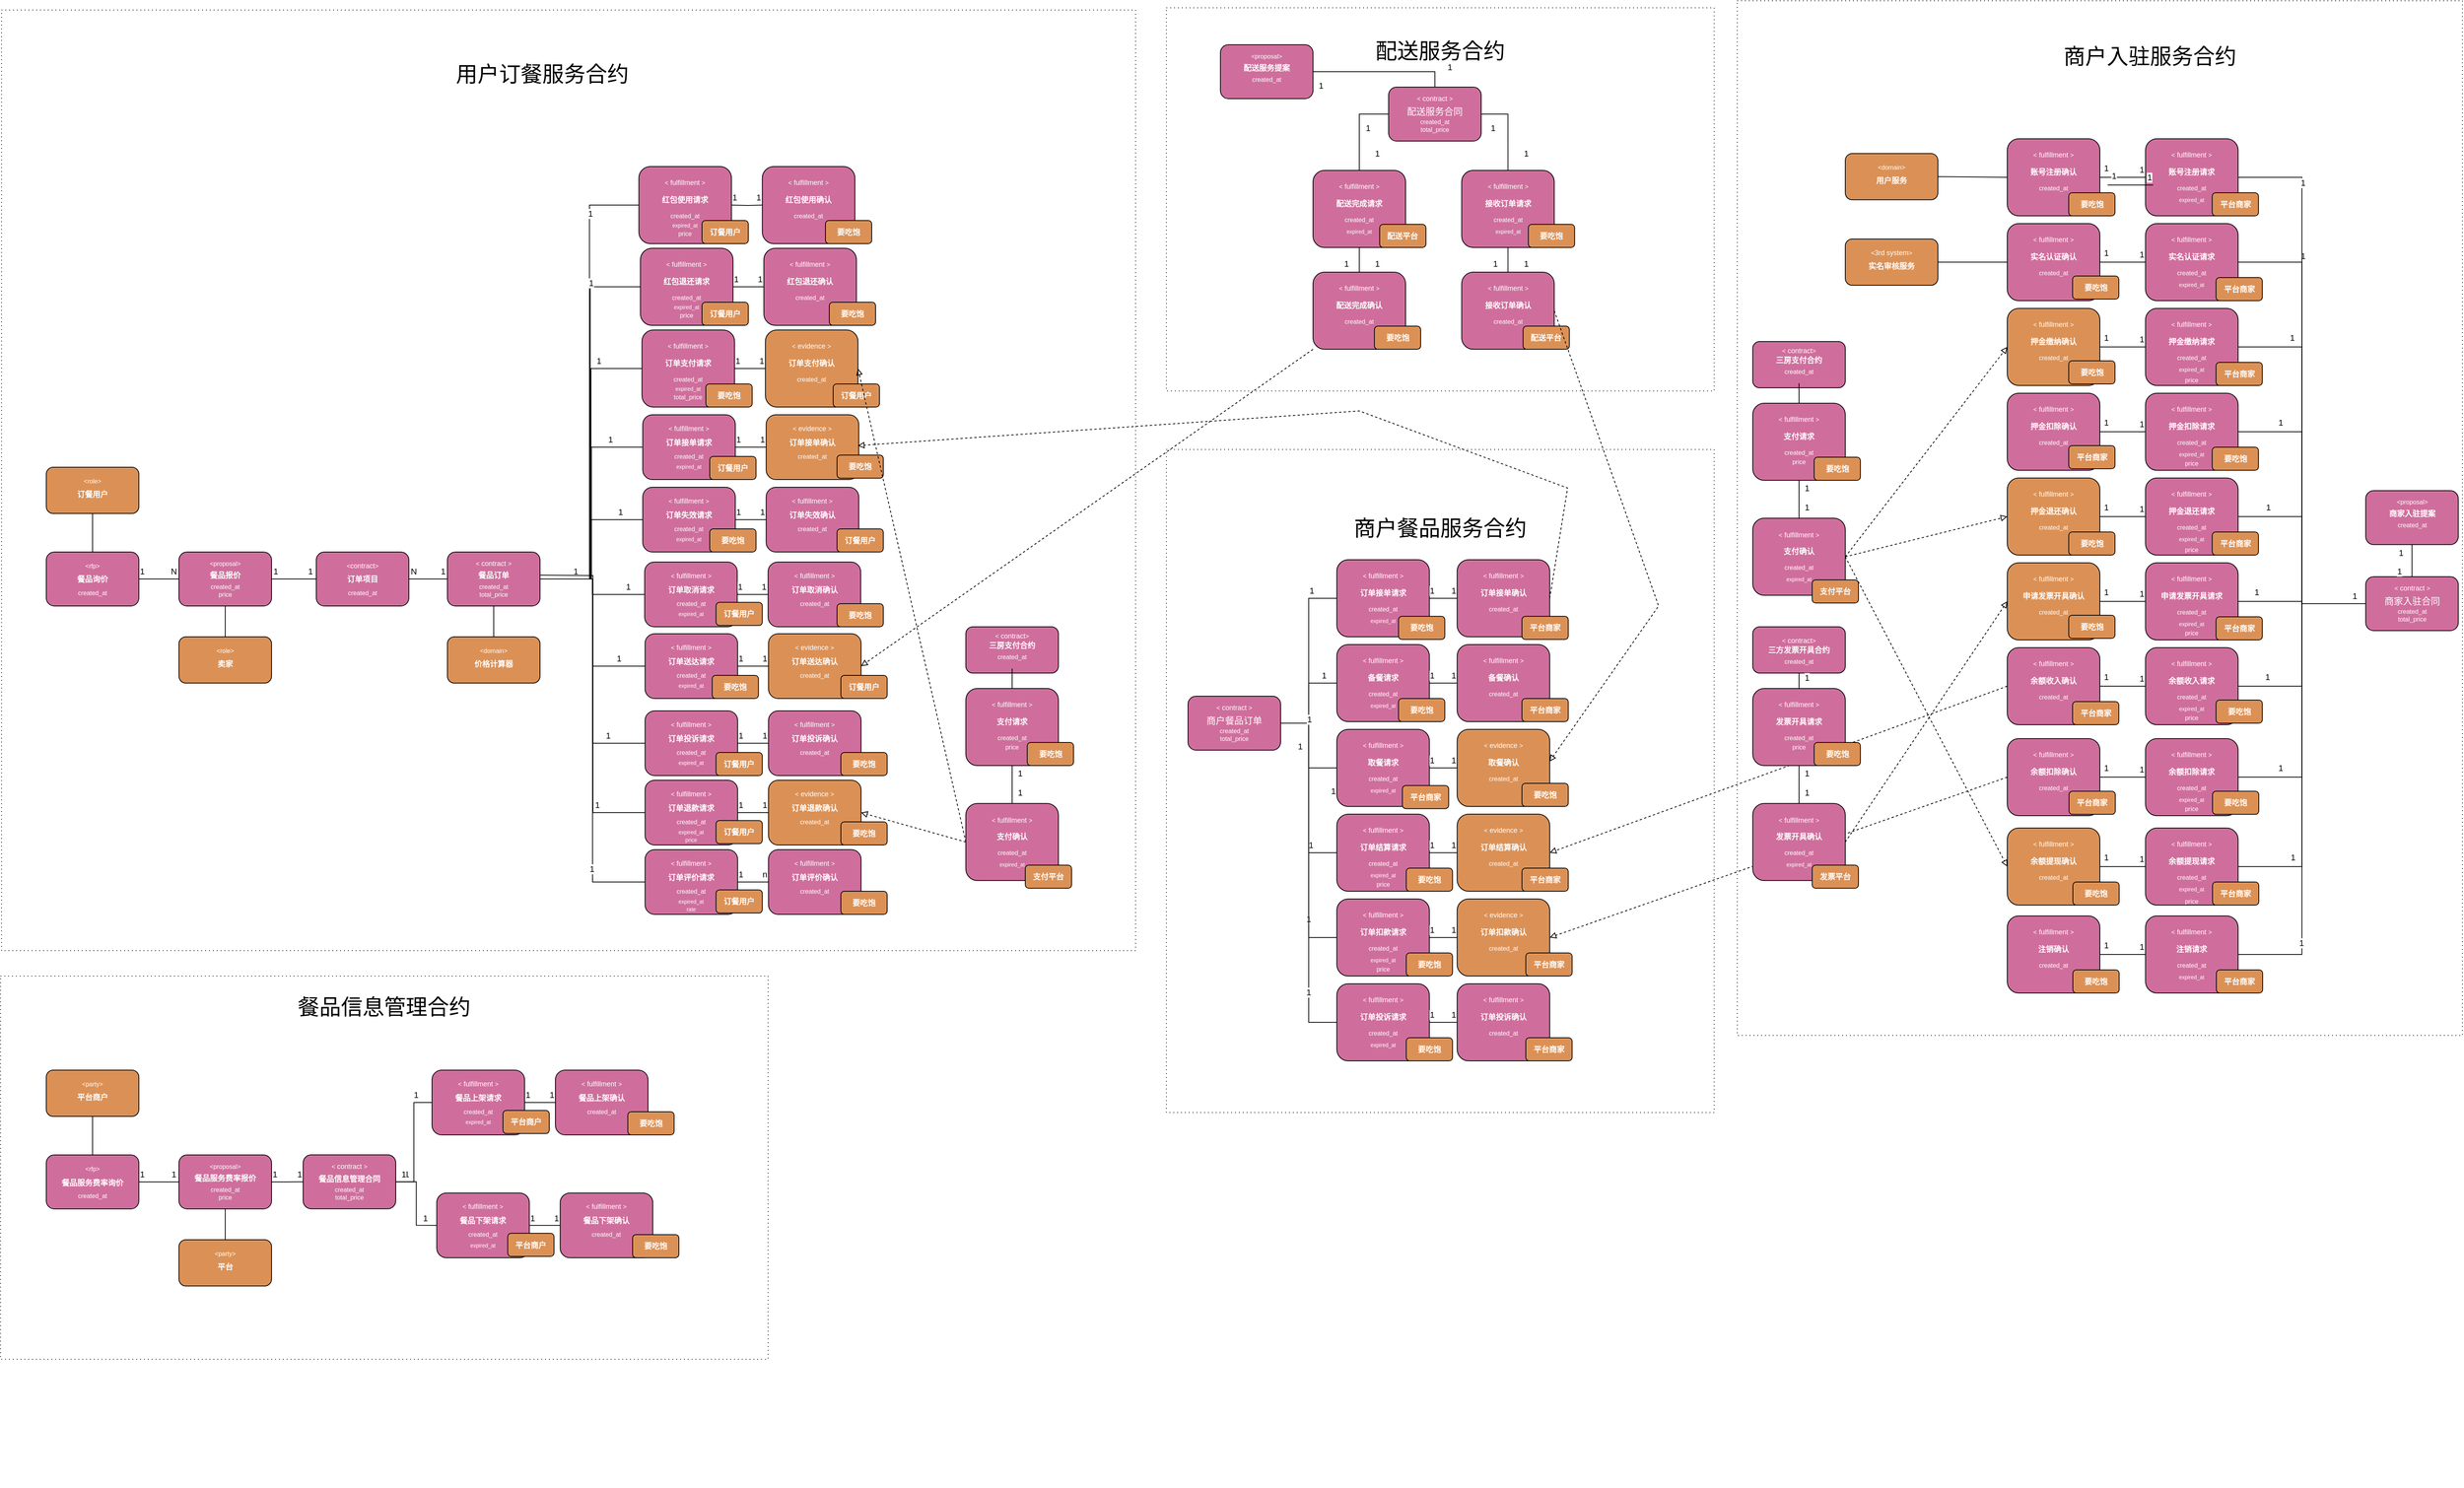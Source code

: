 <mxfile version="15.0.6" type="github">
  <diagram id="kORL1xJo8aayXb87HU0_" name="第 1 页">
    <mxGraphModel dx="3168" dy="1598" grid="1" gridSize="10" guides="1" tooltips="1" connect="1" arrows="1" fold="1" page="1" pageScale="1" pageWidth="3300" pageHeight="2339" math="0" shadow="0">
      <root>
        <mxCell id="0" />
        <mxCell id="1" parent="0" />
        <mxCell id="QBwlmmakAEmsmM3cXIMH-326" value="" style="rounded=0;whiteSpace=wrap;html=1;fontSize=10;dashed=1;dashPattern=1 4;" vertex="1" parent="1">
          <mxGeometry x="2340" y="318" width="940" height="1342" as="geometry" />
        </mxCell>
        <mxCell id="QBwlmmakAEmsmM3cXIMH-131" value="" style="rounded=0;whiteSpace=wrap;html=1;fontSize=10;dashed=1;dashPattern=1 4;" vertex="1" parent="1">
          <mxGeometry x="88.67" y="1583" width="995" height="497" as="geometry" />
        </mxCell>
        <mxCell id="QBwlmmakAEmsmM3cXIMH-129" value="" style="rounded=0;whiteSpace=wrap;html=1;fontSize=10;dashed=1;dashPattern=1 4;" vertex="1" parent="1">
          <mxGeometry x="1600" y="327.16" width="710" height="497" as="geometry" />
        </mxCell>
        <mxCell id="QBwlmmakAEmsmM3cXIMH-124" value="" style="rounded=0;whiteSpace=wrap;html=1;fontSize=10;dashed=1;dashPattern=1 4;" vertex="1" parent="1">
          <mxGeometry x="1600" y="900" width="710" height="860" as="geometry" />
        </mxCell>
        <mxCell id="QBwlmmakAEmsmM3cXIMH-121" value="" style="rounded=0;whiteSpace=wrap;html=1;fontSize=10;dashed=1;dashPattern=1 4;" vertex="1" parent="1">
          <mxGeometry x="90" y="330" width="1470" height="1220" as="geometry" />
        </mxCell>
        <mxCell id="gelXj60zep358fwiCunV-6" value="" style="group" parent="1" vertex="1" connectable="0">
          <mxGeometry x="148" y="1033" width="120" height="70" as="geometry" />
        </mxCell>
        <mxCell id="gelXj60zep358fwiCunV-2" value="" style="rounded=1;whiteSpace=wrap;html=1;fillColor=#CF6E9C;" parent="gelXj60zep358fwiCunV-6" vertex="1">
          <mxGeometry width="120" height="70" as="geometry" />
        </mxCell>
        <mxCell id="gelXj60zep358fwiCunV-3" value="&amp;lt;rfp&amp;gt;" style="text;html=1;strokeColor=none;fillColor=none;align=center;verticalAlign=middle;whiteSpace=wrap;rounded=0;fontSize=8;fontColor=#FFFFFF;" parent="gelXj60zep358fwiCunV-6" vertex="1">
          <mxGeometry x="10" y="11.667" width="100" height="11.667" as="geometry" />
        </mxCell>
        <mxCell id="gelXj60zep358fwiCunV-4" value="餐品询价" style="text;html=1;strokeColor=none;fillColor=none;align=center;verticalAlign=middle;whiteSpace=wrap;rounded=0;fontSize=10;fontColor=#FFFFFF;fontStyle=1" parent="gelXj60zep358fwiCunV-6" vertex="1">
          <mxGeometry x="10" y="29.167" width="100" height="11.667" as="geometry" />
        </mxCell>
        <mxCell id="gelXj60zep358fwiCunV-5" value="created_at" style="text;html=1;strokeColor=none;fillColor=none;align=center;verticalAlign=middle;whiteSpace=wrap;rounded=0;fontSize=8;fontColor=#FFFFFF;" parent="gelXj60zep358fwiCunV-6" vertex="1">
          <mxGeometry x="10" y="46.667" width="100" height="11.667" as="geometry" />
        </mxCell>
        <mxCell id="gelXj60zep358fwiCunV-14" value="" style="group" parent="1" vertex="1" connectable="0">
          <mxGeometry x="498" y="1033" width="120" height="70" as="geometry" />
        </mxCell>
        <mxCell id="gelXj60zep358fwiCunV-15" value="" style="rounded=1;whiteSpace=wrap;html=1;fillColor=#CF6E9C;" parent="gelXj60zep358fwiCunV-14" vertex="1">
          <mxGeometry width="120" height="70" as="geometry" />
        </mxCell>
        <mxCell id="gelXj60zep358fwiCunV-16" value="&amp;lt;&lt;span style=&quot;font-size: 9px&quot;&gt;contract&lt;/span&gt;&lt;span&gt;&amp;gt;&lt;/span&gt;" style="text;html=1;strokeColor=none;fillColor=none;align=center;verticalAlign=middle;whiteSpace=wrap;rounded=0;fontSize=8;fontColor=#FFFFFF;" parent="gelXj60zep358fwiCunV-14" vertex="1">
          <mxGeometry x="10" y="11.667" width="100" height="11.667" as="geometry" />
        </mxCell>
        <mxCell id="gelXj60zep358fwiCunV-17" value="订单项目" style="text;html=1;strokeColor=none;fillColor=none;align=center;verticalAlign=middle;whiteSpace=wrap;rounded=0;fontSize=10;fontColor=#FFFFFF;fontStyle=1" parent="gelXj60zep358fwiCunV-14" vertex="1">
          <mxGeometry x="10" y="29.167" width="100" height="11.667" as="geometry" />
        </mxCell>
        <mxCell id="gelXj60zep358fwiCunV-18" value="created_at" style="text;html=1;strokeColor=none;fillColor=none;align=center;verticalAlign=middle;whiteSpace=wrap;rounded=0;fontSize=8;fontColor=#FFFFFF;" parent="gelXj60zep358fwiCunV-14" vertex="1">
          <mxGeometry x="10" y="46.667" width="100" height="11.667" as="geometry" />
        </mxCell>
        <mxCell id="gelXj60zep358fwiCunV-26" value="" style="group" parent="1" vertex="1" connectable="0">
          <mxGeometry x="320" y="1033" width="120" height="70" as="geometry" />
        </mxCell>
        <mxCell id="gelXj60zep358fwiCunV-8" value="" style="rounded=1;whiteSpace=wrap;html=1;fillColor=#CF6E9C;" parent="gelXj60zep358fwiCunV-26" vertex="1">
          <mxGeometry width="120" height="70" as="geometry" />
        </mxCell>
        <mxCell id="gelXj60zep358fwiCunV-9" value="&amp;lt;proposal&amp;gt;" style="text;html=1;strokeColor=none;fillColor=none;align=center;verticalAlign=middle;whiteSpace=wrap;rounded=0;fontSize=8;fontColor=#FFFFFF;" parent="gelXj60zep358fwiCunV-26" vertex="1">
          <mxGeometry x="10" y="10" width="100" height="10" as="geometry" />
        </mxCell>
        <mxCell id="gelXj60zep358fwiCunV-10" value="餐品报价" style="text;html=1;strokeColor=none;fillColor=none;align=center;verticalAlign=middle;whiteSpace=wrap;rounded=0;fontSize=10;fontColor=#FFFFFF;fontStyle=1" parent="gelXj60zep358fwiCunV-26" vertex="1">
          <mxGeometry x="10" y="25" width="100" height="10" as="geometry" />
        </mxCell>
        <mxCell id="gelXj60zep358fwiCunV-11" value="created_at" style="text;html=1;strokeColor=none;fillColor=none;align=center;verticalAlign=middle;whiteSpace=wrap;rounded=0;fontSize=8;fontColor=#FFFFFF;" parent="gelXj60zep358fwiCunV-26" vertex="1">
          <mxGeometry x="10" y="40" width="100" height="10" as="geometry" />
        </mxCell>
        <mxCell id="gelXj60zep358fwiCunV-19" value="price" style="text;html=1;strokeColor=none;fillColor=none;align=center;verticalAlign=middle;whiteSpace=wrap;rounded=0;fontSize=8;fontColor=#FFFFFF;" parent="gelXj60zep358fwiCunV-26" vertex="1">
          <mxGeometry x="10" y="50" width="100" height="10" as="geometry" />
        </mxCell>
        <mxCell id="gelXj60zep358fwiCunV-27" value="" style="group" parent="1" vertex="1" connectable="0">
          <mxGeometry x="668" y="1033" width="120" height="70" as="geometry" />
        </mxCell>
        <mxCell id="gelXj60zep358fwiCunV-28" value="" style="rounded=1;whiteSpace=wrap;html=1;fillColor=#CF6E9C;" parent="gelXj60zep358fwiCunV-27" vertex="1">
          <mxGeometry width="120" height="70" as="geometry" />
        </mxCell>
        <mxCell id="gelXj60zep358fwiCunV-29" value="&amp;lt;&lt;span style=&quot;font-size: 9px&quot;&gt;&amp;nbsp;contract&amp;nbsp;&lt;/span&gt;&amp;gt;" style="text;html=1;strokeColor=none;fillColor=none;align=center;verticalAlign=middle;whiteSpace=wrap;rounded=0;fontSize=8;fontColor=#FFFFFF;" parent="gelXj60zep358fwiCunV-27" vertex="1">
          <mxGeometry x="10" y="10" width="100" height="10" as="geometry" />
        </mxCell>
        <mxCell id="gelXj60zep358fwiCunV-30" value="餐品订单" style="text;html=1;strokeColor=none;fillColor=none;align=center;verticalAlign=middle;whiteSpace=wrap;rounded=0;fontSize=10;fontColor=#FFFFFF;fontStyle=1" parent="gelXj60zep358fwiCunV-27" vertex="1">
          <mxGeometry x="10" y="25" width="100" height="10" as="geometry" />
        </mxCell>
        <mxCell id="gelXj60zep358fwiCunV-31" value="created_at" style="text;html=1;strokeColor=none;fillColor=none;align=center;verticalAlign=middle;whiteSpace=wrap;rounded=0;fontSize=8;fontColor=#FFFFFF;" parent="gelXj60zep358fwiCunV-27" vertex="1">
          <mxGeometry x="10" y="40" width="100" height="10" as="geometry" />
        </mxCell>
        <mxCell id="gelXj60zep358fwiCunV-32" value="total_price" style="text;html=1;strokeColor=none;fillColor=none;align=center;verticalAlign=middle;whiteSpace=wrap;rounded=0;fontSize=8;fontColor=#FFFFFF;" parent="gelXj60zep358fwiCunV-27" vertex="1">
          <mxGeometry x="10" y="50" width="100" height="10" as="geometry" />
        </mxCell>
        <mxCell id="gelXj60zep358fwiCunV-37" value="" style="group" parent="1" vertex="1" connectable="0">
          <mxGeometry x="148" y="923" width="120" height="70" as="geometry" />
        </mxCell>
        <mxCell id="gelXj60zep358fwiCunV-38" value="" style="rounded=1;whiteSpace=wrap;html=1;fillColor=#DB9156;" parent="gelXj60zep358fwiCunV-37" vertex="1">
          <mxGeometry width="120" height="60" as="geometry" />
        </mxCell>
        <mxCell id="gelXj60zep358fwiCunV-39" value="&amp;lt;role&amp;gt;" style="text;html=1;strokeColor=none;fillColor=none;align=center;verticalAlign=middle;whiteSpace=wrap;rounded=0;fontSize=8;fontColor=#FFFFFF;" parent="gelXj60zep358fwiCunV-37" vertex="1">
          <mxGeometry x="10" y="11.667" width="100" height="11.667" as="geometry" />
        </mxCell>
        <mxCell id="gelXj60zep358fwiCunV-40" value="订餐用户" style="text;html=1;strokeColor=none;fillColor=none;align=center;verticalAlign=middle;whiteSpace=wrap;rounded=0;fontSize=10;fontColor=#FFFFFF;fontStyle=1" parent="gelXj60zep358fwiCunV-37" vertex="1">
          <mxGeometry x="10" y="29.167" width="100" height="11.667" as="geometry" />
        </mxCell>
        <object label="" n="1" m="*" id="gelXj60zep358fwiCunV-42">
          <mxCell style="edgeStyle=orthogonalEdgeStyle;rounded=0;orthogonalLoop=1;jettySize=auto;html=1;exitX=0.5;exitY=1;exitDx=0;exitDy=0;endArrow=none;endFill=0;fontSize=10;fontColor=#FFFFFF;entryX=0.5;entryY=0;entryDx=0;entryDy=0;" parent="1" source="gelXj60zep358fwiCunV-38" target="gelXj60zep358fwiCunV-2" edge="1">
            <mxGeometry relative="1" as="geometry">
              <mxPoint x="98" y="993" as="sourcePoint" />
              <mxPoint x="208" y="1013" as="targetPoint" />
            </mxGeometry>
          </mxCell>
        </object>
        <object label="" n="1" m="*" id="gelXj60zep358fwiCunV-52">
          <mxCell style="edgeStyle=orthogonalEdgeStyle;rounded=0;orthogonalLoop=1;jettySize=auto;html=1;endArrow=none;endFill=0;fontSize=10;fontColor=#FFFFFF;entryX=0;entryY=0.5;entryDx=0;entryDy=0;exitX=1;exitY=0.5;exitDx=0;exitDy=0;" parent="1" source="gelXj60zep358fwiCunV-2" target="gelXj60zep358fwiCunV-8" edge="1">
            <mxGeometry relative="1" as="geometry">
              <mxPoint x="278" y="1068" as="sourcePoint" />
              <mxPoint x="318" y="1143" as="targetPoint" />
            </mxGeometry>
          </mxCell>
        </object>
        <mxCell id="gelXj60zep358fwiCunV-53" value="1" style="edgeLabel;html=1;align=center;verticalAlign=middle;resizable=0;points=[];" parent="gelXj60zep358fwiCunV-52" vertex="1" connectable="0">
          <mxGeometry x="0.154" y="3" relative="1" as="geometry">
            <mxPoint x="-26" y="-7" as="offset" />
          </mxGeometry>
        </mxCell>
        <mxCell id="gelXj60zep358fwiCunV-54" value="N" style="edgeLabel;html=1;align=center;verticalAlign=middle;resizable=0;points=[];" parent="gelXj60zep358fwiCunV-52" vertex="1" connectable="0">
          <mxGeometry x="0.154" relative="1" as="geometry">
            <mxPoint x="15" y="-10" as="offset" />
          </mxGeometry>
        </mxCell>
        <mxCell id="gelXj60zep358fwiCunV-55" style="edgeStyle=orthogonalEdgeStyle;rounded=0;orthogonalLoop=1;jettySize=auto;html=1;exitX=1;exitY=0.5;exitDx=0;exitDy=0;endArrow=none;endFill=0;fontSize=10;fontColor=#FFFFFF;entryX=0;entryY=0.5;entryDx=0;entryDy=0;" parent="1" source="gelXj60zep358fwiCunV-8" target="gelXj60zep358fwiCunV-15" edge="1">
          <mxGeometry relative="1" as="geometry">
            <mxPoint x="458" y="1143" as="sourcePoint" />
            <mxPoint x="498" y="1068" as="targetPoint" />
          </mxGeometry>
        </mxCell>
        <mxCell id="gelXj60zep358fwiCunV-56" value="1" style="edgeLabel;html=1;align=center;verticalAlign=middle;resizable=0;points=[];" parent="gelXj60zep358fwiCunV-55" vertex="1" connectable="0">
          <mxGeometry x="-0.82" relative="1" as="geometry">
            <mxPoint y="-10" as="offset" />
          </mxGeometry>
        </mxCell>
        <mxCell id="gelXj60zep358fwiCunV-57" value="1" style="edgeLabel;html=1;align=center;verticalAlign=middle;resizable=0;points=[];" parent="gelXj60zep358fwiCunV-55" vertex="1" connectable="0">
          <mxGeometry x="0.72" y="-1" relative="1" as="geometry">
            <mxPoint y="-11" as="offset" />
          </mxGeometry>
        </mxCell>
        <object label="" n="1" m="*" id="gelXj60zep358fwiCunV-60">
          <mxCell style="edgeStyle=orthogonalEdgeStyle;rounded=0;orthogonalLoop=1;jettySize=auto;html=1;endArrow=none;endFill=0;fontSize=10;fontColor=#FFFFFF;entryX=0;entryY=0.5;entryDx=0;entryDy=0;exitX=1;exitY=0.5;exitDx=0;exitDy=0;" parent="1" source="gelXj60zep358fwiCunV-15" target="gelXj60zep358fwiCunV-28" edge="1">
            <mxGeometry relative="1" as="geometry">
              <mxPoint x="278" y="1078" as="sourcePoint" />
              <mxPoint x="330" y="1078" as="targetPoint" />
            </mxGeometry>
          </mxCell>
        </object>
        <mxCell id="gelXj60zep358fwiCunV-61" value="N" style="edgeLabel;html=1;align=center;verticalAlign=middle;resizable=0;points=[];" parent="gelXj60zep358fwiCunV-60" vertex="1" connectable="0">
          <mxGeometry x="0.154" y="3" relative="1" as="geometry">
            <mxPoint x="-23" y="-7" as="offset" />
          </mxGeometry>
        </mxCell>
        <mxCell id="gelXj60zep358fwiCunV-62" value="1" style="edgeLabel;html=1;align=center;verticalAlign=middle;resizable=0;points=[];" parent="gelXj60zep358fwiCunV-60" vertex="1" connectable="0">
          <mxGeometry x="0.154" relative="1" as="geometry">
            <mxPoint x="15" y="-10" as="offset" />
          </mxGeometry>
        </mxCell>
        <mxCell id="gelXj60zep358fwiCunV-63" value="" style="rounded=1;whiteSpace=wrap;html=1;fillColor=#DB9156;" parent="1" vertex="1">
          <mxGeometry x="320" y="1143" width="120" height="60" as="geometry" />
        </mxCell>
        <mxCell id="gelXj60zep358fwiCunV-64" value="&amp;lt;role&amp;gt;" style="text;html=1;strokeColor=none;fillColor=none;align=center;verticalAlign=middle;whiteSpace=wrap;rounded=0;fontSize=8;fontColor=#FFFFFF;" parent="1" vertex="1">
          <mxGeometry x="330" y="1154.667" width="100" height="11.667" as="geometry" />
        </mxCell>
        <mxCell id="gelXj60zep358fwiCunV-65" value="卖家" style="text;html=1;strokeColor=none;fillColor=none;align=center;verticalAlign=middle;whiteSpace=wrap;rounded=0;fontSize=10;fontColor=#FFFFFF;fontStyle=1" parent="1" vertex="1">
          <mxGeometry x="330" y="1172.167" width="100" height="11.667" as="geometry" />
        </mxCell>
        <object label="" n="1" m="*" id="gelXj60zep358fwiCunV-66">
          <mxCell style="edgeStyle=orthogonalEdgeStyle;rounded=0;orthogonalLoop=1;jettySize=auto;html=1;exitX=0.5;exitY=1;exitDx=0;exitDy=0;endArrow=none;endFill=0;fontSize=10;fontColor=#FFFFFF;entryX=0.5;entryY=0;entryDx=0;entryDy=0;" parent="1" source="gelXj60zep358fwiCunV-8" target="gelXj60zep358fwiCunV-63" edge="1">
            <mxGeometry relative="1" as="geometry">
              <mxPoint x="218" y="993" as="sourcePoint" />
              <mxPoint x="218" y="1043" as="targetPoint" />
            </mxGeometry>
          </mxCell>
        </object>
        <mxCell id="gelXj60zep358fwiCunV-67" value="" style="group" parent="1" vertex="1" connectable="0">
          <mxGeometry x="916.17" y="533" width="120" height="100" as="geometry" />
        </mxCell>
        <mxCell id="gelXj60zep358fwiCunV-68" value="" style="rounded=1;whiteSpace=wrap;html=1;fillColor=#CF6E9C;" parent="gelXj60zep358fwiCunV-67" vertex="1">
          <mxGeometry width="120" height="100" as="geometry" />
        </mxCell>
        <mxCell id="gelXj60zep358fwiCunV-69" value="&amp;lt;&lt;span style=&quot;font-size: 9px&quot;&gt;&amp;nbsp;&lt;/span&gt;&lt;span style=&quot;font-size: 9px&quot;&gt;fulfillment&lt;/span&gt;&lt;span style=&quot;font-size: 9px&quot;&gt;&amp;nbsp;&lt;/span&gt;&lt;span&gt;&amp;gt;&lt;/span&gt;" style="text;html=1;strokeColor=none;fillColor=none;align=center;verticalAlign=middle;whiteSpace=wrap;rounded=0;fontSize=8;fontColor=#FFFFFF;" parent="gelXj60zep358fwiCunV-67" vertex="1">
          <mxGeometry x="10" y="14.286" width="100" height="14.286" as="geometry" />
        </mxCell>
        <mxCell id="gelXj60zep358fwiCunV-70" value="红包使用请求" style="text;html=1;strokeColor=none;fillColor=none;align=center;verticalAlign=middle;whiteSpace=wrap;rounded=0;fontSize=10;fontColor=#FFFFFF;fontStyle=1" parent="gelXj60zep358fwiCunV-67" vertex="1">
          <mxGeometry x="10" y="35.714" width="100" height="14.286" as="geometry" />
        </mxCell>
        <mxCell id="gelXj60zep358fwiCunV-71" value="created_at" style="text;html=1;strokeColor=none;fillColor=none;align=center;verticalAlign=middle;whiteSpace=wrap;rounded=0;fontSize=8;fontColor=#FFFFFF;" parent="gelXj60zep358fwiCunV-67" vertex="1">
          <mxGeometry x="10" y="57.143" width="100" height="14.286" as="geometry" />
        </mxCell>
        <mxCell id="gelXj60zep358fwiCunV-72" value="price" style="text;html=1;strokeColor=none;fillColor=none;align=center;verticalAlign=middle;whiteSpace=wrap;rounded=0;fontSize=8;fontColor=#FFFFFF;" parent="gelXj60zep358fwiCunV-67" vertex="1">
          <mxGeometry x="10" y="79.429" width="100" height="14.286" as="geometry" />
        </mxCell>
        <mxCell id="gelXj60zep358fwiCunV-81" value="&lt;p class=&quot;p1&quot; style=&quot;margin: 0px ; font-stretch: normal ; font-size: 7px ; line-height: normal&quot;&gt;expired_at&lt;/p&gt;" style="text;html=1;strokeColor=none;fillColor=none;align=center;verticalAlign=middle;whiteSpace=wrap;rounded=0;fontSize=8;fontColor=#FFFFFF;" parent="1" vertex="1">
          <mxGeometry x="926.17" y="602.143" width="100" height="14.286" as="geometry" />
        </mxCell>
        <mxCell id="gelXj60zep358fwiCunV-89" value="" style="group" parent="1" vertex="1" connectable="0">
          <mxGeometry x="1076.17" y="533" width="120" height="100" as="geometry" />
        </mxCell>
        <mxCell id="gelXj60zep358fwiCunV-90" value="" style="rounded=1;whiteSpace=wrap;html=1;fillColor=#CF6E9C;" parent="gelXj60zep358fwiCunV-89" vertex="1">
          <mxGeometry width="120" height="100" as="geometry" />
        </mxCell>
        <mxCell id="gelXj60zep358fwiCunV-91" value="&amp;lt;&lt;span style=&quot;font-size: 9px&quot;&gt;&amp;nbsp;&lt;/span&gt;&lt;span style=&quot;font-size: 9px&quot;&gt;fulfillment&lt;/span&gt;&lt;span style=&quot;font-size: 9px&quot;&gt;&amp;nbsp;&lt;/span&gt;&lt;span&gt;&amp;gt;&lt;/span&gt;" style="text;html=1;strokeColor=none;fillColor=none;align=center;verticalAlign=middle;whiteSpace=wrap;rounded=0;fontSize=8;fontColor=#FFFFFF;" parent="gelXj60zep358fwiCunV-89" vertex="1">
          <mxGeometry x="10" y="14.286" width="100" height="14.286" as="geometry" />
        </mxCell>
        <mxCell id="gelXj60zep358fwiCunV-92" value="红包使用确认" style="text;html=1;strokeColor=none;fillColor=none;align=center;verticalAlign=middle;whiteSpace=wrap;rounded=0;fontSize=10;fontColor=#FFFFFF;fontStyle=1" parent="gelXj60zep358fwiCunV-89" vertex="1">
          <mxGeometry x="10" y="35.714" width="100" height="14.286" as="geometry" />
        </mxCell>
        <mxCell id="gelXj60zep358fwiCunV-93" value="created_at" style="text;html=1;strokeColor=none;fillColor=none;align=center;verticalAlign=middle;whiteSpace=wrap;rounded=0;fontSize=8;fontColor=#FFFFFF;" parent="gelXj60zep358fwiCunV-89" vertex="1">
          <mxGeometry x="10" y="57.143" width="100" height="14.286" as="geometry" />
        </mxCell>
        <mxCell id="gelXj60zep358fwiCunV-96" value="" style="group" parent="1" vertex="1" connectable="0">
          <mxGeometry x="918.17" y="639" width="120" height="100" as="geometry" />
        </mxCell>
        <mxCell id="gelXj60zep358fwiCunV-97" value="" style="rounded=1;whiteSpace=wrap;html=1;fillColor=#CF6E9C;" parent="gelXj60zep358fwiCunV-96" vertex="1">
          <mxGeometry width="120" height="100" as="geometry" />
        </mxCell>
        <mxCell id="gelXj60zep358fwiCunV-98" value="&amp;lt;&lt;span style=&quot;font-size: 9px&quot;&gt;&amp;nbsp;&lt;/span&gt;&lt;span style=&quot;font-size: 9px&quot;&gt;fulfillment&lt;/span&gt;&lt;span style=&quot;font-size: 9px&quot;&gt;&amp;nbsp;&lt;/span&gt;&lt;span&gt;&amp;gt;&lt;/span&gt;" style="text;html=1;strokeColor=none;fillColor=none;align=center;verticalAlign=middle;whiteSpace=wrap;rounded=0;fontSize=8;fontColor=#FFFFFF;" parent="gelXj60zep358fwiCunV-96" vertex="1">
          <mxGeometry x="10" y="14.286" width="100" height="14.286" as="geometry" />
        </mxCell>
        <mxCell id="gelXj60zep358fwiCunV-99" value="红包退还请求" style="text;html=1;strokeColor=none;fillColor=none;align=center;verticalAlign=middle;whiteSpace=wrap;rounded=0;fontSize=10;fontColor=#FFFFFF;fontStyle=1" parent="gelXj60zep358fwiCunV-96" vertex="1">
          <mxGeometry x="10" y="35.714" width="100" height="14.286" as="geometry" />
        </mxCell>
        <mxCell id="gelXj60zep358fwiCunV-100" value="created_at" style="text;html=1;strokeColor=none;fillColor=none;align=center;verticalAlign=middle;whiteSpace=wrap;rounded=0;fontSize=8;fontColor=#FFFFFF;" parent="gelXj60zep358fwiCunV-96" vertex="1">
          <mxGeometry x="10" y="57.143" width="100" height="14.286" as="geometry" />
        </mxCell>
        <mxCell id="gelXj60zep358fwiCunV-101" value="price" style="text;html=1;strokeColor=none;fillColor=none;align=center;verticalAlign=middle;whiteSpace=wrap;rounded=0;fontSize=8;fontColor=#FFFFFF;" parent="gelXj60zep358fwiCunV-96" vertex="1">
          <mxGeometry x="10" y="79.429" width="100" height="14.286" as="geometry" />
        </mxCell>
        <mxCell id="gelXj60zep358fwiCunV-102" value="&lt;p class=&quot;p1&quot; style=&quot;margin: 0px ; font-stretch: normal ; font-size: 7px ; line-height: normal&quot;&gt;expired_at&lt;/p&gt;" style="text;html=1;strokeColor=none;fillColor=none;align=center;verticalAlign=middle;whiteSpace=wrap;rounded=0;fontSize=8;fontColor=#FFFFFF;" parent="1" vertex="1">
          <mxGeometry x="928.17" y="708.143" width="100" height="14.286" as="geometry" />
        </mxCell>
        <mxCell id="gelXj60zep358fwiCunV-103" value="" style="group" parent="1" vertex="1" connectable="0">
          <mxGeometry x="1078.17" y="639" width="120" height="100" as="geometry" />
        </mxCell>
        <mxCell id="gelXj60zep358fwiCunV-104" value="" style="rounded=1;whiteSpace=wrap;html=1;fillColor=#CF6E9C;" parent="gelXj60zep358fwiCunV-103" vertex="1">
          <mxGeometry width="120" height="100" as="geometry" />
        </mxCell>
        <mxCell id="gelXj60zep358fwiCunV-105" value="&amp;lt;&lt;span style=&quot;font-size: 9px&quot;&gt;&amp;nbsp;&lt;/span&gt;&lt;span style=&quot;font-size: 9px&quot;&gt;fulfillment&lt;/span&gt;&lt;span style=&quot;font-size: 9px&quot;&gt;&amp;nbsp;&lt;/span&gt;&lt;span&gt;&amp;gt;&lt;/span&gt;" style="text;html=1;strokeColor=none;fillColor=none;align=center;verticalAlign=middle;whiteSpace=wrap;rounded=0;fontSize=8;fontColor=#FFFFFF;" parent="gelXj60zep358fwiCunV-103" vertex="1">
          <mxGeometry x="10" y="14.286" width="100" height="14.286" as="geometry" />
        </mxCell>
        <mxCell id="gelXj60zep358fwiCunV-106" value="红包退还确认" style="text;html=1;strokeColor=none;fillColor=none;align=center;verticalAlign=middle;whiteSpace=wrap;rounded=0;fontSize=10;fontColor=#FFFFFF;fontStyle=1" parent="gelXj60zep358fwiCunV-103" vertex="1">
          <mxGeometry x="10" y="35.714" width="100" height="14.286" as="geometry" />
        </mxCell>
        <mxCell id="gelXj60zep358fwiCunV-107" value="created_at" style="text;html=1;strokeColor=none;fillColor=none;align=center;verticalAlign=middle;whiteSpace=wrap;rounded=0;fontSize=8;fontColor=#FFFFFF;" parent="gelXj60zep358fwiCunV-103" vertex="1">
          <mxGeometry x="10" y="57.143" width="100" height="14.286" as="geometry" />
        </mxCell>
        <mxCell id="gelXj60zep358fwiCunV-112" style="edgeStyle=orthogonalEdgeStyle;rounded=0;orthogonalLoop=1;jettySize=auto;html=1;exitX=1;exitY=0.5;exitDx=0;exitDy=0;endArrow=none;endFill=0;fontSize=10;fontColor=#FFFFFF;entryX=0;entryY=0.5;entryDx=0;entryDy=0;" parent="1" source="gelXj60zep358fwiCunV-28" target="gelXj60zep358fwiCunV-68" edge="1">
          <mxGeometry relative="1" as="geometry">
            <mxPoint x="450" y="1078" as="sourcePoint" />
            <mxPoint x="508" y="1078" as="targetPoint" />
          </mxGeometry>
        </mxCell>
        <mxCell id="gelXj60zep358fwiCunV-114" value="1" style="edgeLabel;html=1;align=center;verticalAlign=middle;resizable=0;points=[];" parent="gelXj60zep358fwiCunV-112" vertex="1" connectable="0">
          <mxGeometry x="0.72" y="-1" relative="1" as="geometry">
            <mxPoint y="-11" as="offset" />
          </mxGeometry>
        </mxCell>
        <mxCell id="gelXj60zep358fwiCunV-115" style="edgeStyle=orthogonalEdgeStyle;rounded=0;orthogonalLoop=1;jettySize=auto;html=1;exitX=1;exitY=0.5;exitDx=0;exitDy=0;endArrow=none;endFill=0;fontSize=10;fontColor=#FFFFFF;entryX=0;entryY=0.5;entryDx=0;entryDy=0;" parent="1" source="gelXj60zep358fwiCunV-28" target="gelXj60zep358fwiCunV-97" edge="1">
          <mxGeometry relative="1" as="geometry">
            <mxPoint x="798" y="1078" as="sourcePoint" />
            <mxPoint x="838" y="927" as="targetPoint" />
          </mxGeometry>
        </mxCell>
        <mxCell id="gelXj60zep358fwiCunV-116" value="1" style="edgeLabel;html=1;align=center;verticalAlign=middle;resizable=0;points=[];" parent="gelXj60zep358fwiCunV-115" vertex="1" connectable="0">
          <mxGeometry x="-0.82" relative="1" as="geometry">
            <mxPoint y="-10" as="offset" />
          </mxGeometry>
        </mxCell>
        <mxCell id="gelXj60zep358fwiCunV-117" value="1" style="edgeLabel;html=1;align=center;verticalAlign=middle;resizable=0;points=[];" parent="gelXj60zep358fwiCunV-115" vertex="1" connectable="0">
          <mxGeometry x="0.72" y="-1" relative="1" as="geometry">
            <mxPoint y="-11" as="offset" />
          </mxGeometry>
        </mxCell>
        <mxCell id="gelXj60zep358fwiCunV-118" style="edgeStyle=orthogonalEdgeStyle;rounded=0;orthogonalLoop=1;jettySize=auto;html=1;endArrow=none;endFill=0;fontSize=10;fontColor=#FFFFFF;entryX=0;entryY=0.5;entryDx=0;entryDy=0;" parent="1" target="gelXj60zep358fwiCunV-90" edge="1">
          <mxGeometry relative="1" as="geometry">
            <mxPoint x="1036.17" y="583" as="sourcePoint" />
            <mxPoint x="596.17" y="744" as="targetPoint" />
          </mxGeometry>
        </mxCell>
        <mxCell id="gelXj60zep358fwiCunV-119" value="1" style="edgeLabel;html=1;align=center;verticalAlign=middle;resizable=0;points=[];" parent="gelXj60zep358fwiCunV-118" vertex="1" connectable="0">
          <mxGeometry x="-0.82" relative="1" as="geometry">
            <mxPoint y="-10" as="offset" />
          </mxGeometry>
        </mxCell>
        <mxCell id="gelXj60zep358fwiCunV-120" value="1" style="edgeLabel;html=1;align=center;verticalAlign=middle;resizable=0;points=[];" parent="gelXj60zep358fwiCunV-118" vertex="1" connectable="0">
          <mxGeometry x="0.72" y="-1" relative="1" as="geometry">
            <mxPoint y="-11" as="offset" />
          </mxGeometry>
        </mxCell>
        <mxCell id="gelXj60zep358fwiCunV-121" style="edgeStyle=orthogonalEdgeStyle;rounded=0;orthogonalLoop=1;jettySize=auto;html=1;endArrow=none;endFill=0;fontSize=10;fontColor=#FFFFFF;entryX=0;entryY=0.5;entryDx=0;entryDy=0;exitX=1;exitY=0.5;exitDx=0;exitDy=0;" parent="1" source="gelXj60zep358fwiCunV-97" target="gelXj60zep358fwiCunV-104" edge="1">
          <mxGeometry relative="1" as="geometry">
            <mxPoint x="1046.17" y="593" as="sourcePoint" />
            <mxPoint x="1086.17" y="593" as="targetPoint" />
          </mxGeometry>
        </mxCell>
        <mxCell id="gelXj60zep358fwiCunV-122" value="1" style="edgeLabel;html=1;align=center;verticalAlign=middle;resizable=0;points=[];" parent="gelXj60zep358fwiCunV-121" vertex="1" connectable="0">
          <mxGeometry x="-0.82" relative="1" as="geometry">
            <mxPoint y="-10" as="offset" />
          </mxGeometry>
        </mxCell>
        <mxCell id="gelXj60zep358fwiCunV-123" value="1" style="edgeLabel;html=1;align=center;verticalAlign=middle;resizable=0;points=[];" parent="gelXj60zep358fwiCunV-121" vertex="1" connectable="0">
          <mxGeometry x="0.72" y="-1" relative="1" as="geometry">
            <mxPoint y="-11" as="offset" />
          </mxGeometry>
        </mxCell>
        <mxCell id="gelXj60zep358fwiCunV-124" value="" style="group" parent="1" vertex="1" connectable="0">
          <mxGeometry x="920.17" y="745" width="120" height="100" as="geometry" />
        </mxCell>
        <mxCell id="gelXj60zep358fwiCunV-125" value="" style="rounded=1;whiteSpace=wrap;html=1;fillColor=#CF6E9C;" parent="gelXj60zep358fwiCunV-124" vertex="1">
          <mxGeometry width="120" height="100" as="geometry" />
        </mxCell>
        <mxCell id="gelXj60zep358fwiCunV-126" value="&amp;lt;&lt;span style=&quot;font-size: 9px&quot;&gt;&amp;nbsp;&lt;/span&gt;&lt;span style=&quot;font-size: 9px&quot;&gt;fulfillment&lt;/span&gt;&lt;span style=&quot;font-size: 9px&quot;&gt;&amp;nbsp;&lt;/span&gt;&lt;span&gt;&amp;gt;&lt;/span&gt;" style="text;html=1;strokeColor=none;fillColor=none;align=center;verticalAlign=middle;whiteSpace=wrap;rounded=0;fontSize=8;fontColor=#FFFFFF;" parent="gelXj60zep358fwiCunV-124" vertex="1">
          <mxGeometry x="10" y="14.286" width="100" height="14.286" as="geometry" />
        </mxCell>
        <mxCell id="gelXj60zep358fwiCunV-127" value="订单支付请求" style="text;html=1;strokeColor=none;fillColor=none;align=center;verticalAlign=middle;whiteSpace=wrap;rounded=0;fontSize=10;fontColor=#FFFFFF;fontStyle=1" parent="gelXj60zep358fwiCunV-124" vertex="1">
          <mxGeometry x="10" y="35.714" width="100" height="14.286" as="geometry" />
        </mxCell>
        <mxCell id="gelXj60zep358fwiCunV-128" value="created_at" style="text;html=1;strokeColor=none;fillColor=none;align=center;verticalAlign=middle;whiteSpace=wrap;rounded=0;fontSize=8;fontColor=#FFFFFF;" parent="gelXj60zep358fwiCunV-124" vertex="1">
          <mxGeometry x="10" y="57.143" width="100" height="14.286" as="geometry" />
        </mxCell>
        <mxCell id="gelXj60zep358fwiCunV-129" value="total_price" style="text;html=1;strokeColor=none;fillColor=none;align=center;verticalAlign=middle;whiteSpace=wrap;rounded=0;fontSize=8;fontColor=#FFFFFF;" parent="gelXj60zep358fwiCunV-124" vertex="1">
          <mxGeometry x="10" y="79.429" width="100" height="14.286" as="geometry" />
        </mxCell>
        <mxCell id="gelXj60zep358fwiCunV-130" value="&lt;p class=&quot;p1&quot; style=&quot;margin: 0px ; font-stretch: normal ; font-size: 7px ; line-height: normal&quot;&gt;expired_at&lt;/p&gt;" style="text;html=1;strokeColor=none;fillColor=none;align=center;verticalAlign=middle;whiteSpace=wrap;rounded=0;fontSize=8;fontColor=#FFFFFF;" parent="1" vertex="1">
          <mxGeometry x="930.17" y="814.143" width="100" height="14.286" as="geometry" />
        </mxCell>
        <mxCell id="gelXj60zep358fwiCunV-131" value="" style="group" parent="1" vertex="1" connectable="0">
          <mxGeometry x="1080.17" y="745" width="120" height="100" as="geometry" />
        </mxCell>
        <mxCell id="gelXj60zep358fwiCunV-132" value="" style="rounded=1;whiteSpace=wrap;html=1;fillColor=#DB9156;" parent="gelXj60zep358fwiCunV-131" vertex="1">
          <mxGeometry width="120" height="100" as="geometry" />
        </mxCell>
        <mxCell id="gelXj60zep358fwiCunV-133" value="&amp;lt;&lt;span style=&quot;font-size: 9px&quot;&gt;&amp;nbsp;&lt;/span&gt;&lt;span style=&quot;font-size: 9px&quot;&gt;evidence&lt;/span&gt;&lt;span style=&quot;font-size: 9px&quot;&gt;&amp;nbsp;&lt;/span&gt;&lt;span&gt;&amp;gt;&lt;/span&gt;" style="text;html=1;strokeColor=none;fillColor=none;align=center;verticalAlign=middle;whiteSpace=wrap;rounded=0;fontSize=8;fontColor=#FFFFFF;" parent="gelXj60zep358fwiCunV-131" vertex="1">
          <mxGeometry x="10" y="14.286" width="100" height="14.286" as="geometry" />
        </mxCell>
        <mxCell id="gelXj60zep358fwiCunV-134" value="订单支付确认" style="text;html=1;strokeColor=none;fillColor=none;align=center;verticalAlign=middle;whiteSpace=wrap;rounded=0;fontSize=10;fontColor=#FFFFFF;fontStyle=1" parent="gelXj60zep358fwiCunV-131" vertex="1">
          <mxGeometry x="10" y="35.714" width="100" height="14.286" as="geometry" />
        </mxCell>
        <mxCell id="gelXj60zep358fwiCunV-135" value="created_at" style="text;html=1;strokeColor=none;fillColor=none;align=center;verticalAlign=middle;whiteSpace=wrap;rounded=0;fontSize=8;fontColor=#FFFFFF;" parent="gelXj60zep358fwiCunV-131" vertex="1">
          <mxGeometry x="10" y="57.143" width="100" height="14.286" as="geometry" />
        </mxCell>
        <mxCell id="gelXj60zep358fwiCunV-136" style="edgeStyle=orthogonalEdgeStyle;rounded=0;orthogonalLoop=1;jettySize=auto;html=1;endArrow=none;endFill=0;fontSize=10;fontColor=#FFFFFF;entryX=0;entryY=0.5;entryDx=0;entryDy=0;exitX=1;exitY=0.5;exitDx=0;exitDy=0;" parent="1" source="gelXj60zep358fwiCunV-125" target="gelXj60zep358fwiCunV-132" edge="1">
          <mxGeometry relative="1" as="geometry">
            <mxPoint x="1048.17" y="699" as="sourcePoint" />
            <mxPoint x="1088.17" y="699" as="targetPoint" />
          </mxGeometry>
        </mxCell>
        <mxCell id="gelXj60zep358fwiCunV-137" value="1" style="edgeLabel;html=1;align=center;verticalAlign=middle;resizable=0;points=[];" parent="gelXj60zep358fwiCunV-136" vertex="1" connectable="0">
          <mxGeometry x="-0.82" relative="1" as="geometry">
            <mxPoint y="-10" as="offset" />
          </mxGeometry>
        </mxCell>
        <mxCell id="gelXj60zep358fwiCunV-138" value="1" style="edgeLabel;html=1;align=center;verticalAlign=middle;resizable=0;points=[];" parent="gelXj60zep358fwiCunV-136" vertex="1" connectable="0">
          <mxGeometry x="0.72" y="-1" relative="1" as="geometry">
            <mxPoint y="-11" as="offset" />
          </mxGeometry>
        </mxCell>
        <mxCell id="gelXj60zep358fwiCunV-141" value="" style="group" parent="1" vertex="1" connectable="0">
          <mxGeometry x="921.17" y="855" width="120" height="84" as="geometry" />
        </mxCell>
        <mxCell id="gelXj60zep358fwiCunV-142" value="" style="rounded=1;whiteSpace=wrap;html=1;fillColor=#CF6E9C;" parent="gelXj60zep358fwiCunV-141" vertex="1">
          <mxGeometry width="120" height="84" as="geometry" />
        </mxCell>
        <mxCell id="gelXj60zep358fwiCunV-143" value="&amp;lt;&lt;span style=&quot;font-size: 9px&quot;&gt;&amp;nbsp;&lt;/span&gt;&lt;span style=&quot;font-size: 9px&quot;&gt;fulfillment&lt;/span&gt;&lt;span style=&quot;font-size: 9px&quot;&gt;&amp;nbsp;&lt;/span&gt;&lt;span&gt;&amp;gt;&lt;/span&gt;" style="text;html=1;strokeColor=none;fillColor=none;align=center;verticalAlign=middle;whiteSpace=wrap;rounded=0;fontSize=8;fontColor=#FFFFFF;" parent="gelXj60zep358fwiCunV-141" vertex="1">
          <mxGeometry x="10" y="12.0" width="100" height="12.0" as="geometry" />
        </mxCell>
        <mxCell id="gelXj60zep358fwiCunV-144" value="订单接单请求" style="text;html=1;strokeColor=none;fillColor=none;align=center;verticalAlign=middle;whiteSpace=wrap;rounded=0;fontSize=10;fontColor=#FFFFFF;fontStyle=1" parent="gelXj60zep358fwiCunV-141" vertex="1">
          <mxGeometry x="10" y="30.0" width="100" height="12.0" as="geometry" />
        </mxCell>
        <mxCell id="gelXj60zep358fwiCunV-145" value="created_at" style="text;html=1;strokeColor=none;fillColor=none;align=center;verticalAlign=middle;whiteSpace=wrap;rounded=0;fontSize=8;fontColor=#FFFFFF;" parent="gelXj60zep358fwiCunV-141" vertex="1">
          <mxGeometry x="10" y="48.0" width="100" height="12.0" as="geometry" />
        </mxCell>
        <mxCell id="gelXj60zep358fwiCunV-147" value="&lt;p class=&quot;p1&quot; style=&quot;margin: 0px ; font-stretch: normal ; font-size: 7px ; line-height: normal&quot;&gt;expired_at&lt;/p&gt;" style="text;html=1;strokeColor=none;fillColor=none;align=center;verticalAlign=middle;whiteSpace=wrap;rounded=0;fontSize=8;fontColor=#FFFFFF;" parent="1" vertex="1">
          <mxGeometry x="931.17" y="915.143" width="100" height="14.286" as="geometry" />
        </mxCell>
        <mxCell id="gelXj60zep358fwiCunV-148" value="" style="group" parent="1" vertex="1" connectable="0">
          <mxGeometry x="1081.17" y="855" width="120" height="84" as="geometry" />
        </mxCell>
        <mxCell id="gelXj60zep358fwiCunV-149" value="" style="rounded=1;whiteSpace=wrap;html=1;fillColor=#DB9156;" parent="gelXj60zep358fwiCunV-148" vertex="1">
          <mxGeometry width="120" height="84" as="geometry" />
        </mxCell>
        <mxCell id="gelXj60zep358fwiCunV-150" value="&amp;lt;&lt;span style=&quot;font-size: 9px&quot;&gt;&amp;nbsp;&lt;/span&gt;&lt;span style=&quot;font-size: 9px&quot;&gt;evidence&lt;/span&gt;&lt;span style=&quot;font-size: 9px&quot;&gt;&amp;nbsp;&lt;/span&gt;&lt;span&gt;&amp;gt;&lt;/span&gt;" style="text;html=1;strokeColor=none;fillColor=none;align=center;verticalAlign=middle;whiteSpace=wrap;rounded=0;fontSize=8;fontColor=#FFFFFF;" parent="gelXj60zep358fwiCunV-148" vertex="1">
          <mxGeometry x="10" y="12.0" width="100" height="12.0" as="geometry" />
        </mxCell>
        <mxCell id="gelXj60zep358fwiCunV-151" value="订单接单确认" style="text;html=1;strokeColor=none;fillColor=none;align=center;verticalAlign=middle;whiteSpace=wrap;rounded=0;fontSize=10;fontColor=#FFFFFF;fontStyle=1" parent="gelXj60zep358fwiCunV-148" vertex="1">
          <mxGeometry x="10" y="30.0" width="100" height="12.0" as="geometry" />
        </mxCell>
        <mxCell id="gelXj60zep358fwiCunV-152" value="created_at" style="text;html=1;strokeColor=none;fillColor=none;align=center;verticalAlign=middle;whiteSpace=wrap;rounded=0;fontSize=8;fontColor=#FFFFFF;" parent="gelXj60zep358fwiCunV-148" vertex="1">
          <mxGeometry x="10" y="48.0" width="100" height="12.0" as="geometry" />
        </mxCell>
        <mxCell id="gelXj60zep358fwiCunV-153" style="edgeStyle=orthogonalEdgeStyle;rounded=0;orthogonalLoop=1;jettySize=auto;html=1;endArrow=none;endFill=0;fontSize=10;fontColor=#FFFFFF;entryX=0;entryY=0.5;entryDx=0;entryDy=0;exitX=1;exitY=0.5;exitDx=0;exitDy=0;" parent="1" source="gelXj60zep358fwiCunV-142" target="gelXj60zep358fwiCunV-149" edge="1">
          <mxGeometry relative="1" as="geometry">
            <mxPoint x="1049.17" y="809" as="sourcePoint" />
            <mxPoint x="1089.17" y="809" as="targetPoint" />
          </mxGeometry>
        </mxCell>
        <mxCell id="gelXj60zep358fwiCunV-154" value="1" style="edgeLabel;html=1;align=center;verticalAlign=middle;resizable=0;points=[];" parent="gelXj60zep358fwiCunV-153" vertex="1" connectable="0">
          <mxGeometry x="-0.82" relative="1" as="geometry">
            <mxPoint y="-10" as="offset" />
          </mxGeometry>
        </mxCell>
        <mxCell id="gelXj60zep358fwiCunV-155" value="1" style="edgeLabel;html=1;align=center;verticalAlign=middle;resizable=0;points=[];" parent="gelXj60zep358fwiCunV-153" vertex="1" connectable="0">
          <mxGeometry x="0.72" y="-1" relative="1" as="geometry">
            <mxPoint y="-11" as="offset" />
          </mxGeometry>
        </mxCell>
        <mxCell id="gelXj60zep358fwiCunV-156" style="edgeStyle=orthogonalEdgeStyle;rounded=0;orthogonalLoop=1;jettySize=auto;html=1;exitX=1;exitY=0.5;exitDx=0;exitDy=0;endArrow=none;endFill=0;fontSize=10;fontColor=#FFFFFF;entryX=0;entryY=0.5;entryDx=0;entryDy=0;" parent="1" source="gelXj60zep358fwiCunV-28" target="gelXj60zep358fwiCunV-125" edge="1">
          <mxGeometry relative="1" as="geometry">
            <mxPoint x="798" y="1078" as="sourcePoint" />
            <mxPoint x="838" y="927" as="targetPoint" />
          </mxGeometry>
        </mxCell>
        <mxCell id="gelXj60zep358fwiCunV-158" value="1" style="edgeLabel;html=1;align=center;verticalAlign=middle;resizable=0;points=[];" parent="gelXj60zep358fwiCunV-156" vertex="1" connectable="0">
          <mxGeometry x="0.72" y="-1" relative="1" as="geometry">
            <mxPoint y="-11" as="offset" />
          </mxGeometry>
        </mxCell>
        <mxCell id="gelXj60zep358fwiCunV-162" value="" style="group" parent="1" vertex="1" connectable="0">
          <mxGeometry x="921.17" y="949" width="120" height="84" as="geometry" />
        </mxCell>
        <mxCell id="gelXj60zep358fwiCunV-163" value="" style="rounded=1;whiteSpace=wrap;html=1;fillColor=#CF6E9C;" parent="gelXj60zep358fwiCunV-162" vertex="1">
          <mxGeometry width="120" height="84" as="geometry" />
        </mxCell>
        <mxCell id="gelXj60zep358fwiCunV-164" value="&amp;lt;&lt;span style=&quot;font-size: 9px&quot;&gt;&amp;nbsp;&lt;/span&gt;&lt;span style=&quot;font-size: 9px&quot;&gt;fulfillment&lt;/span&gt;&lt;span style=&quot;font-size: 9px&quot;&gt;&amp;nbsp;&lt;/span&gt;&lt;span&gt;&amp;gt;&lt;/span&gt;" style="text;html=1;strokeColor=none;fillColor=none;align=center;verticalAlign=middle;whiteSpace=wrap;rounded=0;fontSize=8;fontColor=#FFFFFF;" parent="gelXj60zep358fwiCunV-162" vertex="1">
          <mxGeometry x="10" y="12.0" width="100" height="12.0" as="geometry" />
        </mxCell>
        <mxCell id="gelXj60zep358fwiCunV-165" value="订单失效请求" style="text;html=1;strokeColor=none;fillColor=none;align=center;verticalAlign=middle;whiteSpace=wrap;rounded=0;fontSize=10;fontColor=#FFFFFF;fontStyle=1" parent="gelXj60zep358fwiCunV-162" vertex="1">
          <mxGeometry x="10" y="30.0" width="100" height="12.0" as="geometry" />
        </mxCell>
        <mxCell id="gelXj60zep358fwiCunV-166" value="created_at" style="text;html=1;strokeColor=none;fillColor=none;align=center;verticalAlign=middle;whiteSpace=wrap;rounded=0;fontSize=8;fontColor=#FFFFFF;" parent="gelXj60zep358fwiCunV-162" vertex="1">
          <mxGeometry x="10" y="48.0" width="100" height="12.0" as="geometry" />
        </mxCell>
        <mxCell id="gelXj60zep358fwiCunV-167" value="&lt;p class=&quot;p1&quot; style=&quot;margin: 0px ; font-stretch: normal ; font-size: 7px ; line-height: normal&quot;&gt;expired_at&lt;/p&gt;" style="text;html=1;strokeColor=none;fillColor=none;align=center;verticalAlign=middle;whiteSpace=wrap;rounded=0;fontSize=8;fontColor=#FFFFFF;" parent="1" vertex="1">
          <mxGeometry x="931.17" y="1009.143" width="100" height="14.286" as="geometry" />
        </mxCell>
        <mxCell id="gelXj60zep358fwiCunV-168" value="" style="group" parent="1" vertex="1" connectable="0">
          <mxGeometry x="1081.17" y="949" width="120" height="84" as="geometry" />
        </mxCell>
        <mxCell id="gelXj60zep358fwiCunV-169" value="" style="rounded=1;whiteSpace=wrap;html=1;fillColor=#CF6E9C;" parent="gelXj60zep358fwiCunV-168" vertex="1">
          <mxGeometry width="120" height="84" as="geometry" />
        </mxCell>
        <mxCell id="gelXj60zep358fwiCunV-170" value="&amp;lt;&lt;span style=&quot;font-size: 9px&quot;&gt;&amp;nbsp;&lt;/span&gt;&lt;span style=&quot;font-size: 9px&quot;&gt;fulfillment&lt;/span&gt;&lt;span style=&quot;font-size: 9px&quot;&gt;&amp;nbsp;&lt;/span&gt;&lt;span&gt;&amp;gt;&lt;/span&gt;" style="text;html=1;strokeColor=none;fillColor=none;align=center;verticalAlign=middle;whiteSpace=wrap;rounded=0;fontSize=8;fontColor=#FFFFFF;" parent="gelXj60zep358fwiCunV-168" vertex="1">
          <mxGeometry x="10" y="12.0" width="100" height="12.0" as="geometry" />
        </mxCell>
        <mxCell id="gelXj60zep358fwiCunV-171" value="订单失效确认" style="text;html=1;strokeColor=none;fillColor=none;align=center;verticalAlign=middle;whiteSpace=wrap;rounded=0;fontSize=10;fontColor=#FFFFFF;fontStyle=1" parent="gelXj60zep358fwiCunV-168" vertex="1">
          <mxGeometry x="10" y="30.0" width="100" height="12.0" as="geometry" />
        </mxCell>
        <mxCell id="gelXj60zep358fwiCunV-172" value="created_at" style="text;html=1;strokeColor=none;fillColor=none;align=center;verticalAlign=middle;whiteSpace=wrap;rounded=0;fontSize=8;fontColor=#FFFFFF;" parent="gelXj60zep358fwiCunV-168" vertex="1">
          <mxGeometry x="10" y="48.0" width="100" height="12.0" as="geometry" />
        </mxCell>
        <mxCell id="gelXj60zep358fwiCunV-173" style="edgeStyle=orthogonalEdgeStyle;rounded=0;orthogonalLoop=1;jettySize=auto;html=1;endArrow=none;endFill=0;fontSize=10;fontColor=#FFFFFF;entryX=0;entryY=0.5;entryDx=0;entryDy=0;exitX=1;exitY=0.5;exitDx=0;exitDy=0;" parent="1" source="gelXj60zep358fwiCunV-163" target="gelXj60zep358fwiCunV-169" edge="1">
          <mxGeometry relative="1" as="geometry">
            <mxPoint x="1049.17" y="903" as="sourcePoint" />
            <mxPoint x="1089.17" y="903" as="targetPoint" />
          </mxGeometry>
        </mxCell>
        <mxCell id="gelXj60zep358fwiCunV-174" value="1" style="edgeLabel;html=1;align=center;verticalAlign=middle;resizable=0;points=[];" parent="gelXj60zep358fwiCunV-173" vertex="1" connectable="0">
          <mxGeometry x="-0.82" relative="1" as="geometry">
            <mxPoint y="-10" as="offset" />
          </mxGeometry>
        </mxCell>
        <mxCell id="gelXj60zep358fwiCunV-175" value="1" style="edgeLabel;html=1;align=center;verticalAlign=middle;resizable=0;points=[];" parent="gelXj60zep358fwiCunV-173" vertex="1" connectable="0">
          <mxGeometry x="0.72" y="-1" relative="1" as="geometry">
            <mxPoint y="-11" as="offset" />
          </mxGeometry>
        </mxCell>
        <mxCell id="gelXj60zep358fwiCunV-179" value="" style="group" parent="1" vertex="1" connectable="0">
          <mxGeometry x="923.67" y="1046" width="120" height="84" as="geometry" />
        </mxCell>
        <mxCell id="gelXj60zep358fwiCunV-180" value="" style="rounded=1;whiteSpace=wrap;html=1;fillColor=#CF6E9C;" parent="gelXj60zep358fwiCunV-179" vertex="1">
          <mxGeometry width="120" height="84" as="geometry" />
        </mxCell>
        <mxCell id="gelXj60zep358fwiCunV-181" value="&amp;lt;&lt;span style=&quot;font-size: 9px&quot;&gt;&amp;nbsp;&lt;/span&gt;&lt;span style=&quot;font-size: 9px&quot;&gt;fulfillment&lt;/span&gt;&lt;span style=&quot;font-size: 9px&quot;&gt;&amp;nbsp;&lt;/span&gt;&lt;span&gt;&amp;gt;&lt;/span&gt;" style="text;html=1;strokeColor=none;fillColor=none;align=center;verticalAlign=middle;whiteSpace=wrap;rounded=0;fontSize=8;fontColor=#FFFFFF;" parent="gelXj60zep358fwiCunV-179" vertex="1">
          <mxGeometry x="10" y="12.0" width="100" height="12.0" as="geometry" />
        </mxCell>
        <mxCell id="gelXj60zep358fwiCunV-182" value="订单取消请求" style="text;html=1;strokeColor=none;fillColor=none;align=center;verticalAlign=middle;whiteSpace=wrap;rounded=0;fontSize=10;fontColor=#FFFFFF;fontStyle=1" parent="gelXj60zep358fwiCunV-179" vertex="1">
          <mxGeometry x="10" y="30.0" width="100" height="12.0" as="geometry" />
        </mxCell>
        <mxCell id="gelXj60zep358fwiCunV-183" value="created_at" style="text;html=1;strokeColor=none;fillColor=none;align=center;verticalAlign=middle;whiteSpace=wrap;rounded=0;fontSize=8;fontColor=#FFFFFF;" parent="gelXj60zep358fwiCunV-179" vertex="1">
          <mxGeometry x="10" y="48.0" width="100" height="12.0" as="geometry" />
        </mxCell>
        <mxCell id="gelXj60zep358fwiCunV-184" value="&lt;p class=&quot;p1&quot; style=&quot;margin: 0px ; font-stretch: normal ; font-size: 7px ; line-height: normal&quot;&gt;expired_at&lt;/p&gt;" style="text;html=1;strokeColor=none;fillColor=none;align=center;verticalAlign=middle;whiteSpace=wrap;rounded=0;fontSize=8;fontColor=#FFFFFF;" parent="1" vertex="1">
          <mxGeometry x="933.67" y="1106.143" width="100" height="14.286" as="geometry" />
        </mxCell>
        <mxCell id="gelXj60zep358fwiCunV-185" value="" style="group" parent="1" vertex="1" connectable="0">
          <mxGeometry x="1083.67" y="1046" width="120" height="84" as="geometry" />
        </mxCell>
        <mxCell id="gelXj60zep358fwiCunV-186" value="" style="rounded=1;whiteSpace=wrap;html=1;fillColor=#CF6E9C;" parent="gelXj60zep358fwiCunV-185" vertex="1">
          <mxGeometry width="120" height="84" as="geometry" />
        </mxCell>
        <mxCell id="gelXj60zep358fwiCunV-187" value="&amp;lt;&lt;span style=&quot;font-size: 9px&quot;&gt;&amp;nbsp;&lt;/span&gt;&lt;span style=&quot;font-size: 9px&quot;&gt;fulfillment&lt;/span&gt;&lt;span style=&quot;font-size: 9px&quot;&gt;&amp;nbsp;&lt;/span&gt;&lt;span&gt;&amp;gt;&lt;/span&gt;" style="text;html=1;strokeColor=none;fillColor=none;align=center;verticalAlign=middle;whiteSpace=wrap;rounded=0;fontSize=8;fontColor=#FFFFFF;" parent="gelXj60zep358fwiCunV-185" vertex="1">
          <mxGeometry x="10" y="12.0" width="100" height="12.0" as="geometry" />
        </mxCell>
        <mxCell id="gelXj60zep358fwiCunV-188" value="订单取消确认" style="text;html=1;strokeColor=none;fillColor=none;align=center;verticalAlign=middle;whiteSpace=wrap;rounded=0;fontSize=10;fontColor=#FFFFFF;fontStyle=1" parent="gelXj60zep358fwiCunV-185" vertex="1">
          <mxGeometry x="10" y="30.0" width="100" height="12.0" as="geometry" />
        </mxCell>
        <mxCell id="gelXj60zep358fwiCunV-189" value="created_at" style="text;html=1;strokeColor=none;fillColor=none;align=center;verticalAlign=middle;whiteSpace=wrap;rounded=0;fontSize=8;fontColor=#FFFFFF;" parent="gelXj60zep358fwiCunV-185" vertex="1">
          <mxGeometry x="10" y="48.0" width="100" height="12.0" as="geometry" />
        </mxCell>
        <mxCell id="gelXj60zep358fwiCunV-190" style="edgeStyle=orthogonalEdgeStyle;rounded=0;orthogonalLoop=1;jettySize=auto;html=1;endArrow=none;endFill=0;fontSize=10;fontColor=#FFFFFF;entryX=0;entryY=0.5;entryDx=0;entryDy=0;exitX=1;exitY=0.5;exitDx=0;exitDy=0;" parent="1" source="gelXj60zep358fwiCunV-180" target="gelXj60zep358fwiCunV-186" edge="1">
          <mxGeometry relative="1" as="geometry">
            <mxPoint x="1051.67" y="1000" as="sourcePoint" />
            <mxPoint x="1091.67" y="1000" as="targetPoint" />
          </mxGeometry>
        </mxCell>
        <mxCell id="gelXj60zep358fwiCunV-191" value="1" style="edgeLabel;html=1;align=center;verticalAlign=middle;resizable=0;points=[];" parent="gelXj60zep358fwiCunV-190" vertex="1" connectable="0">
          <mxGeometry x="-0.82" relative="1" as="geometry">
            <mxPoint y="-10" as="offset" />
          </mxGeometry>
        </mxCell>
        <mxCell id="gelXj60zep358fwiCunV-192" value="1" style="edgeLabel;html=1;align=center;verticalAlign=middle;resizable=0;points=[];" parent="gelXj60zep358fwiCunV-190" vertex="1" connectable="0">
          <mxGeometry x="0.72" y="-1" relative="1" as="geometry">
            <mxPoint y="-11" as="offset" />
          </mxGeometry>
        </mxCell>
        <mxCell id="gelXj60zep358fwiCunV-199" style="edgeStyle=orthogonalEdgeStyle;rounded=0;orthogonalLoop=1;jettySize=auto;html=1;exitX=1;exitY=0.5;exitDx=0;exitDy=0;endArrow=none;endFill=0;fontSize=10;fontColor=#FFFFFF;entryX=0;entryY=0.5;entryDx=0;entryDy=0;" parent="1" source="gelXj60zep358fwiCunV-28" target="gelXj60zep358fwiCunV-142" edge="1">
          <mxGeometry relative="1" as="geometry">
            <mxPoint x="798" y="1078" as="sourcePoint" />
            <mxPoint x="842" y="1139" as="targetPoint" />
          </mxGeometry>
        </mxCell>
        <mxCell id="gelXj60zep358fwiCunV-201" value="1" style="edgeLabel;html=1;align=center;verticalAlign=middle;resizable=0;points=[];" parent="gelXj60zep358fwiCunV-199" vertex="1" connectable="0">
          <mxGeometry x="0.72" y="-1" relative="1" as="geometry">
            <mxPoint y="-11" as="offset" />
          </mxGeometry>
        </mxCell>
        <mxCell id="gelXj60zep358fwiCunV-202" style="edgeStyle=orthogonalEdgeStyle;rounded=0;orthogonalLoop=1;jettySize=auto;html=1;exitX=1;exitY=0.5;exitDx=0;exitDy=0;endArrow=none;endFill=0;fontSize=10;fontColor=#FFFFFF;entryX=0;entryY=0.5;entryDx=0;entryDy=0;" parent="1" source="gelXj60zep358fwiCunV-28" target="gelXj60zep358fwiCunV-163" edge="1">
          <mxGeometry relative="1" as="geometry">
            <mxPoint x="798" y="1078" as="sourcePoint" />
            <mxPoint x="894" y="1241" as="targetPoint" />
          </mxGeometry>
        </mxCell>
        <mxCell id="gelXj60zep358fwiCunV-203" value="1" style="edgeLabel;html=1;align=center;verticalAlign=middle;resizable=0;points=[];" parent="gelXj60zep358fwiCunV-202" vertex="1" connectable="0">
          <mxGeometry x="0.72" y="-1" relative="1" as="geometry">
            <mxPoint y="-11" as="offset" />
          </mxGeometry>
        </mxCell>
        <mxCell id="gelXj60zep358fwiCunV-204" style="edgeStyle=orthogonalEdgeStyle;rounded=0;orthogonalLoop=1;jettySize=auto;html=1;exitX=1;exitY=0.5;exitDx=0;exitDy=0;endArrow=none;endFill=0;fontSize=10;fontColor=#FFFFFF;entryX=0;entryY=0.5;entryDx=0;entryDy=0;" parent="1" source="gelXj60zep358fwiCunV-28" target="gelXj60zep358fwiCunV-180" edge="1">
          <mxGeometry relative="1" as="geometry">
            <mxPoint x="798" y="1078" as="sourcePoint" />
            <mxPoint x="894" y="1335" as="targetPoint" />
          </mxGeometry>
        </mxCell>
        <mxCell id="gelXj60zep358fwiCunV-205" value="1" style="edgeLabel;html=1;align=center;verticalAlign=middle;resizable=0;points=[];" parent="gelXj60zep358fwiCunV-204" vertex="1" connectable="0">
          <mxGeometry x="0.72" y="-1" relative="1" as="geometry">
            <mxPoint y="-11" as="offset" />
          </mxGeometry>
        </mxCell>
        <mxCell id="gelXj60zep358fwiCunV-206" value="" style="group" parent="1" vertex="1" connectable="0">
          <mxGeometry x="924.17" y="1139" width="120" height="84" as="geometry" />
        </mxCell>
        <mxCell id="gelXj60zep358fwiCunV-207" value="" style="rounded=1;whiteSpace=wrap;html=1;fillColor=#CF6E9C;" parent="gelXj60zep358fwiCunV-206" vertex="1">
          <mxGeometry width="120" height="84" as="geometry" />
        </mxCell>
        <mxCell id="gelXj60zep358fwiCunV-208" value="&amp;lt;&lt;span style=&quot;font-size: 9px&quot;&gt;&amp;nbsp;&lt;/span&gt;&lt;span style=&quot;font-size: 9px&quot;&gt;fulfillment&lt;/span&gt;&lt;span style=&quot;font-size: 9px&quot;&gt;&amp;nbsp;&lt;/span&gt;&lt;span&gt;&amp;gt;&lt;/span&gt;" style="text;html=1;strokeColor=none;fillColor=none;align=center;verticalAlign=middle;whiteSpace=wrap;rounded=0;fontSize=8;fontColor=#FFFFFF;" parent="gelXj60zep358fwiCunV-206" vertex="1">
          <mxGeometry x="10" y="12.0" width="100" height="12.0" as="geometry" />
        </mxCell>
        <mxCell id="gelXj60zep358fwiCunV-209" value="订单送达请求" style="text;html=1;strokeColor=none;fillColor=none;align=center;verticalAlign=middle;whiteSpace=wrap;rounded=0;fontSize=10;fontColor=#FFFFFF;fontStyle=1" parent="gelXj60zep358fwiCunV-206" vertex="1">
          <mxGeometry x="10" y="30.0" width="100" height="12.0" as="geometry" />
        </mxCell>
        <mxCell id="gelXj60zep358fwiCunV-210" value="created_at" style="text;html=1;strokeColor=none;fillColor=none;align=center;verticalAlign=middle;whiteSpace=wrap;rounded=0;fontSize=8;fontColor=#FFFFFF;" parent="gelXj60zep358fwiCunV-206" vertex="1">
          <mxGeometry x="10" y="48.0" width="100" height="12.0" as="geometry" />
        </mxCell>
        <mxCell id="gelXj60zep358fwiCunV-211" value="&lt;p class=&quot;p1&quot; style=&quot;margin: 0px ; font-stretch: normal ; font-size: 7px ; line-height: normal&quot;&gt;expired_at&lt;/p&gt;" style="text;html=1;strokeColor=none;fillColor=none;align=center;verticalAlign=middle;whiteSpace=wrap;rounded=0;fontSize=8;fontColor=#FFFFFF;" parent="1" vertex="1">
          <mxGeometry x="934.17" y="1199.143" width="100" height="14.286" as="geometry" />
        </mxCell>
        <mxCell id="gelXj60zep358fwiCunV-212" value="" style="group" parent="1" vertex="1" connectable="0">
          <mxGeometry x="1084.17" y="1139" width="120" height="84" as="geometry" />
        </mxCell>
        <mxCell id="gelXj60zep358fwiCunV-213" value="" style="rounded=1;whiteSpace=wrap;html=1;fillColor=#DB9156;" parent="gelXj60zep358fwiCunV-212" vertex="1">
          <mxGeometry width="120" height="84" as="geometry" />
        </mxCell>
        <mxCell id="gelXj60zep358fwiCunV-214" value="&amp;lt;&lt;span style=&quot;font-size: 9px&quot;&gt;&amp;nbsp;&lt;/span&gt;&lt;span style=&quot;font-size: 9px&quot;&gt;evidence&lt;/span&gt;&lt;span style=&quot;font-size: 9px&quot;&gt;&amp;nbsp;&lt;/span&gt;&lt;span&gt;&amp;gt;&lt;/span&gt;" style="text;html=1;strokeColor=none;fillColor=none;align=center;verticalAlign=middle;whiteSpace=wrap;rounded=0;fontSize=8;fontColor=#FFFFFF;" parent="gelXj60zep358fwiCunV-212" vertex="1">
          <mxGeometry x="10" y="12.0" width="100" height="12.0" as="geometry" />
        </mxCell>
        <mxCell id="gelXj60zep358fwiCunV-215" value="订单送达确认" style="text;html=1;strokeColor=none;fillColor=none;align=center;verticalAlign=middle;whiteSpace=wrap;rounded=0;fontSize=10;fontColor=#FFFFFF;fontStyle=1" parent="gelXj60zep358fwiCunV-212" vertex="1">
          <mxGeometry x="10" y="30.0" width="100" height="12.0" as="geometry" />
        </mxCell>
        <mxCell id="gelXj60zep358fwiCunV-216" value="created_at" style="text;html=1;strokeColor=none;fillColor=none;align=center;verticalAlign=middle;whiteSpace=wrap;rounded=0;fontSize=8;fontColor=#FFFFFF;" parent="gelXj60zep358fwiCunV-212" vertex="1">
          <mxGeometry x="10" y="48.0" width="100" height="12.0" as="geometry" />
        </mxCell>
        <mxCell id="gelXj60zep358fwiCunV-217" style="edgeStyle=orthogonalEdgeStyle;rounded=0;orthogonalLoop=1;jettySize=auto;html=1;endArrow=none;endFill=0;fontSize=10;fontColor=#FFFFFF;entryX=0;entryY=0.5;entryDx=0;entryDy=0;exitX=1;exitY=0.5;exitDx=0;exitDy=0;" parent="1" source="gelXj60zep358fwiCunV-207" target="gelXj60zep358fwiCunV-213" edge="1">
          <mxGeometry relative="1" as="geometry">
            <mxPoint x="1052.17" y="1093" as="sourcePoint" />
            <mxPoint x="1092.17" y="1093" as="targetPoint" />
          </mxGeometry>
        </mxCell>
        <mxCell id="gelXj60zep358fwiCunV-218" value="1" style="edgeLabel;html=1;align=center;verticalAlign=middle;resizable=0;points=[];" parent="gelXj60zep358fwiCunV-217" vertex="1" connectable="0">
          <mxGeometry x="-0.82" relative="1" as="geometry">
            <mxPoint y="-10" as="offset" />
          </mxGeometry>
        </mxCell>
        <mxCell id="gelXj60zep358fwiCunV-219" value="1" style="edgeLabel;html=1;align=center;verticalAlign=middle;resizable=0;points=[];" parent="gelXj60zep358fwiCunV-217" vertex="1" connectable="0">
          <mxGeometry x="0.72" y="-1" relative="1" as="geometry">
            <mxPoint y="-11" as="offset" />
          </mxGeometry>
        </mxCell>
        <mxCell id="gelXj60zep358fwiCunV-220" value="" style="group" parent="1" vertex="1" connectable="0">
          <mxGeometry x="924.17" y="1239" width="120" height="84" as="geometry" />
        </mxCell>
        <mxCell id="gelXj60zep358fwiCunV-221" value="" style="rounded=1;whiteSpace=wrap;html=1;fillColor=#CF6E9C;" parent="gelXj60zep358fwiCunV-220" vertex="1">
          <mxGeometry width="120" height="84" as="geometry" />
        </mxCell>
        <mxCell id="gelXj60zep358fwiCunV-222" value="&amp;lt;&lt;span style=&quot;font-size: 9px&quot;&gt;&amp;nbsp;&lt;/span&gt;&lt;span style=&quot;font-size: 9px&quot;&gt;fulfillment&lt;/span&gt;&lt;span style=&quot;font-size: 9px&quot;&gt;&amp;nbsp;&lt;/span&gt;&lt;span&gt;&amp;gt;&lt;/span&gt;" style="text;html=1;strokeColor=none;fillColor=none;align=center;verticalAlign=middle;whiteSpace=wrap;rounded=0;fontSize=8;fontColor=#FFFFFF;" parent="gelXj60zep358fwiCunV-220" vertex="1">
          <mxGeometry x="10" y="12.0" width="100" height="12.0" as="geometry" />
        </mxCell>
        <mxCell id="gelXj60zep358fwiCunV-223" value="订单投诉请求" style="text;html=1;strokeColor=none;fillColor=none;align=center;verticalAlign=middle;whiteSpace=wrap;rounded=0;fontSize=10;fontColor=#FFFFFF;fontStyle=1" parent="gelXj60zep358fwiCunV-220" vertex="1">
          <mxGeometry x="10" y="30.0" width="100" height="12.0" as="geometry" />
        </mxCell>
        <mxCell id="gelXj60zep358fwiCunV-224" value="created_at" style="text;html=1;strokeColor=none;fillColor=none;align=center;verticalAlign=middle;whiteSpace=wrap;rounded=0;fontSize=8;fontColor=#FFFFFF;" parent="gelXj60zep358fwiCunV-220" vertex="1">
          <mxGeometry x="10" y="48.0" width="100" height="12.0" as="geometry" />
        </mxCell>
        <mxCell id="gelXj60zep358fwiCunV-225" value="&lt;p class=&quot;p1&quot; style=&quot;margin: 0px ; font-stretch: normal ; font-size: 7px ; line-height: normal&quot;&gt;expired_at&lt;/p&gt;" style="text;html=1;strokeColor=none;fillColor=none;align=center;verticalAlign=middle;whiteSpace=wrap;rounded=0;fontSize=8;fontColor=#FFFFFF;" parent="1" vertex="1">
          <mxGeometry x="934.17" y="1299.143" width="100" height="14.286" as="geometry" />
        </mxCell>
        <mxCell id="gelXj60zep358fwiCunV-226" value="" style="group" parent="1" vertex="1" connectable="0">
          <mxGeometry x="1084.17" y="1239" width="120" height="84" as="geometry" />
        </mxCell>
        <mxCell id="gelXj60zep358fwiCunV-227" value="" style="rounded=1;whiteSpace=wrap;html=1;fillColor=#CF6E9C;" parent="gelXj60zep358fwiCunV-226" vertex="1">
          <mxGeometry width="120" height="84" as="geometry" />
        </mxCell>
        <mxCell id="gelXj60zep358fwiCunV-228" value="&amp;lt;&lt;span style=&quot;font-size: 9px&quot;&gt;&amp;nbsp;&lt;/span&gt;&lt;span style=&quot;font-size: 9px&quot;&gt;fulfillment&lt;/span&gt;&lt;span style=&quot;font-size: 9px&quot;&gt;&amp;nbsp;&lt;/span&gt;&lt;span&gt;&amp;gt;&lt;/span&gt;" style="text;html=1;strokeColor=none;fillColor=none;align=center;verticalAlign=middle;whiteSpace=wrap;rounded=0;fontSize=8;fontColor=#FFFFFF;" parent="gelXj60zep358fwiCunV-226" vertex="1">
          <mxGeometry x="10" y="12.0" width="100" height="12.0" as="geometry" />
        </mxCell>
        <mxCell id="gelXj60zep358fwiCunV-229" value="订单投诉确认" style="text;html=1;strokeColor=none;fillColor=none;align=center;verticalAlign=middle;whiteSpace=wrap;rounded=0;fontSize=10;fontColor=#FFFFFF;fontStyle=1" parent="gelXj60zep358fwiCunV-226" vertex="1">
          <mxGeometry x="10" y="30.0" width="100" height="12.0" as="geometry" />
        </mxCell>
        <mxCell id="gelXj60zep358fwiCunV-230" value="created_at" style="text;html=1;strokeColor=none;fillColor=none;align=center;verticalAlign=middle;whiteSpace=wrap;rounded=0;fontSize=8;fontColor=#FFFFFF;" parent="gelXj60zep358fwiCunV-226" vertex="1">
          <mxGeometry x="10" y="48.0" width="100" height="12.0" as="geometry" />
        </mxCell>
        <mxCell id="gelXj60zep358fwiCunV-231" style="edgeStyle=orthogonalEdgeStyle;rounded=0;orthogonalLoop=1;jettySize=auto;html=1;endArrow=none;endFill=0;fontSize=10;fontColor=#FFFFFF;entryX=0;entryY=0.5;entryDx=0;entryDy=0;exitX=1;exitY=0.5;exitDx=0;exitDy=0;" parent="1" source="gelXj60zep358fwiCunV-221" target="gelXj60zep358fwiCunV-227" edge="1">
          <mxGeometry relative="1" as="geometry">
            <mxPoint x="1052.17" y="1193" as="sourcePoint" />
            <mxPoint x="1092.17" y="1193" as="targetPoint" />
          </mxGeometry>
        </mxCell>
        <mxCell id="gelXj60zep358fwiCunV-232" value="1" style="edgeLabel;html=1;align=center;verticalAlign=middle;resizable=0;points=[];" parent="gelXj60zep358fwiCunV-231" vertex="1" connectable="0">
          <mxGeometry x="-0.82" relative="1" as="geometry">
            <mxPoint y="-10" as="offset" />
          </mxGeometry>
        </mxCell>
        <mxCell id="gelXj60zep358fwiCunV-233" value="1" style="edgeLabel;html=1;align=center;verticalAlign=middle;resizable=0;points=[];" parent="gelXj60zep358fwiCunV-231" vertex="1" connectable="0">
          <mxGeometry x="0.72" y="-1" relative="1" as="geometry">
            <mxPoint y="-11" as="offset" />
          </mxGeometry>
        </mxCell>
        <mxCell id="gelXj60zep358fwiCunV-234" value="" style="group" parent="1" vertex="1" connectable="0">
          <mxGeometry x="924.17" y="1329" width="120" height="84" as="geometry" />
        </mxCell>
        <mxCell id="gelXj60zep358fwiCunV-235" value="" style="rounded=1;whiteSpace=wrap;html=1;fillColor=#CF6E9C;" parent="gelXj60zep358fwiCunV-234" vertex="1">
          <mxGeometry width="120" height="84" as="geometry" />
        </mxCell>
        <mxCell id="gelXj60zep358fwiCunV-236" value="&amp;lt;&lt;span style=&quot;font-size: 9px&quot;&gt;&amp;nbsp;&lt;/span&gt;&lt;span style=&quot;font-size: 9px&quot;&gt;fulfillment&lt;/span&gt;&lt;span style=&quot;font-size: 9px&quot;&gt;&amp;nbsp;&lt;/span&gt;&lt;span&gt;&amp;gt;&lt;/span&gt;" style="text;html=1;strokeColor=none;fillColor=none;align=center;verticalAlign=middle;whiteSpace=wrap;rounded=0;fontSize=8;fontColor=#FFFFFF;" parent="gelXj60zep358fwiCunV-234" vertex="1">
          <mxGeometry x="10" y="12.0" width="100" height="12.0" as="geometry" />
        </mxCell>
        <mxCell id="gelXj60zep358fwiCunV-237" value="订单退款请求" style="text;html=1;strokeColor=none;fillColor=none;align=center;verticalAlign=middle;whiteSpace=wrap;rounded=0;fontSize=10;fontColor=#FFFFFF;fontStyle=1" parent="gelXj60zep358fwiCunV-234" vertex="1">
          <mxGeometry x="10" y="30.0" width="100" height="12.0" as="geometry" />
        </mxCell>
        <mxCell id="gelXj60zep358fwiCunV-238" value="created_at" style="text;html=1;strokeColor=none;fillColor=none;align=center;verticalAlign=middle;whiteSpace=wrap;rounded=0;fontSize=8;fontColor=#FFFFFF;" parent="gelXj60zep358fwiCunV-234" vertex="1">
          <mxGeometry x="10" y="48.0" width="100" height="12.0" as="geometry" />
        </mxCell>
        <mxCell id="gelXj60zep358fwiCunV-248" value="&lt;p class=&quot;p1&quot; style=&quot;margin: 0px ; font-stretch: normal ; font-size: 7px ; line-height: normal&quot;&gt;price&lt;/p&gt;" style="text;html=1;strokeColor=none;fillColor=none;align=center;verticalAlign=middle;whiteSpace=wrap;rounded=0;fontSize=8;fontColor=#FFFFFF;" parent="gelXj60zep358fwiCunV-234" vertex="1">
          <mxGeometry x="10" y="69.713" width="100" height="14.286" as="geometry" />
        </mxCell>
        <mxCell id="gelXj60zep358fwiCunV-239" value="&lt;p class=&quot;p1&quot; style=&quot;margin: 0px ; font-stretch: normal ; font-size: 7px ; line-height: normal&quot;&gt;expired_at&lt;/p&gt;" style="text;html=1;strokeColor=none;fillColor=none;align=center;verticalAlign=middle;whiteSpace=wrap;rounded=0;fontSize=8;fontColor=#FFFFFF;" parent="1" vertex="1">
          <mxGeometry x="934.17" y="1389.143" width="100" height="14.286" as="geometry" />
        </mxCell>
        <mxCell id="gelXj60zep358fwiCunV-240" value="" style="group" parent="1" vertex="1" connectable="0">
          <mxGeometry x="1084.17" y="1329" width="120" height="84" as="geometry" />
        </mxCell>
        <mxCell id="gelXj60zep358fwiCunV-241" value="" style="rounded=1;whiteSpace=wrap;html=1;fillColor=#DB9156;" parent="gelXj60zep358fwiCunV-240" vertex="1">
          <mxGeometry width="120" height="84" as="geometry" />
        </mxCell>
        <mxCell id="gelXj60zep358fwiCunV-242" value="&amp;lt;&lt;span style=&quot;font-size: 9px&quot;&gt;&amp;nbsp;&lt;/span&gt;&lt;span style=&quot;font-size: 9px&quot;&gt;evidence&lt;/span&gt;&lt;span style=&quot;font-size: 9px&quot;&gt;&amp;nbsp;&lt;/span&gt;&lt;span&gt;&amp;gt;&lt;/span&gt;" style="text;html=1;strokeColor=none;fillColor=none;align=center;verticalAlign=middle;whiteSpace=wrap;rounded=0;fontSize=8;fontColor=#FFFFFF;" parent="gelXj60zep358fwiCunV-240" vertex="1">
          <mxGeometry x="10" y="12.0" width="100" height="12.0" as="geometry" />
        </mxCell>
        <mxCell id="gelXj60zep358fwiCunV-243" value="订单退款确认" style="text;html=1;strokeColor=none;fillColor=none;align=center;verticalAlign=middle;whiteSpace=wrap;rounded=0;fontSize=10;fontColor=#FFFFFF;fontStyle=1" parent="gelXj60zep358fwiCunV-240" vertex="1">
          <mxGeometry x="10" y="30.0" width="100" height="12.0" as="geometry" />
        </mxCell>
        <mxCell id="gelXj60zep358fwiCunV-244" value="created_at" style="text;html=1;strokeColor=none;fillColor=none;align=center;verticalAlign=middle;whiteSpace=wrap;rounded=0;fontSize=8;fontColor=#FFFFFF;" parent="gelXj60zep358fwiCunV-240" vertex="1">
          <mxGeometry x="10" y="48.0" width="100" height="12.0" as="geometry" />
        </mxCell>
        <mxCell id="gelXj60zep358fwiCunV-245" style="edgeStyle=orthogonalEdgeStyle;rounded=0;orthogonalLoop=1;jettySize=auto;html=1;endArrow=none;endFill=0;fontSize=10;fontColor=#FFFFFF;entryX=0;entryY=0.5;entryDx=0;entryDy=0;exitX=1;exitY=0.5;exitDx=0;exitDy=0;" parent="1" source="gelXj60zep358fwiCunV-235" target="gelXj60zep358fwiCunV-241" edge="1">
          <mxGeometry relative="1" as="geometry">
            <mxPoint x="1052.17" y="1283" as="sourcePoint" />
            <mxPoint x="1092.17" y="1283" as="targetPoint" />
          </mxGeometry>
        </mxCell>
        <mxCell id="gelXj60zep358fwiCunV-246" value="1" style="edgeLabel;html=1;align=center;verticalAlign=middle;resizable=0;points=[];" parent="gelXj60zep358fwiCunV-245" vertex="1" connectable="0">
          <mxGeometry x="-0.82" relative="1" as="geometry">
            <mxPoint y="-10" as="offset" />
          </mxGeometry>
        </mxCell>
        <mxCell id="gelXj60zep358fwiCunV-247" value="1" style="edgeLabel;html=1;align=center;verticalAlign=middle;resizable=0;points=[];" parent="gelXj60zep358fwiCunV-245" vertex="1" connectable="0">
          <mxGeometry x="0.72" y="-1" relative="1" as="geometry">
            <mxPoint y="-11" as="offset" />
          </mxGeometry>
        </mxCell>
        <mxCell id="gelXj60zep358fwiCunV-249" value="" style="group" parent="1" vertex="1" connectable="0">
          <mxGeometry x="924.17" y="1419" width="120" height="84" as="geometry" />
        </mxCell>
        <mxCell id="gelXj60zep358fwiCunV-250" value="" style="rounded=1;whiteSpace=wrap;html=1;fillColor=#CF6E9C;" parent="gelXj60zep358fwiCunV-249" vertex="1">
          <mxGeometry width="120" height="84" as="geometry" />
        </mxCell>
        <mxCell id="gelXj60zep358fwiCunV-251" value="&amp;lt;&lt;span style=&quot;font-size: 9px&quot;&gt;&amp;nbsp;&lt;/span&gt;&lt;span style=&quot;font-size: 9px&quot;&gt;fulfillment&lt;/span&gt;&lt;span style=&quot;font-size: 9px&quot;&gt;&amp;nbsp;&lt;/span&gt;&lt;span&gt;&amp;gt;&lt;/span&gt;" style="text;html=1;strokeColor=none;fillColor=none;align=center;verticalAlign=middle;whiteSpace=wrap;rounded=0;fontSize=8;fontColor=#FFFFFF;" parent="gelXj60zep358fwiCunV-249" vertex="1">
          <mxGeometry x="10" y="12.0" width="100" height="12.0" as="geometry" />
        </mxCell>
        <mxCell id="gelXj60zep358fwiCunV-252" value="订单评价请求" style="text;html=1;strokeColor=none;fillColor=none;align=center;verticalAlign=middle;whiteSpace=wrap;rounded=0;fontSize=10;fontColor=#FFFFFF;fontStyle=1" parent="gelXj60zep358fwiCunV-249" vertex="1">
          <mxGeometry x="10" y="30.0" width="100" height="12.0" as="geometry" />
        </mxCell>
        <mxCell id="gelXj60zep358fwiCunV-253" value="created_at" style="text;html=1;strokeColor=none;fillColor=none;align=center;verticalAlign=middle;whiteSpace=wrap;rounded=0;fontSize=8;fontColor=#FFFFFF;" parent="gelXj60zep358fwiCunV-249" vertex="1">
          <mxGeometry x="10" y="48.0" width="100" height="12.0" as="geometry" />
        </mxCell>
        <mxCell id="gelXj60zep358fwiCunV-254" value="&lt;p class=&quot;p1&quot; style=&quot;margin: 0px ; font-stretch: normal ; font-size: 7px ; line-height: normal&quot;&gt;rate&lt;/p&gt;" style="text;html=1;strokeColor=none;fillColor=none;align=center;verticalAlign=middle;whiteSpace=wrap;rounded=0;fontSize=8;fontColor=#FFFFFF;" parent="gelXj60zep358fwiCunV-249" vertex="1">
          <mxGeometry x="10" y="69.713" width="100" height="14.286" as="geometry" />
        </mxCell>
        <mxCell id="gelXj60zep358fwiCunV-255" value="&lt;p class=&quot;p1&quot; style=&quot;margin: 0px ; font-stretch: normal ; font-size: 7px ; line-height: normal&quot;&gt;expired_at&lt;/p&gt;" style="text;html=1;strokeColor=none;fillColor=none;align=center;verticalAlign=middle;whiteSpace=wrap;rounded=0;fontSize=8;fontColor=#FFFFFF;" parent="1" vertex="1">
          <mxGeometry x="934.17" y="1479.143" width="100" height="14.286" as="geometry" />
        </mxCell>
        <mxCell id="gelXj60zep358fwiCunV-256" value="" style="group" parent="1" vertex="1" connectable="0">
          <mxGeometry x="1084.17" y="1419" width="120" height="84" as="geometry" />
        </mxCell>
        <mxCell id="gelXj60zep358fwiCunV-257" value="" style="rounded=1;whiteSpace=wrap;html=1;fillColor=#CF6E9C;" parent="gelXj60zep358fwiCunV-256" vertex="1">
          <mxGeometry width="120" height="84" as="geometry" />
        </mxCell>
        <mxCell id="gelXj60zep358fwiCunV-258" value="&amp;lt;&lt;span style=&quot;font-size: 9px&quot;&gt;&amp;nbsp;&lt;/span&gt;&lt;span style=&quot;font-size: 9px&quot;&gt;fulfillment&lt;/span&gt;&lt;span style=&quot;font-size: 9px&quot;&gt;&amp;nbsp;&lt;/span&gt;&lt;span&gt;&amp;gt;&lt;/span&gt;" style="text;html=1;strokeColor=none;fillColor=none;align=center;verticalAlign=middle;whiteSpace=wrap;rounded=0;fontSize=8;fontColor=#FFFFFF;" parent="gelXj60zep358fwiCunV-256" vertex="1">
          <mxGeometry x="10" y="12.0" width="100" height="12.0" as="geometry" />
        </mxCell>
        <mxCell id="gelXj60zep358fwiCunV-259" value="订单评价确认" style="text;html=1;strokeColor=none;fillColor=none;align=center;verticalAlign=middle;whiteSpace=wrap;rounded=0;fontSize=10;fontColor=#FFFFFF;fontStyle=1" parent="gelXj60zep358fwiCunV-256" vertex="1">
          <mxGeometry x="10" y="30.0" width="100" height="12.0" as="geometry" />
        </mxCell>
        <mxCell id="gelXj60zep358fwiCunV-260" value="created_at" style="text;html=1;strokeColor=none;fillColor=none;align=center;verticalAlign=middle;whiteSpace=wrap;rounded=0;fontSize=8;fontColor=#FFFFFF;" parent="gelXj60zep358fwiCunV-256" vertex="1">
          <mxGeometry x="10" y="48.0" width="100" height="12.0" as="geometry" />
        </mxCell>
        <mxCell id="gelXj60zep358fwiCunV-261" style="edgeStyle=orthogonalEdgeStyle;rounded=0;orthogonalLoop=1;jettySize=auto;html=1;endArrow=none;endFill=0;fontSize=10;fontColor=#FFFFFF;entryX=0;entryY=0.5;entryDx=0;entryDy=0;exitX=1;exitY=0.5;exitDx=0;exitDy=0;" parent="1" source="gelXj60zep358fwiCunV-250" target="gelXj60zep358fwiCunV-257" edge="1">
          <mxGeometry relative="1" as="geometry">
            <mxPoint x="1052.17" y="1373" as="sourcePoint" />
            <mxPoint x="1092.17" y="1373" as="targetPoint" />
          </mxGeometry>
        </mxCell>
        <mxCell id="gelXj60zep358fwiCunV-262" value="1" style="edgeLabel;html=1;align=center;verticalAlign=middle;resizable=0;points=[];" parent="gelXj60zep358fwiCunV-261" vertex="1" connectable="0">
          <mxGeometry x="-0.82" relative="1" as="geometry">
            <mxPoint y="-10" as="offset" />
          </mxGeometry>
        </mxCell>
        <mxCell id="gelXj60zep358fwiCunV-263" value="n" style="edgeLabel;html=1;align=center;verticalAlign=middle;resizable=0;points=[];" parent="gelXj60zep358fwiCunV-261" vertex="1" connectable="0">
          <mxGeometry x="0.72" y="-1" relative="1" as="geometry">
            <mxPoint y="-11" as="offset" />
          </mxGeometry>
        </mxCell>
        <mxCell id="gelXj60zep358fwiCunV-264" style="edgeStyle=orthogonalEdgeStyle;rounded=0;orthogonalLoop=1;jettySize=auto;html=1;exitX=1;exitY=0.5;exitDx=0;exitDy=0;endArrow=none;endFill=0;fontSize=10;fontColor=#FFFFFF;entryX=0;entryY=0.5;entryDx=0;entryDy=0;" parent="1" source="gelXj60zep358fwiCunV-28" target="gelXj60zep358fwiCunV-207" edge="1">
          <mxGeometry relative="1" as="geometry">
            <mxPoint x="798" y="1078" as="sourcePoint" />
            <mxPoint x="933.67" y="928" as="targetPoint" />
          </mxGeometry>
        </mxCell>
        <mxCell id="gelXj60zep358fwiCunV-265" value="1" style="edgeLabel;html=1;align=center;verticalAlign=middle;resizable=0;points=[];" parent="gelXj60zep358fwiCunV-264" vertex="1" connectable="0">
          <mxGeometry x="0.72" y="-1" relative="1" as="geometry">
            <mxPoint y="-11" as="offset" />
          </mxGeometry>
        </mxCell>
        <mxCell id="gelXj60zep358fwiCunV-267" style="edgeStyle=orthogonalEdgeStyle;rounded=0;orthogonalLoop=1;jettySize=auto;html=1;exitX=1;exitY=0.5;exitDx=0;exitDy=0;endArrow=none;endFill=0;fontSize=10;fontColor=#FFFFFF;entryX=0;entryY=0.5;entryDx=0;entryDy=0;" parent="1" source="gelXj60zep358fwiCunV-28" target="gelXj60zep358fwiCunV-221" edge="1">
          <mxGeometry relative="1" as="geometry">
            <mxPoint x="808" y="1088" as="sourcePoint" />
            <mxPoint x="943.67" y="938" as="targetPoint" />
          </mxGeometry>
        </mxCell>
        <mxCell id="gelXj60zep358fwiCunV-268" value="1" style="edgeLabel;html=1;align=center;verticalAlign=middle;resizable=0;points=[];" parent="gelXj60zep358fwiCunV-267" vertex="1" connectable="0">
          <mxGeometry x="0.72" y="-1" relative="1" as="geometry">
            <mxPoint y="-11" as="offset" />
          </mxGeometry>
        </mxCell>
        <mxCell id="gelXj60zep358fwiCunV-269" style="edgeStyle=orthogonalEdgeStyle;rounded=0;orthogonalLoop=1;jettySize=auto;html=1;endArrow=none;endFill=0;fontSize=10;fontColor=#FFFFFF;entryX=0;entryY=0.5;entryDx=0;entryDy=0;" parent="1" target="gelXj60zep358fwiCunV-235" edge="1">
          <mxGeometry relative="1" as="geometry">
            <mxPoint x="788" y="1063" as="sourcePoint" />
            <mxPoint x="934.17" y="1121" as="targetPoint" />
          </mxGeometry>
        </mxCell>
        <mxCell id="gelXj60zep358fwiCunV-270" value="1" style="edgeLabel;html=1;align=center;verticalAlign=middle;resizable=0;points=[];" parent="gelXj60zep358fwiCunV-269" vertex="1" connectable="0">
          <mxGeometry x="0.72" y="-1" relative="1" as="geometry">
            <mxPoint y="-11" as="offset" />
          </mxGeometry>
        </mxCell>
        <mxCell id="gelXj60zep358fwiCunV-271" style="edgeStyle=orthogonalEdgeStyle;rounded=0;orthogonalLoop=1;jettySize=auto;html=1;exitX=1;exitY=0.5;exitDx=0;exitDy=0;endArrow=none;endFill=0;fontSize=10;fontColor=#FFFFFF;entryX=0;entryY=0.5;entryDx=0;entryDy=0;" parent="1" source="gelXj60zep358fwiCunV-28" target="gelXj60zep358fwiCunV-250" edge="1">
          <mxGeometry relative="1" as="geometry">
            <mxPoint x="808" y="1088" as="sourcePoint" />
            <mxPoint x="944.17" y="1131" as="targetPoint" />
          </mxGeometry>
        </mxCell>
        <mxCell id="gelXj60zep358fwiCunV-272" value="1" style="edgeLabel;html=1;align=center;verticalAlign=middle;resizable=0;points=[];" parent="gelXj60zep358fwiCunV-271" vertex="1" connectable="0">
          <mxGeometry x="0.72" y="-1" relative="1" as="geometry">
            <mxPoint y="-11" as="offset" />
          </mxGeometry>
        </mxCell>
        <mxCell id="gelXj60zep358fwiCunV-273" value="" style="group" parent="1" vertex="1" connectable="0">
          <mxGeometry x="968" y="583" width="120" height="70" as="geometry" />
        </mxCell>
        <mxCell id="gelXj60zep358fwiCunV-274" value="" style="rounded=1;whiteSpace=wrap;html=1;fillColor=#DB9156;" parent="gelXj60zep358fwiCunV-273" vertex="1">
          <mxGeometry x="30" y="20" width="60" height="30" as="geometry" />
        </mxCell>
        <mxCell id="gelXj60zep358fwiCunV-276" value="订餐用户" style="text;html=1;strokeColor=none;fillColor=none;align=center;verticalAlign=middle;whiteSpace=wrap;rounded=0;fontSize=10;fontColor=#FFFFFF;fontStyle=1" parent="gelXj60zep358fwiCunV-273" vertex="1">
          <mxGeometry x="35" y="29.16" width="50" height="11.67" as="geometry" />
        </mxCell>
        <mxCell id="gelXj60zep358fwiCunV-282" value="" style="rounded=1;whiteSpace=wrap;html=1;fillColor=#DB9156;" parent="1" vertex="1">
          <mxGeometry x="998" y="709" width="60" height="30" as="geometry" />
        </mxCell>
        <mxCell id="gelXj60zep358fwiCunV-283" value="订餐用户" style="text;html=1;strokeColor=none;fillColor=none;align=center;verticalAlign=middle;whiteSpace=wrap;rounded=0;fontSize=10;fontColor=#FFFFFF;fontStyle=1" parent="1" vertex="1">
          <mxGeometry x="1003" y="718.16" width="50" height="11.67" as="geometry" />
        </mxCell>
        <mxCell id="gelXj60zep358fwiCunV-284" value="" style="rounded=1;whiteSpace=wrap;html=1;fillColor=#DB9156;" parent="1" vertex="1">
          <mxGeometry x="1168" y="815" width="60" height="30" as="geometry" />
        </mxCell>
        <mxCell id="gelXj60zep358fwiCunV-285" value="订餐用户" style="text;html=1;strokeColor=none;fillColor=none;align=center;verticalAlign=middle;whiteSpace=wrap;rounded=0;fontSize=10;fontColor=#FFFFFF;fontStyle=1" parent="1" vertex="1">
          <mxGeometry x="1173" y="824.16" width="50" height="11.67" as="geometry" />
        </mxCell>
        <mxCell id="gelXj60zep358fwiCunV-286" value="" style="rounded=1;whiteSpace=wrap;html=1;fillColor=#DB9156;" parent="1" vertex="1">
          <mxGeometry x="1008" y="909" width="60" height="30" as="geometry" />
        </mxCell>
        <mxCell id="gelXj60zep358fwiCunV-287" value="订餐用户" style="text;html=1;strokeColor=none;fillColor=none;align=center;verticalAlign=middle;whiteSpace=wrap;rounded=0;fontSize=10;fontColor=#FFFFFF;fontStyle=1" parent="1" vertex="1">
          <mxGeometry x="1013" y="918.16" width="50" height="11.67" as="geometry" />
        </mxCell>
        <mxCell id="gelXj60zep358fwiCunV-288" value="" style="rounded=1;whiteSpace=wrap;html=1;fillColor=#DB9156;" parent="1" vertex="1">
          <mxGeometry x="1173" y="1003" width="60" height="30" as="geometry" />
        </mxCell>
        <mxCell id="gelXj60zep358fwiCunV-289" value="订餐用户" style="text;html=1;strokeColor=none;fillColor=none;align=center;verticalAlign=middle;whiteSpace=wrap;rounded=0;fontSize=10;fontColor=#FFFFFF;fontStyle=1" parent="1" vertex="1">
          <mxGeometry x="1178" y="1012.16" width="50" height="11.67" as="geometry" />
        </mxCell>
        <mxCell id="gelXj60zep358fwiCunV-290" value="" style="rounded=1;whiteSpace=wrap;html=1;fillColor=#DB9156;" parent="1" vertex="1">
          <mxGeometry x="1016.17" y="1098.29" width="60" height="30" as="geometry" />
        </mxCell>
        <mxCell id="gelXj60zep358fwiCunV-291" value="订餐用户" style="text;html=1;strokeColor=none;fillColor=none;align=center;verticalAlign=middle;whiteSpace=wrap;rounded=0;fontSize=10;fontColor=#FFFFFF;fontStyle=1" parent="1" vertex="1">
          <mxGeometry x="1021.17" y="1107.45" width="50" height="11.67" as="geometry" />
        </mxCell>
        <mxCell id="gelXj60zep358fwiCunV-292" value="" style="rounded=1;whiteSpace=wrap;html=1;fillColor=#DB9156;" parent="1" vertex="1">
          <mxGeometry x="1178" y="1193" width="60" height="30" as="geometry" />
        </mxCell>
        <mxCell id="gelXj60zep358fwiCunV-293" value="订餐用户" style="text;html=1;strokeColor=none;fillColor=none;align=center;verticalAlign=middle;whiteSpace=wrap;rounded=0;fontSize=10;fontColor=#FFFFFF;fontStyle=1" parent="1" vertex="1">
          <mxGeometry x="1183" y="1202.16" width="50" height="11.67" as="geometry" />
        </mxCell>
        <mxCell id="gelXj60zep358fwiCunV-294" value="" style="rounded=1;whiteSpace=wrap;html=1;fillColor=#DB9156;" parent="1" vertex="1">
          <mxGeometry x="1016.17" y="1293" width="60" height="30" as="geometry" />
        </mxCell>
        <mxCell id="gelXj60zep358fwiCunV-295" value="订餐用户" style="text;html=1;strokeColor=none;fillColor=none;align=center;verticalAlign=middle;whiteSpace=wrap;rounded=0;fontSize=10;fontColor=#FFFFFF;fontStyle=1" parent="1" vertex="1">
          <mxGeometry x="1021.17" y="1302.16" width="50" height="11.67" as="geometry" />
        </mxCell>
        <mxCell id="gelXj60zep358fwiCunV-296" value="" style="rounded=1;whiteSpace=wrap;html=1;fillColor=#DB9156;" parent="1" vertex="1">
          <mxGeometry x="1016.17" y="1381.29" width="60" height="30" as="geometry" />
        </mxCell>
        <mxCell id="gelXj60zep358fwiCunV-297" value="订餐用户" style="text;html=1;strokeColor=none;fillColor=none;align=center;verticalAlign=middle;whiteSpace=wrap;rounded=0;fontSize=10;fontColor=#FFFFFF;fontStyle=1" parent="1" vertex="1">
          <mxGeometry x="1021.17" y="1390.45" width="50" height="11.67" as="geometry" />
        </mxCell>
        <mxCell id="gelXj60zep358fwiCunV-298" value="" style="rounded=1;whiteSpace=wrap;html=1;fillColor=#DB9156;" parent="1" vertex="1">
          <mxGeometry x="1016.17" y="1471.29" width="60" height="30" as="geometry" />
        </mxCell>
        <mxCell id="gelXj60zep358fwiCunV-299" value="订餐用户" style="text;html=1;strokeColor=none;fillColor=none;align=center;verticalAlign=middle;whiteSpace=wrap;rounded=0;fontSize=10;fontColor=#FFFFFF;fontStyle=1" parent="1" vertex="1">
          <mxGeometry x="1021.17" y="1480.45" width="50" height="11.67" as="geometry" />
        </mxCell>
        <mxCell id="gelXj60zep358fwiCunV-300" value="" style="rounded=1;whiteSpace=wrap;html=1;fillColor=#DB9156;" parent="1" vertex="1">
          <mxGeometry x="1158" y="603" width="60" height="30" as="geometry" />
        </mxCell>
        <mxCell id="gelXj60zep358fwiCunV-301" value="要吃饱" style="text;html=1;strokeColor=none;fillColor=none;align=center;verticalAlign=middle;whiteSpace=wrap;rounded=0;fontSize=10;fontColor=#FFFFFF;fontStyle=1" parent="1" vertex="1">
          <mxGeometry x="1163" y="612.16" width="50" height="11.67" as="geometry" />
        </mxCell>
        <mxCell id="gelXj60zep358fwiCunV-304" value="" style="rounded=1;whiteSpace=wrap;html=1;fillColor=#DB9156;" parent="1" vertex="1">
          <mxGeometry x="1163" y="709" width="60" height="30" as="geometry" />
        </mxCell>
        <mxCell id="gelXj60zep358fwiCunV-305" value="要吃饱" style="text;html=1;strokeColor=none;fillColor=none;align=center;verticalAlign=middle;whiteSpace=wrap;rounded=0;fontSize=10;fontColor=#FFFFFF;fontStyle=1" parent="1" vertex="1">
          <mxGeometry x="1168" y="718.16" width="50" height="11.67" as="geometry" />
        </mxCell>
        <mxCell id="gelXj60zep358fwiCunV-306" value="" style="rounded=1;whiteSpace=wrap;html=1;fillColor=#DB9156;" parent="1" vertex="1">
          <mxGeometry x="1173" y="907.29" width="60" height="30" as="geometry" />
        </mxCell>
        <mxCell id="gelXj60zep358fwiCunV-307" value="要吃饱" style="text;html=1;strokeColor=none;fillColor=none;align=center;verticalAlign=middle;whiteSpace=wrap;rounded=0;fontSize=10;fontColor=#FFFFFF;fontStyle=1" parent="1" vertex="1">
          <mxGeometry x="1178" y="916.45" width="50" height="11.67" as="geometry" />
        </mxCell>
        <mxCell id="gelXj60zep358fwiCunV-308" value="" style="rounded=1;whiteSpace=wrap;html=1;fillColor=#DB9156;" parent="1" vertex="1">
          <mxGeometry x="1008" y="1003" width="60" height="30" as="geometry" />
        </mxCell>
        <mxCell id="gelXj60zep358fwiCunV-309" value="要吃饱" style="text;html=1;strokeColor=none;fillColor=none;align=center;verticalAlign=middle;whiteSpace=wrap;rounded=0;fontSize=10;fontColor=#FFFFFF;fontStyle=1" parent="1" vertex="1">
          <mxGeometry x="1013" y="1012.16" width="50" height="11.67" as="geometry" />
        </mxCell>
        <mxCell id="gelXj60zep358fwiCunV-310" value="" style="rounded=1;whiteSpace=wrap;html=1;fillColor=#DB9156;" parent="1" vertex="1">
          <mxGeometry x="1173" y="1100" width="60" height="30" as="geometry" />
        </mxCell>
        <mxCell id="gelXj60zep358fwiCunV-311" value="要吃饱" style="text;html=1;strokeColor=none;fillColor=none;align=center;verticalAlign=middle;whiteSpace=wrap;rounded=0;fontSize=10;fontColor=#FFFFFF;fontStyle=1" parent="1" vertex="1">
          <mxGeometry x="1178" y="1109.16" width="50" height="11.67" as="geometry" />
        </mxCell>
        <mxCell id="gelXj60zep358fwiCunV-312" value="" style="rounded=1;whiteSpace=wrap;html=1;fillColor=#DB9156;" parent="1" vertex="1">
          <mxGeometry x="1011.17" y="1193" width="60" height="30" as="geometry" />
        </mxCell>
        <mxCell id="gelXj60zep358fwiCunV-313" value="要吃饱" style="text;html=1;strokeColor=none;fillColor=none;align=center;verticalAlign=middle;whiteSpace=wrap;rounded=0;fontSize=10;fontColor=#FFFFFF;fontStyle=1" parent="1" vertex="1">
          <mxGeometry x="1016.17" y="1202.16" width="50" height="11.67" as="geometry" />
        </mxCell>
        <mxCell id="gelXj60zep358fwiCunV-314" value="" style="rounded=1;whiteSpace=wrap;html=1;fillColor=#DB9156;" parent="1" vertex="1">
          <mxGeometry x="1178" y="1293" width="60" height="30" as="geometry" />
        </mxCell>
        <mxCell id="gelXj60zep358fwiCunV-315" value="要吃饱" style="text;html=1;strokeColor=none;fillColor=none;align=center;verticalAlign=middle;whiteSpace=wrap;rounded=0;fontSize=10;fontColor=#FFFFFF;fontStyle=1" parent="1" vertex="1">
          <mxGeometry x="1183" y="1302.16" width="50" height="11.67" as="geometry" />
        </mxCell>
        <mxCell id="gelXj60zep358fwiCunV-316" value="" style="rounded=1;whiteSpace=wrap;html=1;fillColor=#DB9156;" parent="1" vertex="1">
          <mxGeometry x="1178" y="1383" width="60" height="30" as="geometry" />
        </mxCell>
        <mxCell id="gelXj60zep358fwiCunV-317" value="要吃饱" style="text;html=1;strokeColor=none;fillColor=none;align=center;verticalAlign=middle;whiteSpace=wrap;rounded=0;fontSize=10;fontColor=#FFFFFF;fontStyle=1" parent="1" vertex="1">
          <mxGeometry x="1183" y="1392.16" width="50" height="11.67" as="geometry" />
        </mxCell>
        <mxCell id="gelXj60zep358fwiCunV-318" value="" style="rounded=1;whiteSpace=wrap;html=1;fillColor=#DB9156;" parent="1" vertex="1">
          <mxGeometry x="1178" y="1473" width="60" height="30" as="geometry" />
        </mxCell>
        <mxCell id="gelXj60zep358fwiCunV-319" value="要吃饱" style="text;html=1;strokeColor=none;fillColor=none;align=center;verticalAlign=middle;whiteSpace=wrap;rounded=0;fontSize=10;fontColor=#FFFFFF;fontStyle=1" parent="1" vertex="1">
          <mxGeometry x="1183" y="1482.16" width="50" height="11.67" as="geometry" />
        </mxCell>
        <mxCell id="gelXj60zep358fwiCunV-320" value="" style="group" parent="1" vertex="1" connectable="0">
          <mxGeometry x="1278" y="764.16" width="120" height="70" as="geometry" />
        </mxCell>
        <mxCell id="gelXj60zep358fwiCunV-322" value="&amp;lt;&lt;span style=&quot;font-size: 9px&quot;&gt;3rd system&lt;/span&gt;&lt;span&gt;&amp;gt;&lt;/span&gt;" style="text;html=1;strokeColor=none;fillColor=none;align=center;verticalAlign=middle;whiteSpace=wrap;rounded=0;fontSize=8;fontColor=#FFFFFF;" parent="gelXj60zep358fwiCunV-320" vertex="1">
          <mxGeometry x="10" y="11.667" width="100" height="11.667" as="geometry" />
        </mxCell>
        <mxCell id="gelXj60zep358fwiCunV-323" value="支付服务" style="text;html=1;strokeColor=none;fillColor=none;align=center;verticalAlign=middle;whiteSpace=wrap;rounded=0;fontSize=10;fontColor=#FFFFFF;fontStyle=1" parent="gelXj60zep358fwiCunV-320" vertex="1">
          <mxGeometry x="10" y="29.167" width="100" height="11.667" as="geometry" />
        </mxCell>
        <mxCell id="gelXj60zep358fwiCunV-333" value="" style="group" parent="1" vertex="1" connectable="0">
          <mxGeometry x="1628" y="1220" width="120" height="70" as="geometry" />
        </mxCell>
        <mxCell id="gelXj60zep358fwiCunV-334" value="" style="rounded=1;whiteSpace=wrap;html=1;fillColor=#CF6E9C;" parent="gelXj60zep358fwiCunV-333" vertex="1">
          <mxGeometry width="120" height="70" as="geometry" />
        </mxCell>
        <mxCell id="gelXj60zep358fwiCunV-335" value="&amp;lt;&lt;span style=&quot;font-size: 9px&quot;&gt;&amp;nbsp;contract&amp;nbsp;&lt;/span&gt;&amp;gt;" style="text;html=1;strokeColor=none;fillColor=none;align=center;verticalAlign=middle;whiteSpace=wrap;rounded=0;fontSize=8;fontColor=#FFFFFF;" parent="gelXj60zep358fwiCunV-333" vertex="1">
          <mxGeometry x="10" y="10" width="100" height="10" as="geometry" />
        </mxCell>
        <mxCell id="gelXj60zep358fwiCunV-336" value="&lt;p class=&quot;p1&quot; style=&quot;margin: 0px ; font-weight: 400 ; font-stretch: normal ; font-size: 12px ; line-height: normal ; font-family: &amp;#34;pingfang sc&amp;#34;&quot;&gt;&lt;span class=&quot;s1&quot;&gt;商户餐品订单&lt;/span&gt;&lt;/p&gt;" style="text;html=1;strokeColor=none;fillColor=none;align=center;verticalAlign=middle;whiteSpace=wrap;rounded=0;fontSize=10;fontColor=#FFFFFF;fontStyle=1" parent="gelXj60zep358fwiCunV-333" vertex="1">
          <mxGeometry x="10" y="25" width="100" height="10" as="geometry" />
        </mxCell>
        <mxCell id="gelXj60zep358fwiCunV-337" value="created_at" style="text;html=1;strokeColor=none;fillColor=none;align=center;verticalAlign=middle;whiteSpace=wrap;rounded=0;fontSize=8;fontColor=#FFFFFF;" parent="gelXj60zep358fwiCunV-333" vertex="1">
          <mxGeometry x="10" y="40" width="100" height="10" as="geometry" />
        </mxCell>
        <mxCell id="gelXj60zep358fwiCunV-338" value="total_price" style="text;html=1;strokeColor=none;fillColor=none;align=center;verticalAlign=middle;whiteSpace=wrap;rounded=0;fontSize=8;fontColor=#FFFFFF;" parent="gelXj60zep358fwiCunV-333" vertex="1">
          <mxGeometry x="10" y="50" width="100" height="10" as="geometry" />
        </mxCell>
        <mxCell id="gelXj60zep358fwiCunV-339" value="" style="group" parent="1" vertex="1" connectable="0">
          <mxGeometry x="1820.86" y="1043" width="120" height="100" as="geometry" />
        </mxCell>
        <mxCell id="gelXj60zep358fwiCunV-340" value="" style="rounded=1;whiteSpace=wrap;html=1;fillColor=#CF6E9C;" parent="gelXj60zep358fwiCunV-339" vertex="1">
          <mxGeometry width="120" height="100" as="geometry" />
        </mxCell>
        <mxCell id="gelXj60zep358fwiCunV-341" value="&amp;lt;&lt;span style=&quot;font-size: 9px&quot;&gt;&amp;nbsp;&lt;/span&gt;&lt;span style=&quot;font-size: 9px&quot;&gt;fulfillment&lt;/span&gt;&lt;span style=&quot;font-size: 9px&quot;&gt;&amp;nbsp;&lt;/span&gt;&lt;span&gt;&amp;gt;&lt;/span&gt;" style="text;html=1;strokeColor=none;fillColor=none;align=center;verticalAlign=middle;whiteSpace=wrap;rounded=0;fontSize=8;fontColor=#FFFFFF;" parent="gelXj60zep358fwiCunV-339" vertex="1">
          <mxGeometry x="10" y="14.286" width="100" height="14.286" as="geometry" />
        </mxCell>
        <mxCell id="gelXj60zep358fwiCunV-342" value="订单接单请求" style="text;html=1;strokeColor=none;fillColor=none;align=center;verticalAlign=middle;whiteSpace=wrap;rounded=0;fontSize=10;fontColor=#FFFFFF;fontStyle=1" parent="gelXj60zep358fwiCunV-339" vertex="1">
          <mxGeometry x="10" y="35.714" width="100" height="14.286" as="geometry" />
        </mxCell>
        <mxCell id="gelXj60zep358fwiCunV-343" value="created_at" style="text;html=1;strokeColor=none;fillColor=none;align=center;verticalAlign=middle;whiteSpace=wrap;rounded=0;fontSize=8;fontColor=#FFFFFF;" parent="gelXj60zep358fwiCunV-339" vertex="1">
          <mxGeometry x="10" y="57.143" width="100" height="14.286" as="geometry" />
        </mxCell>
        <mxCell id="gelXj60zep358fwiCunV-359" value="&lt;p class=&quot;p1&quot; style=&quot;margin: 0px ; font-stretch: normal ; font-size: 7px ; line-height: normal&quot;&gt;expired_at&lt;/p&gt;" style="text;html=1;strokeColor=none;fillColor=none;align=center;verticalAlign=middle;whiteSpace=wrap;rounded=0;fontSize=8;fontColor=#FFFFFF;" parent="gelXj60zep358fwiCunV-339" vertex="1">
          <mxGeometry x="10" y="71.433" width="100" height="14.286" as="geometry" />
        </mxCell>
        <mxCell id="gelXj60zep358fwiCunV-345" value="" style="group" parent="1" vertex="1" connectable="0">
          <mxGeometry x="1976.86" y="1043" width="120" height="100" as="geometry" />
        </mxCell>
        <mxCell id="gelXj60zep358fwiCunV-346" value="" style="rounded=1;whiteSpace=wrap;html=1;fillColor=#CF6E9C;" parent="gelXj60zep358fwiCunV-345" vertex="1">
          <mxGeometry width="120" height="100" as="geometry" />
        </mxCell>
        <mxCell id="gelXj60zep358fwiCunV-347" value="&amp;lt;&lt;span style=&quot;font-size: 9px&quot;&gt;&amp;nbsp;&lt;/span&gt;&lt;span style=&quot;font-size: 9px&quot;&gt;fulfillment&lt;/span&gt;&lt;span style=&quot;font-size: 9px&quot;&gt;&amp;nbsp;&lt;/span&gt;&lt;span&gt;&amp;gt;&lt;/span&gt;" style="text;html=1;strokeColor=none;fillColor=none;align=center;verticalAlign=middle;whiteSpace=wrap;rounded=0;fontSize=8;fontColor=#FFFFFF;" parent="gelXj60zep358fwiCunV-345" vertex="1">
          <mxGeometry x="10" y="14.286" width="100" height="14.286" as="geometry" />
        </mxCell>
        <mxCell id="gelXj60zep358fwiCunV-348" value="订单接单确认" style="text;html=1;strokeColor=none;fillColor=none;align=center;verticalAlign=middle;whiteSpace=wrap;rounded=0;fontSize=10;fontColor=#FFFFFF;fontStyle=1" parent="gelXj60zep358fwiCunV-345" vertex="1">
          <mxGeometry x="10" y="35.714" width="100" height="14.286" as="geometry" />
        </mxCell>
        <mxCell id="gelXj60zep358fwiCunV-349" value="created_at" style="text;html=1;strokeColor=none;fillColor=none;align=center;verticalAlign=middle;whiteSpace=wrap;rounded=0;fontSize=8;fontColor=#FFFFFF;" parent="gelXj60zep358fwiCunV-345" vertex="1">
          <mxGeometry x="10" y="57.143" width="100" height="14.286" as="geometry" />
        </mxCell>
        <mxCell id="gelXj60zep358fwiCunV-355" style="edgeStyle=orthogonalEdgeStyle;rounded=0;orthogonalLoop=1;jettySize=auto;html=1;endArrow=none;endFill=0;fontSize=10;fontColor=#FFFFFF;entryX=0;entryY=0.5;entryDx=0;entryDy=0;exitX=1;exitY=0.5;exitDx=0;exitDy=0;" parent="1" source="gelXj60zep358fwiCunV-340" target="gelXj60zep358fwiCunV-346" edge="1">
          <mxGeometry relative="1" as="geometry">
            <mxPoint x="1359.03" y="1093" as="sourcePoint" />
            <mxPoint x="1399.03" y="1093" as="targetPoint" />
          </mxGeometry>
        </mxCell>
        <mxCell id="gelXj60zep358fwiCunV-356" value="1" style="edgeLabel;html=1;align=center;verticalAlign=middle;resizable=0;points=[];" parent="gelXj60zep358fwiCunV-355" vertex="1" connectable="0">
          <mxGeometry x="-0.82" relative="1" as="geometry">
            <mxPoint y="-10" as="offset" />
          </mxGeometry>
        </mxCell>
        <mxCell id="gelXj60zep358fwiCunV-357" value="1" style="edgeLabel;html=1;align=center;verticalAlign=middle;resizable=0;points=[];" parent="gelXj60zep358fwiCunV-355" vertex="1" connectable="0">
          <mxGeometry x="0.72" y="-1" relative="1" as="geometry">
            <mxPoint y="-11" as="offset" />
          </mxGeometry>
        </mxCell>
        <mxCell id="gelXj60zep358fwiCunV-375" value="" style="group" parent="1" vertex="1" connectable="0">
          <mxGeometry x="1820.86" y="1153" width="120" height="100" as="geometry" />
        </mxCell>
        <mxCell id="gelXj60zep358fwiCunV-376" value="" style="rounded=1;whiteSpace=wrap;html=1;fillColor=#CF6E9C;" parent="gelXj60zep358fwiCunV-375" vertex="1">
          <mxGeometry width="120" height="100" as="geometry" />
        </mxCell>
        <mxCell id="gelXj60zep358fwiCunV-377" value="&amp;lt;&lt;span style=&quot;font-size: 9px&quot;&gt;&amp;nbsp;&lt;/span&gt;&lt;span style=&quot;font-size: 9px&quot;&gt;fulfillment&lt;/span&gt;&lt;span style=&quot;font-size: 9px&quot;&gt;&amp;nbsp;&lt;/span&gt;&lt;span&gt;&amp;gt;&lt;/span&gt;" style="text;html=1;strokeColor=none;fillColor=none;align=center;verticalAlign=middle;whiteSpace=wrap;rounded=0;fontSize=8;fontColor=#FFFFFF;" parent="gelXj60zep358fwiCunV-375" vertex="1">
          <mxGeometry x="10" y="14.286" width="100" height="14.286" as="geometry" />
        </mxCell>
        <mxCell id="gelXj60zep358fwiCunV-378" value="备餐请求" style="text;html=1;strokeColor=none;fillColor=none;align=center;verticalAlign=middle;whiteSpace=wrap;rounded=0;fontSize=10;fontColor=#FFFFFF;fontStyle=1" parent="gelXj60zep358fwiCunV-375" vertex="1">
          <mxGeometry x="10" y="35.714" width="100" height="14.286" as="geometry" />
        </mxCell>
        <mxCell id="gelXj60zep358fwiCunV-379" value="created_at" style="text;html=1;strokeColor=none;fillColor=none;align=center;verticalAlign=middle;whiteSpace=wrap;rounded=0;fontSize=8;fontColor=#FFFFFF;" parent="gelXj60zep358fwiCunV-375" vertex="1">
          <mxGeometry x="10" y="57.143" width="100" height="14.286" as="geometry" />
        </mxCell>
        <mxCell id="gelXj60zep358fwiCunV-380" value="&lt;p class=&quot;p1&quot; style=&quot;margin: 0px ; font-stretch: normal ; font-size: 7px ; line-height: normal&quot;&gt;expired_at&lt;/p&gt;" style="text;html=1;strokeColor=none;fillColor=none;align=center;verticalAlign=middle;whiteSpace=wrap;rounded=0;fontSize=8;fontColor=#FFFFFF;" parent="gelXj60zep358fwiCunV-375" vertex="1">
          <mxGeometry x="10" y="71.433" width="100" height="14.286" as="geometry" />
        </mxCell>
        <mxCell id="gelXj60zep358fwiCunV-381" value="" style="group" parent="1" vertex="1" connectable="0">
          <mxGeometry x="1976.86" y="1153" width="120" height="100" as="geometry" />
        </mxCell>
        <mxCell id="gelXj60zep358fwiCunV-382" value="" style="rounded=1;whiteSpace=wrap;html=1;fillColor=#CF6E9C;" parent="gelXj60zep358fwiCunV-381" vertex="1">
          <mxGeometry width="120" height="100" as="geometry" />
        </mxCell>
        <mxCell id="gelXj60zep358fwiCunV-383" value="&amp;lt;&lt;span style=&quot;font-size: 9px&quot;&gt;&amp;nbsp;&lt;/span&gt;&lt;span style=&quot;font-size: 9px&quot;&gt;fulfillment&lt;/span&gt;&lt;span style=&quot;font-size: 9px&quot;&gt;&amp;nbsp;&lt;/span&gt;&lt;span&gt;&amp;gt;&lt;/span&gt;" style="text;html=1;strokeColor=none;fillColor=none;align=center;verticalAlign=middle;whiteSpace=wrap;rounded=0;fontSize=8;fontColor=#FFFFFF;" parent="gelXj60zep358fwiCunV-381" vertex="1">
          <mxGeometry x="10" y="14.286" width="100" height="14.286" as="geometry" />
        </mxCell>
        <mxCell id="gelXj60zep358fwiCunV-384" value="备餐确认" style="text;html=1;strokeColor=none;fillColor=none;align=center;verticalAlign=middle;whiteSpace=wrap;rounded=0;fontSize=10;fontColor=#FFFFFF;fontStyle=1" parent="gelXj60zep358fwiCunV-381" vertex="1">
          <mxGeometry x="10" y="35.714" width="100" height="14.286" as="geometry" />
        </mxCell>
        <mxCell id="gelXj60zep358fwiCunV-385" value="created_at" style="text;html=1;strokeColor=none;fillColor=none;align=center;verticalAlign=middle;whiteSpace=wrap;rounded=0;fontSize=8;fontColor=#FFFFFF;" parent="gelXj60zep358fwiCunV-381" vertex="1">
          <mxGeometry x="10" y="57.143" width="100" height="14.286" as="geometry" />
        </mxCell>
        <mxCell id="gelXj60zep358fwiCunV-386" style="edgeStyle=orthogonalEdgeStyle;rounded=0;orthogonalLoop=1;jettySize=auto;html=1;endArrow=none;endFill=0;fontSize=10;fontColor=#FFFFFF;entryX=0;entryY=0.5;entryDx=0;entryDy=0;exitX=1;exitY=0.5;exitDx=0;exitDy=0;" parent="1" source="gelXj60zep358fwiCunV-376" target="gelXj60zep358fwiCunV-382" edge="1">
          <mxGeometry relative="1" as="geometry">
            <mxPoint x="1359.03" y="1203" as="sourcePoint" />
            <mxPoint x="1399.03" y="1203" as="targetPoint" />
          </mxGeometry>
        </mxCell>
        <mxCell id="gelXj60zep358fwiCunV-387" value="1" style="edgeLabel;html=1;align=center;verticalAlign=middle;resizable=0;points=[];" parent="gelXj60zep358fwiCunV-386" vertex="1" connectable="0">
          <mxGeometry x="-0.82" relative="1" as="geometry">
            <mxPoint y="-10" as="offset" />
          </mxGeometry>
        </mxCell>
        <mxCell id="gelXj60zep358fwiCunV-388" value="1" style="edgeLabel;html=1;align=center;verticalAlign=middle;resizable=0;points=[];" parent="gelXj60zep358fwiCunV-386" vertex="1" connectable="0">
          <mxGeometry x="0.72" y="-1" relative="1" as="geometry">
            <mxPoint y="-11" as="offset" />
          </mxGeometry>
        </mxCell>
        <mxCell id="gelXj60zep358fwiCunV-389" value="" style="group" parent="1" vertex="1" connectable="0">
          <mxGeometry x="1820.86" y="1263" width="120" height="100" as="geometry" />
        </mxCell>
        <mxCell id="gelXj60zep358fwiCunV-390" value="" style="rounded=1;whiteSpace=wrap;html=1;fillColor=#CF6E9C;" parent="gelXj60zep358fwiCunV-389" vertex="1">
          <mxGeometry width="120" height="100" as="geometry" />
        </mxCell>
        <mxCell id="gelXj60zep358fwiCunV-391" value="&amp;lt;&lt;span style=&quot;font-size: 9px&quot;&gt;&amp;nbsp;&lt;/span&gt;&lt;span style=&quot;font-size: 9px&quot;&gt;fulfillment&lt;/span&gt;&lt;span style=&quot;font-size: 9px&quot;&gt;&amp;nbsp;&lt;/span&gt;&lt;span&gt;&amp;gt;&lt;/span&gt;" style="text;html=1;strokeColor=none;fillColor=none;align=center;verticalAlign=middle;whiteSpace=wrap;rounded=0;fontSize=8;fontColor=#FFFFFF;" parent="gelXj60zep358fwiCunV-389" vertex="1">
          <mxGeometry x="10" y="14.286" width="100" height="14.286" as="geometry" />
        </mxCell>
        <mxCell id="gelXj60zep358fwiCunV-392" value="取餐请求" style="text;html=1;strokeColor=none;fillColor=none;align=center;verticalAlign=middle;whiteSpace=wrap;rounded=0;fontSize=10;fontColor=#FFFFFF;fontStyle=1" parent="gelXj60zep358fwiCunV-389" vertex="1">
          <mxGeometry x="10" y="35.714" width="100" height="14.286" as="geometry" />
        </mxCell>
        <mxCell id="gelXj60zep358fwiCunV-393" value="created_at" style="text;html=1;strokeColor=none;fillColor=none;align=center;verticalAlign=middle;whiteSpace=wrap;rounded=0;fontSize=8;fontColor=#FFFFFF;" parent="gelXj60zep358fwiCunV-389" vertex="1">
          <mxGeometry x="10" y="57.143" width="100" height="14.286" as="geometry" />
        </mxCell>
        <mxCell id="gelXj60zep358fwiCunV-394" value="&lt;p class=&quot;p1&quot; style=&quot;margin: 0px ; font-stretch: normal ; font-size: 7px ; line-height: normal&quot;&gt;expired_at&lt;/p&gt;" style="text;html=1;strokeColor=none;fillColor=none;align=center;verticalAlign=middle;whiteSpace=wrap;rounded=0;fontSize=8;fontColor=#FFFFFF;" parent="gelXj60zep358fwiCunV-389" vertex="1">
          <mxGeometry x="10" y="71.433" width="100" height="14.286" as="geometry" />
        </mxCell>
        <mxCell id="gelXj60zep358fwiCunV-395" value="" style="group" parent="1" vertex="1" connectable="0">
          <mxGeometry x="1976.86" y="1263" width="120" height="100" as="geometry" />
        </mxCell>
        <mxCell id="gelXj60zep358fwiCunV-396" value="" style="rounded=1;whiteSpace=wrap;html=1;fillColor=#DB9156;" parent="gelXj60zep358fwiCunV-395" vertex="1">
          <mxGeometry width="120" height="100" as="geometry" />
        </mxCell>
        <mxCell id="gelXj60zep358fwiCunV-397" value="&amp;lt;&lt;span style=&quot;font-size: 9px&quot;&gt;&amp;nbsp;&lt;/span&gt;&lt;span style=&quot;font-size: 9px&quot;&gt;evidence&lt;/span&gt;&lt;span style=&quot;font-size: 9px&quot;&gt;&amp;nbsp;&lt;/span&gt;&lt;span&gt;&amp;gt;&lt;/span&gt;" style="text;html=1;strokeColor=none;fillColor=none;align=center;verticalAlign=middle;whiteSpace=wrap;rounded=0;fontSize=8;fontColor=#FFFFFF;" parent="gelXj60zep358fwiCunV-395" vertex="1">
          <mxGeometry x="10" y="14.286" width="100" height="14.286" as="geometry" />
        </mxCell>
        <mxCell id="gelXj60zep358fwiCunV-398" value="取餐确认" style="text;html=1;strokeColor=none;fillColor=none;align=center;verticalAlign=middle;whiteSpace=wrap;rounded=0;fontSize=10;fontColor=#FFFFFF;fontStyle=1" parent="gelXj60zep358fwiCunV-395" vertex="1">
          <mxGeometry x="10" y="35.714" width="100" height="14.286" as="geometry" />
        </mxCell>
        <mxCell id="gelXj60zep358fwiCunV-399" value="created_at" style="text;html=1;strokeColor=none;fillColor=none;align=center;verticalAlign=middle;whiteSpace=wrap;rounded=0;fontSize=8;fontColor=#FFFFFF;" parent="gelXj60zep358fwiCunV-395" vertex="1">
          <mxGeometry x="10" y="57.143" width="100" height="14.286" as="geometry" />
        </mxCell>
        <mxCell id="gelXj60zep358fwiCunV-400" style="edgeStyle=orthogonalEdgeStyle;rounded=0;orthogonalLoop=1;jettySize=auto;html=1;endArrow=none;endFill=0;fontSize=10;fontColor=#FFFFFF;entryX=0;entryY=0.5;entryDx=0;entryDy=0;exitX=1;exitY=0.5;exitDx=0;exitDy=0;" parent="1" source="gelXj60zep358fwiCunV-390" target="gelXj60zep358fwiCunV-396" edge="1">
          <mxGeometry relative="1" as="geometry">
            <mxPoint x="1359.03" y="1313" as="sourcePoint" />
            <mxPoint x="1399.03" y="1313" as="targetPoint" />
          </mxGeometry>
        </mxCell>
        <mxCell id="gelXj60zep358fwiCunV-401" value="1" style="edgeLabel;html=1;align=center;verticalAlign=middle;resizable=0;points=[];" parent="gelXj60zep358fwiCunV-400" vertex="1" connectable="0">
          <mxGeometry x="-0.82" relative="1" as="geometry">
            <mxPoint y="-10" as="offset" />
          </mxGeometry>
        </mxCell>
        <mxCell id="gelXj60zep358fwiCunV-402" value="1" style="edgeLabel;html=1;align=center;verticalAlign=middle;resizable=0;points=[];" parent="gelXj60zep358fwiCunV-400" vertex="1" connectable="0">
          <mxGeometry x="0.72" y="-1" relative="1" as="geometry">
            <mxPoint y="-11" as="offset" />
          </mxGeometry>
        </mxCell>
        <mxCell id="gelXj60zep358fwiCunV-403" style="edgeStyle=none;rounded=0;orthogonalLoop=1;jettySize=auto;html=1;exitX=1;exitY=0.5;exitDx=0;exitDy=0;endArrow=block;endFill=0;dashed=1;fontSize=10;fontColor=#FFFFFF;" parent="1" source="gelXj60zep358fwiCunV-346" edge="1">
          <mxGeometry relative="1" as="geometry">
            <mxPoint x="1438" y="833" as="sourcePoint" />
            <mxPoint x="1200" y="895" as="targetPoint" />
            <Array as="points">
              <mxPoint x="2120" y="950" />
              <mxPoint x="1850" y="850" />
            </Array>
          </mxGeometry>
        </mxCell>
        <mxCell id="gelXj60zep358fwiCunV-405" value="" style="group" parent="1" vertex="1" connectable="0">
          <mxGeometry x="1820.86" y="1373" width="120" height="100" as="geometry" />
        </mxCell>
        <mxCell id="gelXj60zep358fwiCunV-406" value="" style="rounded=1;whiteSpace=wrap;html=1;fillColor=#CF6E9C;" parent="gelXj60zep358fwiCunV-405" vertex="1">
          <mxGeometry width="120" height="100" as="geometry" />
        </mxCell>
        <mxCell id="gelXj60zep358fwiCunV-407" value="&amp;lt;&lt;span style=&quot;font-size: 9px&quot;&gt;&amp;nbsp;&lt;/span&gt;&lt;span style=&quot;font-size: 9px&quot;&gt;fulfillment&lt;/span&gt;&lt;span style=&quot;font-size: 9px&quot;&gt;&amp;nbsp;&lt;/span&gt;&lt;span&gt;&amp;gt;&lt;/span&gt;" style="text;html=1;strokeColor=none;fillColor=none;align=center;verticalAlign=middle;whiteSpace=wrap;rounded=0;fontSize=8;fontColor=#FFFFFF;" parent="gelXj60zep358fwiCunV-405" vertex="1">
          <mxGeometry x="10" y="14.286" width="100" height="14.286" as="geometry" />
        </mxCell>
        <mxCell id="gelXj60zep358fwiCunV-408" value="订单结算请求" style="text;html=1;strokeColor=none;fillColor=none;align=center;verticalAlign=middle;whiteSpace=wrap;rounded=0;fontSize=10;fontColor=#FFFFFF;fontStyle=1" parent="gelXj60zep358fwiCunV-405" vertex="1">
          <mxGeometry x="10" y="35.714" width="100" height="14.286" as="geometry" />
        </mxCell>
        <mxCell id="gelXj60zep358fwiCunV-409" value="created_at" style="text;html=1;strokeColor=none;fillColor=none;align=center;verticalAlign=middle;whiteSpace=wrap;rounded=0;fontSize=8;fontColor=#FFFFFF;" parent="gelXj60zep358fwiCunV-405" vertex="1">
          <mxGeometry x="10" y="57.143" width="100" height="14.286" as="geometry" />
        </mxCell>
        <mxCell id="gelXj60zep358fwiCunV-410" value="&lt;p class=&quot;p1&quot; style=&quot;margin: 0px ; font-stretch: normal ; font-size: 7px ; line-height: normal&quot;&gt;expired_at&lt;/p&gt;" style="text;html=1;strokeColor=none;fillColor=none;align=center;verticalAlign=middle;whiteSpace=wrap;rounded=0;fontSize=8;fontColor=#FFFFFF;" parent="gelXj60zep358fwiCunV-405" vertex="1">
          <mxGeometry x="10" y="71.433" width="100" height="14.286" as="geometry" />
        </mxCell>
        <mxCell id="gelXj60zep358fwiCunV-419" value="price" style="text;html=1;strokeColor=none;fillColor=none;align=center;verticalAlign=middle;whiteSpace=wrap;rounded=0;fontSize=8;fontColor=#FFFFFF;" parent="gelXj60zep358fwiCunV-405" vertex="1">
          <mxGeometry x="10" y="85.72" width="100" height="10" as="geometry" />
        </mxCell>
        <mxCell id="gelXj60zep358fwiCunV-411" value="" style="group" parent="1" vertex="1" connectable="0">
          <mxGeometry x="1976.86" y="1373" width="120" height="100" as="geometry" />
        </mxCell>
        <mxCell id="gelXj60zep358fwiCunV-412" value="" style="rounded=1;whiteSpace=wrap;html=1;fillColor=#DB9156;" parent="gelXj60zep358fwiCunV-411" vertex="1">
          <mxGeometry width="120" height="100" as="geometry" />
        </mxCell>
        <mxCell id="gelXj60zep358fwiCunV-413" value="&amp;lt;&lt;span style=&quot;font-size: 9px&quot;&gt;&amp;nbsp;&lt;/span&gt;&lt;span style=&quot;font-size: 9px&quot;&gt;evidence&lt;/span&gt;&lt;span style=&quot;font-size: 9px&quot;&gt;&amp;nbsp;&lt;/span&gt;&lt;span&gt;&amp;gt;&lt;/span&gt;" style="text;html=1;strokeColor=none;fillColor=none;align=center;verticalAlign=middle;whiteSpace=wrap;rounded=0;fontSize=8;fontColor=#FFFFFF;" parent="gelXj60zep358fwiCunV-411" vertex="1">
          <mxGeometry x="10" y="14.286" width="100" height="14.286" as="geometry" />
        </mxCell>
        <mxCell id="gelXj60zep358fwiCunV-414" value="订单结算确认" style="text;html=1;strokeColor=none;fillColor=none;align=center;verticalAlign=middle;whiteSpace=wrap;rounded=0;fontSize=10;fontColor=#FFFFFF;fontStyle=1" parent="gelXj60zep358fwiCunV-411" vertex="1">
          <mxGeometry x="10" y="35.714" width="100" height="14.286" as="geometry" />
        </mxCell>
        <mxCell id="gelXj60zep358fwiCunV-415" value="created_at" style="text;html=1;strokeColor=none;fillColor=none;align=center;verticalAlign=middle;whiteSpace=wrap;rounded=0;fontSize=8;fontColor=#FFFFFF;" parent="gelXj60zep358fwiCunV-411" vertex="1">
          <mxGeometry x="10" y="57.143" width="100" height="14.286" as="geometry" />
        </mxCell>
        <mxCell id="gelXj60zep358fwiCunV-416" style="edgeStyle=orthogonalEdgeStyle;rounded=0;orthogonalLoop=1;jettySize=auto;html=1;endArrow=none;endFill=0;fontSize=10;fontColor=#FFFFFF;entryX=0;entryY=0.5;entryDx=0;entryDy=0;exitX=1;exitY=0.5;exitDx=0;exitDy=0;" parent="1" source="gelXj60zep358fwiCunV-406" target="gelXj60zep358fwiCunV-412" edge="1">
          <mxGeometry relative="1" as="geometry">
            <mxPoint x="1359.03" y="1423" as="sourcePoint" />
            <mxPoint x="1399.03" y="1423" as="targetPoint" />
          </mxGeometry>
        </mxCell>
        <mxCell id="gelXj60zep358fwiCunV-417" value="1" style="edgeLabel;html=1;align=center;verticalAlign=middle;resizable=0;points=[];" parent="gelXj60zep358fwiCunV-416" vertex="1" connectable="0">
          <mxGeometry x="-0.82" relative="1" as="geometry">
            <mxPoint y="-10" as="offset" />
          </mxGeometry>
        </mxCell>
        <mxCell id="gelXj60zep358fwiCunV-418" value="1" style="edgeLabel;html=1;align=center;verticalAlign=middle;resizable=0;points=[];" parent="gelXj60zep358fwiCunV-416" vertex="1" connectable="0">
          <mxGeometry x="0.72" y="-1" relative="1" as="geometry">
            <mxPoint y="-11" as="offset" />
          </mxGeometry>
        </mxCell>
        <mxCell id="gelXj60zep358fwiCunV-420" value="" style="group" parent="1" vertex="1" connectable="0">
          <mxGeometry x="1820.86" y="1483" width="120" height="100" as="geometry" />
        </mxCell>
        <mxCell id="gelXj60zep358fwiCunV-421" value="" style="rounded=1;whiteSpace=wrap;html=1;fillColor=#CF6E9C;" parent="gelXj60zep358fwiCunV-420" vertex="1">
          <mxGeometry width="120" height="100" as="geometry" />
        </mxCell>
        <mxCell id="gelXj60zep358fwiCunV-422" value="&amp;lt;&lt;span style=&quot;font-size: 9px&quot;&gt;&amp;nbsp;&lt;/span&gt;&lt;span style=&quot;font-size: 9px&quot;&gt;fulfillment&lt;/span&gt;&lt;span style=&quot;font-size: 9px&quot;&gt;&amp;nbsp;&lt;/span&gt;&lt;span&gt;&amp;gt;&lt;/span&gt;" style="text;html=1;strokeColor=none;fillColor=none;align=center;verticalAlign=middle;whiteSpace=wrap;rounded=0;fontSize=8;fontColor=#FFFFFF;" parent="gelXj60zep358fwiCunV-420" vertex="1">
          <mxGeometry x="10" y="14.286" width="100" height="14.286" as="geometry" />
        </mxCell>
        <mxCell id="gelXj60zep358fwiCunV-423" value="订单扣款请求" style="text;html=1;strokeColor=none;fillColor=none;align=center;verticalAlign=middle;whiteSpace=wrap;rounded=0;fontSize=10;fontColor=#FFFFFF;fontStyle=1" parent="gelXj60zep358fwiCunV-420" vertex="1">
          <mxGeometry x="10" y="35.714" width="100" height="14.286" as="geometry" />
        </mxCell>
        <mxCell id="gelXj60zep358fwiCunV-424" value="created_at" style="text;html=1;strokeColor=none;fillColor=none;align=center;verticalAlign=middle;whiteSpace=wrap;rounded=0;fontSize=8;fontColor=#FFFFFF;" parent="gelXj60zep358fwiCunV-420" vertex="1">
          <mxGeometry x="10" y="57.143" width="100" height="14.286" as="geometry" />
        </mxCell>
        <mxCell id="gelXj60zep358fwiCunV-425" value="&lt;p class=&quot;p1&quot; style=&quot;margin: 0px ; font-stretch: normal ; font-size: 7px ; line-height: normal&quot;&gt;expired_at&lt;/p&gt;" style="text;html=1;strokeColor=none;fillColor=none;align=center;verticalAlign=middle;whiteSpace=wrap;rounded=0;fontSize=8;fontColor=#FFFFFF;" parent="gelXj60zep358fwiCunV-420" vertex="1">
          <mxGeometry x="10" y="71.433" width="100" height="14.286" as="geometry" />
        </mxCell>
        <mxCell id="gelXj60zep358fwiCunV-426" value="price" style="text;html=1;strokeColor=none;fillColor=none;align=center;verticalAlign=middle;whiteSpace=wrap;rounded=0;fontSize=8;fontColor=#FFFFFF;" parent="gelXj60zep358fwiCunV-420" vertex="1">
          <mxGeometry x="10" y="85.72" width="100" height="10" as="geometry" />
        </mxCell>
        <mxCell id="gelXj60zep358fwiCunV-427" value="" style="group" parent="1" vertex="1" connectable="0">
          <mxGeometry x="1976.86" y="1483" width="120" height="100" as="geometry" />
        </mxCell>
        <mxCell id="gelXj60zep358fwiCunV-428" value="" style="rounded=1;whiteSpace=wrap;html=1;fillColor=#DB9156;" parent="gelXj60zep358fwiCunV-427" vertex="1">
          <mxGeometry width="120" height="100" as="geometry" />
        </mxCell>
        <mxCell id="gelXj60zep358fwiCunV-429" value="&amp;lt;&lt;span style=&quot;font-size: 9px&quot;&gt;&amp;nbsp;&lt;/span&gt;&lt;span style=&quot;font-size: 9px&quot;&gt;evidence&lt;/span&gt;&lt;span style=&quot;font-size: 9px&quot;&gt;&amp;nbsp;&lt;/span&gt;&lt;span&gt;&amp;gt;&lt;/span&gt;" style="text;html=1;strokeColor=none;fillColor=none;align=center;verticalAlign=middle;whiteSpace=wrap;rounded=0;fontSize=8;fontColor=#FFFFFF;" parent="gelXj60zep358fwiCunV-427" vertex="1">
          <mxGeometry x="10" y="14.286" width="100" height="14.286" as="geometry" />
        </mxCell>
        <mxCell id="gelXj60zep358fwiCunV-430" value="订单扣款确认" style="text;html=1;strokeColor=none;fillColor=none;align=center;verticalAlign=middle;whiteSpace=wrap;rounded=0;fontSize=10;fontColor=#FFFFFF;fontStyle=1" parent="gelXj60zep358fwiCunV-427" vertex="1">
          <mxGeometry x="10" y="35.714" width="100" height="14.286" as="geometry" />
        </mxCell>
        <mxCell id="gelXj60zep358fwiCunV-431" value="created_at" style="text;html=1;strokeColor=none;fillColor=none;align=center;verticalAlign=middle;whiteSpace=wrap;rounded=0;fontSize=8;fontColor=#FFFFFF;" parent="gelXj60zep358fwiCunV-427" vertex="1">
          <mxGeometry x="10" y="57.143" width="100" height="14.286" as="geometry" />
        </mxCell>
        <mxCell id="gelXj60zep358fwiCunV-432" style="edgeStyle=orthogonalEdgeStyle;rounded=0;orthogonalLoop=1;jettySize=auto;html=1;endArrow=none;endFill=0;fontSize=10;fontColor=#FFFFFF;entryX=0;entryY=0.5;entryDx=0;entryDy=0;exitX=1;exitY=0.5;exitDx=0;exitDy=0;" parent="1" source="gelXj60zep358fwiCunV-421" target="gelXj60zep358fwiCunV-428" edge="1">
          <mxGeometry relative="1" as="geometry">
            <mxPoint x="1359.03" y="1533" as="sourcePoint" />
            <mxPoint x="1399.03" y="1533" as="targetPoint" />
          </mxGeometry>
        </mxCell>
        <mxCell id="gelXj60zep358fwiCunV-433" value="1" style="edgeLabel;html=1;align=center;verticalAlign=middle;resizable=0;points=[];" parent="gelXj60zep358fwiCunV-432" vertex="1" connectable="0">
          <mxGeometry x="-0.82" relative="1" as="geometry">
            <mxPoint y="-10" as="offset" />
          </mxGeometry>
        </mxCell>
        <mxCell id="gelXj60zep358fwiCunV-434" value="1" style="edgeLabel;html=1;align=center;verticalAlign=middle;resizable=0;points=[];" parent="gelXj60zep358fwiCunV-432" vertex="1" connectable="0">
          <mxGeometry x="0.72" y="-1" relative="1" as="geometry">
            <mxPoint y="-11" as="offset" />
          </mxGeometry>
        </mxCell>
        <mxCell id="gelXj60zep358fwiCunV-435" value="" style="group" parent="1" vertex="1" connectable="0">
          <mxGeometry x="1820.86" y="1593" width="489.14" height="652.86" as="geometry" />
        </mxCell>
        <mxCell id="gelXj60zep358fwiCunV-436" value="" style="rounded=1;whiteSpace=wrap;html=1;fillColor=#CF6E9C;" parent="gelXj60zep358fwiCunV-435" vertex="1">
          <mxGeometry width="120" height="100" as="geometry" />
        </mxCell>
        <mxCell id="gelXj60zep358fwiCunV-437" value="&amp;lt;&lt;span style=&quot;font-size: 9px&quot;&gt;&amp;nbsp;&lt;/span&gt;&lt;span style=&quot;font-size: 9px&quot;&gt;fulfillment&lt;/span&gt;&lt;span style=&quot;font-size: 9px&quot;&gt;&amp;nbsp;&lt;/span&gt;&lt;span&gt;&amp;gt;&lt;/span&gt;" style="text;html=1;strokeColor=none;fillColor=none;align=center;verticalAlign=middle;whiteSpace=wrap;rounded=0;fontSize=8;fontColor=#FFFFFF;" parent="gelXj60zep358fwiCunV-435" vertex="1">
          <mxGeometry x="10" y="14.286" width="100" height="14.286" as="geometry" />
        </mxCell>
        <mxCell id="gelXj60zep358fwiCunV-438" value="订单投诉请求" style="text;html=1;strokeColor=none;fillColor=none;align=center;verticalAlign=middle;whiteSpace=wrap;rounded=0;fontSize=10;fontColor=#FFFFFF;fontStyle=1" parent="gelXj60zep358fwiCunV-435" vertex="1">
          <mxGeometry x="10" y="35.714" width="100" height="14.286" as="geometry" />
        </mxCell>
        <mxCell id="gelXj60zep358fwiCunV-439" value="created_at" style="text;html=1;strokeColor=none;fillColor=none;align=center;verticalAlign=middle;whiteSpace=wrap;rounded=0;fontSize=8;fontColor=#FFFFFF;" parent="gelXj60zep358fwiCunV-435" vertex="1">
          <mxGeometry x="10" y="57.143" width="100" height="14.286" as="geometry" />
        </mxCell>
        <mxCell id="gelXj60zep358fwiCunV-440" value="&lt;p class=&quot;p1&quot; style=&quot;margin: 0px ; font-stretch: normal ; font-size: 7px ; line-height: normal&quot;&gt;expired_at&lt;/p&gt;" style="text;html=1;strokeColor=none;fillColor=none;align=center;verticalAlign=middle;whiteSpace=wrap;rounded=0;fontSize=8;fontColor=#FFFFFF;" parent="gelXj60zep358fwiCunV-435" vertex="1">
          <mxGeometry x="10" y="71.433" width="100" height="14.286" as="geometry" />
        </mxCell>
        <mxCell id="gelXj60zep358fwiCunV-442" value="" style="group" parent="1" vertex="1" connectable="0">
          <mxGeometry x="1976.86" y="1593" width="120" height="100" as="geometry" />
        </mxCell>
        <mxCell id="gelXj60zep358fwiCunV-443" value="" style="rounded=1;whiteSpace=wrap;html=1;fillColor=#CF6E9C;" parent="gelXj60zep358fwiCunV-442" vertex="1">
          <mxGeometry width="120" height="100" as="geometry" />
        </mxCell>
        <mxCell id="gelXj60zep358fwiCunV-444" value="&amp;lt;&lt;span style=&quot;font-size: 9px&quot;&gt;&amp;nbsp;&lt;/span&gt;&lt;span style=&quot;font-size: 9px&quot;&gt;fulfillment&lt;/span&gt;&lt;span style=&quot;font-size: 9px&quot;&gt;&amp;nbsp;&lt;/span&gt;&lt;span&gt;&amp;gt;&lt;/span&gt;" style="text;html=1;strokeColor=none;fillColor=none;align=center;verticalAlign=middle;whiteSpace=wrap;rounded=0;fontSize=8;fontColor=#FFFFFF;" parent="gelXj60zep358fwiCunV-442" vertex="1">
          <mxGeometry x="10" y="14.286" width="100" height="14.286" as="geometry" />
        </mxCell>
        <mxCell id="gelXj60zep358fwiCunV-445" value="订单投诉确认" style="text;html=1;strokeColor=none;fillColor=none;align=center;verticalAlign=middle;whiteSpace=wrap;rounded=0;fontSize=10;fontColor=#FFFFFF;fontStyle=1" parent="gelXj60zep358fwiCunV-442" vertex="1">
          <mxGeometry x="10" y="35.714" width="100" height="14.286" as="geometry" />
        </mxCell>
        <mxCell id="gelXj60zep358fwiCunV-446" value="created_at" style="text;html=1;strokeColor=none;fillColor=none;align=center;verticalAlign=middle;whiteSpace=wrap;rounded=0;fontSize=8;fontColor=#FFFFFF;" parent="gelXj60zep358fwiCunV-442" vertex="1">
          <mxGeometry x="10" y="57.143" width="100" height="14.286" as="geometry" />
        </mxCell>
        <mxCell id="gelXj60zep358fwiCunV-447" style="edgeStyle=orthogonalEdgeStyle;rounded=0;orthogonalLoop=1;jettySize=auto;html=1;endArrow=none;endFill=0;fontSize=10;fontColor=#FFFFFF;entryX=0;entryY=0.5;entryDx=0;entryDy=0;exitX=1;exitY=0.5;exitDx=0;exitDy=0;" parent="1" source="gelXj60zep358fwiCunV-436" target="gelXj60zep358fwiCunV-443" edge="1">
          <mxGeometry relative="1" as="geometry">
            <mxPoint x="1359.03" y="1643" as="sourcePoint" />
            <mxPoint x="1399.03" y="1643" as="targetPoint" />
          </mxGeometry>
        </mxCell>
        <mxCell id="gelXj60zep358fwiCunV-448" value="1" style="edgeLabel;html=1;align=center;verticalAlign=middle;resizable=0;points=[];" parent="gelXj60zep358fwiCunV-447" vertex="1" connectable="0">
          <mxGeometry x="-0.82" relative="1" as="geometry">
            <mxPoint y="-10" as="offset" />
          </mxGeometry>
        </mxCell>
        <mxCell id="gelXj60zep358fwiCunV-449" value="1" style="edgeLabel;html=1;align=center;verticalAlign=middle;resizable=0;points=[];" parent="gelXj60zep358fwiCunV-447" vertex="1" connectable="0">
          <mxGeometry x="0.72" y="-1" relative="1" as="geometry">
            <mxPoint y="-11" as="offset" />
          </mxGeometry>
        </mxCell>
        <mxCell id="gelXj60zep358fwiCunV-450" style="edgeStyle=orthogonalEdgeStyle;rounded=0;orthogonalLoop=1;jettySize=auto;html=1;endArrow=none;endFill=0;fontSize=10;fontColor=#FFFFFF;entryX=0;entryY=0.5;entryDx=0;entryDy=0;exitX=1;exitY=0.5;exitDx=0;exitDy=0;" parent="1" source="gelXj60zep358fwiCunV-334" target="gelXj60zep358fwiCunV-340" edge="1">
          <mxGeometry relative="1" as="geometry">
            <mxPoint x="1908" y="963" as="sourcePoint" />
            <mxPoint x="1944" y="963" as="targetPoint" />
          </mxGeometry>
        </mxCell>
        <mxCell id="gelXj60zep358fwiCunV-452" value="1" style="edgeLabel;html=1;align=center;verticalAlign=middle;resizable=0;points=[];" parent="gelXj60zep358fwiCunV-450" vertex="1" connectable="0">
          <mxGeometry x="0.72" y="-1" relative="1" as="geometry">
            <mxPoint y="-11" as="offset" />
          </mxGeometry>
        </mxCell>
        <mxCell id="gelXj60zep358fwiCunV-453" style="edgeStyle=orthogonalEdgeStyle;rounded=0;orthogonalLoop=1;jettySize=auto;html=1;endArrow=none;endFill=0;fontSize=10;fontColor=#FFFFFF;entryX=0;entryY=0.5;entryDx=0;entryDy=0;exitX=1;exitY=0.5;exitDx=0;exitDy=0;" parent="1" source="gelXj60zep358fwiCunV-334" target="gelXj60zep358fwiCunV-376" edge="1">
          <mxGeometry relative="1" as="geometry">
            <mxPoint x="1718" y="1153" as="sourcePoint" />
            <mxPoint x="1954" y="973" as="targetPoint" />
          </mxGeometry>
        </mxCell>
        <mxCell id="gelXj60zep358fwiCunV-455" value="1" style="edgeLabel;html=1;align=center;verticalAlign=middle;resizable=0;points=[];" parent="gelXj60zep358fwiCunV-453" vertex="1" connectable="0">
          <mxGeometry x="0.72" y="-1" relative="1" as="geometry">
            <mxPoint y="-11" as="offset" />
          </mxGeometry>
        </mxCell>
        <mxCell id="gelXj60zep358fwiCunV-456" style="edgeStyle=orthogonalEdgeStyle;rounded=0;orthogonalLoop=1;jettySize=auto;html=1;endArrow=none;endFill=0;fontSize=10;fontColor=#FFFFFF;exitX=1;exitY=0.5;exitDx=0;exitDy=0;entryX=0;entryY=0.5;entryDx=0;entryDy=0;" parent="1" source="gelXj60zep358fwiCunV-334" edge="1" target="gelXj60zep358fwiCunV-390">
          <mxGeometry relative="1" as="geometry">
            <mxPoint x="1958" y="1083" as="sourcePoint" />
            <mxPoint x="1808" y="1273" as="targetPoint" />
          </mxGeometry>
        </mxCell>
        <mxCell id="gelXj60zep358fwiCunV-457" value="1" style="edgeLabel;html=1;align=center;verticalAlign=middle;resizable=0;points=[];" parent="gelXj60zep358fwiCunV-456" vertex="1" connectable="0">
          <mxGeometry x="-0.82" relative="1" as="geometry">
            <mxPoint x="13" y="30" as="offset" />
          </mxGeometry>
        </mxCell>
        <mxCell id="gelXj60zep358fwiCunV-458" value="1" style="edgeLabel;html=1;align=center;verticalAlign=middle;resizable=0;points=[];" parent="gelXj60zep358fwiCunV-456" vertex="1" connectable="0">
          <mxGeometry x="0.72" y="-1" relative="1" as="geometry">
            <mxPoint x="13" y="29" as="offset" />
          </mxGeometry>
        </mxCell>
        <mxCell id="gelXj60zep358fwiCunV-459" style="edgeStyle=orthogonalEdgeStyle;rounded=0;orthogonalLoop=1;jettySize=auto;html=1;endArrow=none;endFill=0;fontSize=10;fontColor=#FFFFFF;entryX=0;entryY=0.5;entryDx=0;entryDy=0;exitX=1;exitY=0.5;exitDx=0;exitDy=0;" parent="1" source="gelXj60zep358fwiCunV-334" target="gelXj60zep358fwiCunV-406" edge="1">
          <mxGeometry relative="1" as="geometry">
            <mxPoint x="1968" y="1093" as="sourcePoint" />
            <mxPoint x="2004" y="1093" as="targetPoint" />
          </mxGeometry>
        </mxCell>
        <mxCell id="gelXj60zep358fwiCunV-461" value="1" style="edgeLabel;html=1;align=center;verticalAlign=middle;resizable=0;points=[];" parent="gelXj60zep358fwiCunV-459" vertex="1" connectable="0">
          <mxGeometry x="0.72" y="-1" relative="1" as="geometry">
            <mxPoint y="-11" as="offset" />
          </mxGeometry>
        </mxCell>
        <mxCell id="gelXj60zep358fwiCunV-462" style="edgeStyle=orthogonalEdgeStyle;rounded=0;orthogonalLoop=1;jettySize=auto;html=1;endArrow=none;endFill=0;fontSize=10;fontColor=#FFFFFF;entryX=0;entryY=0.5;entryDx=0;entryDy=0;exitX=1;exitY=0.5;exitDx=0;exitDy=0;" parent="1" source="gelXj60zep358fwiCunV-334" target="gelXj60zep358fwiCunV-421" edge="1">
          <mxGeometry relative="1" as="geometry">
            <mxPoint x="1948" y="1003" as="sourcePoint" />
            <mxPoint x="1984" y="1003" as="targetPoint" />
          </mxGeometry>
        </mxCell>
        <mxCell id="gelXj60zep358fwiCunV-464" value="1" style="edgeLabel;html=1;align=center;verticalAlign=middle;resizable=0;points=[];" parent="gelXj60zep358fwiCunV-462" vertex="1" connectable="0">
          <mxGeometry x="0.72" y="-1" relative="1" as="geometry">
            <mxPoint y="-11" as="offset" />
          </mxGeometry>
        </mxCell>
        <mxCell id="gelXj60zep358fwiCunV-465" style="edgeStyle=orthogonalEdgeStyle;rounded=0;orthogonalLoop=1;jettySize=auto;html=1;endArrow=none;endFill=0;fontSize=10;fontColor=#FFFFFF;entryX=0;entryY=0.5;entryDx=0;entryDy=0;exitX=1;exitY=0.5;exitDx=0;exitDy=0;" parent="1" source="gelXj60zep358fwiCunV-334" target="gelXj60zep358fwiCunV-436" edge="1">
          <mxGeometry relative="1" as="geometry">
            <mxPoint x="1958" y="1013" as="sourcePoint" />
            <mxPoint x="1994" y="1013" as="targetPoint" />
          </mxGeometry>
        </mxCell>
        <mxCell id="gelXj60zep358fwiCunV-466" value="1" style="edgeLabel;html=1;align=center;verticalAlign=middle;resizable=0;points=[];" parent="gelXj60zep358fwiCunV-465" vertex="1" connectable="0">
          <mxGeometry x="-0.82" relative="1" as="geometry">
            <mxPoint y="-10" as="offset" />
          </mxGeometry>
        </mxCell>
        <mxCell id="gelXj60zep358fwiCunV-467" value="1" style="edgeLabel;html=1;align=center;verticalAlign=middle;resizable=0;points=[];" parent="gelXj60zep358fwiCunV-465" vertex="1" connectable="0">
          <mxGeometry x="0.72" y="-1" relative="1" as="geometry">
            <mxPoint y="-11" as="offset" />
          </mxGeometry>
        </mxCell>
        <mxCell id="gelXj60zep358fwiCunV-471" value="" style="rounded=1;whiteSpace=wrap;html=1;fillColor=#DB9156;" parent="1" vertex="1">
          <mxGeometry x="1900.86" y="1116.43" width="60" height="30" as="geometry" />
        </mxCell>
        <mxCell id="gelXj60zep358fwiCunV-472" value="要吃饱" style="text;html=1;strokeColor=none;fillColor=none;align=center;verticalAlign=middle;whiteSpace=wrap;rounded=0;fontSize=10;fontColor=#FFFFFF;fontStyle=1" parent="1" vertex="1">
          <mxGeometry x="1905.86" y="1125.59" width="50" height="11.67" as="geometry" />
        </mxCell>
        <mxCell id="gelXj60zep358fwiCunV-473" value="" style="rounded=1;whiteSpace=wrap;html=1;fillColor=#DB9156;" parent="1" vertex="1">
          <mxGeometry x="2060.86" y="1116.43" width="60" height="30" as="geometry" />
        </mxCell>
        <mxCell id="gelXj60zep358fwiCunV-474" value="平台商家" style="text;html=1;strokeColor=none;fillColor=none;align=center;verticalAlign=middle;whiteSpace=wrap;rounded=0;fontSize=10;fontColor=#FFFFFF;fontStyle=1" parent="1" vertex="1">
          <mxGeometry x="2065.86" y="1125.59" width="50" height="11.67" as="geometry" />
        </mxCell>
        <mxCell id="gelXj60zep358fwiCunV-475" value="" style="rounded=1;whiteSpace=wrap;html=1;fillColor=#DB9156;" parent="1" vertex="1">
          <mxGeometry x="1900.86" y="1223" width="60" height="30" as="geometry" />
        </mxCell>
        <mxCell id="gelXj60zep358fwiCunV-476" value="要吃饱" style="text;html=1;strokeColor=none;fillColor=none;align=center;verticalAlign=middle;whiteSpace=wrap;rounded=0;fontSize=10;fontColor=#FFFFFF;fontStyle=1" parent="1" vertex="1">
          <mxGeometry x="1905.86" y="1232.16" width="50" height="11.67" as="geometry" />
        </mxCell>
        <mxCell id="gelXj60zep358fwiCunV-479" value="" style="rounded=1;whiteSpace=wrap;html=1;fillColor=#DB9156;" parent="1" vertex="1">
          <mxGeometry x="2060.86" y="1223" width="60" height="30" as="geometry" />
        </mxCell>
        <mxCell id="gelXj60zep358fwiCunV-480" value="平台商家" style="text;html=1;strokeColor=none;fillColor=none;align=center;verticalAlign=middle;whiteSpace=wrap;rounded=0;fontSize=10;fontColor=#FFFFFF;fontStyle=1" parent="1" vertex="1">
          <mxGeometry x="2065.86" y="1232.16" width="50" height="11.67" as="geometry" />
        </mxCell>
        <mxCell id="gelXj60zep358fwiCunV-481" value="" style="rounded=1;whiteSpace=wrap;html=1;fillColor=#DB9156;" parent="1" vertex="1">
          <mxGeometry x="1905.86" y="1335.83" width="60" height="30" as="geometry" />
        </mxCell>
        <mxCell id="gelXj60zep358fwiCunV-482" value="平台商家" style="text;html=1;strokeColor=none;fillColor=none;align=center;verticalAlign=middle;whiteSpace=wrap;rounded=0;fontSize=10;fontColor=#FFFFFF;fontStyle=1" parent="1" vertex="1">
          <mxGeometry x="1910.86" y="1344.99" width="50" height="11.67" as="geometry" />
        </mxCell>
        <mxCell id="gelXj60zep358fwiCunV-483" value="" style="rounded=1;whiteSpace=wrap;html=1;fillColor=#DB9156;" parent="1" vertex="1">
          <mxGeometry x="1910.86" y="1443" width="60" height="30" as="geometry" />
        </mxCell>
        <mxCell id="gelXj60zep358fwiCunV-484" value="要吃饱" style="text;html=1;strokeColor=none;fillColor=none;align=center;verticalAlign=middle;whiteSpace=wrap;rounded=0;fontSize=10;fontColor=#FFFFFF;fontStyle=1" parent="1" vertex="1">
          <mxGeometry x="1915.86" y="1452.16" width="50" height="11.67" as="geometry" />
        </mxCell>
        <mxCell id="gelXj60zep358fwiCunV-485" value="" style="rounded=1;whiteSpace=wrap;html=1;fillColor=#DB9156;" parent="1" vertex="1">
          <mxGeometry x="2065.86" y="1553" width="60" height="30" as="geometry" />
        </mxCell>
        <mxCell id="gelXj60zep358fwiCunV-486" value="平台商家" style="text;html=1;strokeColor=none;fillColor=none;align=center;verticalAlign=middle;whiteSpace=wrap;rounded=0;fontSize=10;fontColor=#FFFFFF;fontStyle=1" parent="1" vertex="1">
          <mxGeometry x="2070.86" y="1562.16" width="50" height="11.67" as="geometry" />
        </mxCell>
        <mxCell id="gelXj60zep358fwiCunV-487" value="" style="rounded=1;whiteSpace=wrap;html=1;fillColor=#DB9156;" parent="1" vertex="1">
          <mxGeometry x="2065.86" y="1663" width="60" height="30" as="geometry" />
        </mxCell>
        <mxCell id="gelXj60zep358fwiCunV-488" value="平台商家" style="text;html=1;strokeColor=none;fillColor=none;align=center;verticalAlign=middle;whiteSpace=wrap;rounded=0;fontSize=10;fontColor=#FFFFFF;fontStyle=1" parent="1" vertex="1">
          <mxGeometry x="2070.86" y="1672.16" width="50" height="11.67" as="geometry" />
        </mxCell>
        <mxCell id="gelXj60zep358fwiCunV-489" value="" style="rounded=1;whiteSpace=wrap;html=1;fillColor=#DB9156;" parent="1" vertex="1">
          <mxGeometry x="2060.86" y="1333" width="60" height="30" as="geometry" />
        </mxCell>
        <mxCell id="gelXj60zep358fwiCunV-490" value="要吃饱" style="text;html=1;strokeColor=none;fillColor=none;align=center;verticalAlign=middle;whiteSpace=wrap;rounded=0;fontSize=10;fontColor=#FFFFFF;fontStyle=1" parent="1" vertex="1">
          <mxGeometry x="2065.86" y="1342.16" width="50" height="11.67" as="geometry" />
        </mxCell>
        <mxCell id="gelXj60zep358fwiCunV-491" value="" style="rounded=1;whiteSpace=wrap;html=1;fillColor=#DB9156;" parent="1" vertex="1">
          <mxGeometry x="2060.86" y="1443" width="60" height="30" as="geometry" />
        </mxCell>
        <mxCell id="gelXj60zep358fwiCunV-492" value="平台商家" style="text;html=1;strokeColor=none;fillColor=none;align=center;verticalAlign=middle;whiteSpace=wrap;rounded=0;fontSize=10;fontColor=#FFFFFF;fontStyle=1" parent="1" vertex="1">
          <mxGeometry x="2065.86" y="1452.16" width="50" height="11.67" as="geometry" />
        </mxCell>
        <mxCell id="gelXj60zep358fwiCunV-493" value="" style="rounded=1;whiteSpace=wrap;html=1;fillColor=#DB9156;" parent="1" vertex="1">
          <mxGeometry x="1910.86" y="1553" width="60" height="30" as="geometry" />
        </mxCell>
        <mxCell id="gelXj60zep358fwiCunV-494" value="要吃饱" style="text;html=1;strokeColor=none;fillColor=none;align=center;verticalAlign=middle;whiteSpace=wrap;rounded=0;fontSize=10;fontColor=#FFFFFF;fontStyle=1" parent="1" vertex="1">
          <mxGeometry x="1915.86" y="1562.16" width="50" height="11.67" as="geometry" />
        </mxCell>
        <mxCell id="gelXj60zep358fwiCunV-495" value="" style="rounded=1;whiteSpace=wrap;html=1;fillColor=#DB9156;" parent="1" vertex="1">
          <mxGeometry x="1910.86" y="1663" width="60" height="30" as="geometry" />
        </mxCell>
        <mxCell id="gelXj60zep358fwiCunV-496" value="要吃饱" style="text;html=1;strokeColor=none;fillColor=none;align=center;verticalAlign=middle;whiteSpace=wrap;rounded=0;fontSize=10;fontColor=#FFFFFF;fontStyle=1" parent="1" vertex="1">
          <mxGeometry x="1915.86" y="1672.16" width="50" height="11.67" as="geometry" />
        </mxCell>
        <mxCell id="gelXj60zep358fwiCunV-497" value="" style="rounded=1;whiteSpace=wrap;html=1;fillColor=#DB9156;" parent="1" vertex="1">
          <mxGeometry x="1003" y="815" width="60" height="30" as="geometry" />
        </mxCell>
        <mxCell id="gelXj60zep358fwiCunV-498" value="要吃饱" style="text;html=1;strokeColor=none;fillColor=none;align=center;verticalAlign=middle;whiteSpace=wrap;rounded=0;fontSize=10;fontColor=#FFFFFF;fontStyle=1" parent="1" vertex="1">
          <mxGeometry x="1008" y="824.16" width="50" height="11.67" as="geometry" />
        </mxCell>
        <mxCell id="gelXj60zep358fwiCunV-514" value="" style="group" parent="1" vertex="1" connectable="0">
          <mxGeometry x="3154.59" y="1065" width="120" height="70" as="geometry" />
        </mxCell>
        <mxCell id="gelXj60zep358fwiCunV-515" value="" style="rounded=1;whiteSpace=wrap;html=1;fillColor=#CF6E9C;" parent="gelXj60zep358fwiCunV-514" vertex="1">
          <mxGeometry width="120" height="70" as="geometry" />
        </mxCell>
        <mxCell id="gelXj60zep358fwiCunV-516" value="&amp;lt;&lt;span style=&quot;font-size: 9px&quot;&gt;&amp;nbsp;contract&amp;nbsp;&lt;/span&gt;&amp;gt;" style="text;html=1;strokeColor=none;fillColor=none;align=center;verticalAlign=middle;whiteSpace=wrap;rounded=0;fontSize=8;fontColor=#FFFFFF;" parent="gelXj60zep358fwiCunV-514" vertex="1">
          <mxGeometry x="10" y="10" width="100" height="10" as="geometry" />
        </mxCell>
        <mxCell id="gelXj60zep358fwiCunV-517" value="&lt;p class=&quot;p1&quot; style=&quot;margin: 0px ; font-weight: 400 ; font-stretch: normal ; font-size: 12px ; line-height: normal ; font-family: &amp;#34;pingfang sc&amp;#34;&quot;&gt;&lt;span class=&quot;s1&quot;&gt;商家入驻合同&lt;/span&gt;&lt;/p&gt;" style="text;html=1;strokeColor=none;fillColor=none;align=center;verticalAlign=middle;whiteSpace=wrap;rounded=0;fontSize=10;fontColor=#FFFFFF;fontStyle=1" parent="gelXj60zep358fwiCunV-514" vertex="1">
          <mxGeometry x="10" y="25" width="100" height="10" as="geometry" />
        </mxCell>
        <mxCell id="gelXj60zep358fwiCunV-518" value="created_at" style="text;html=1;strokeColor=none;fillColor=none;align=center;verticalAlign=middle;whiteSpace=wrap;rounded=0;fontSize=8;fontColor=#FFFFFF;" parent="gelXj60zep358fwiCunV-514" vertex="1">
          <mxGeometry x="10" y="40" width="100" height="10" as="geometry" />
        </mxCell>
        <mxCell id="gelXj60zep358fwiCunV-519" value="total_price" style="text;html=1;strokeColor=none;fillColor=none;align=center;verticalAlign=middle;whiteSpace=wrap;rounded=0;fontSize=8;fontColor=#FFFFFF;" parent="gelXj60zep358fwiCunV-514" vertex="1">
          <mxGeometry x="10" y="50" width="100" height="10" as="geometry" />
        </mxCell>
        <mxCell id="gelXj60zep358fwiCunV-521" value="" style="group" parent="1" vertex="1" connectable="0">
          <mxGeometry x="2869.18" y="497" width="120" height="100" as="geometry" />
        </mxCell>
        <mxCell id="gelXj60zep358fwiCunV-522" value="" style="rounded=1;whiteSpace=wrap;html=1;fillColor=#CF6E9C;" parent="gelXj60zep358fwiCunV-521" vertex="1">
          <mxGeometry width="120" height="100" as="geometry" />
        </mxCell>
        <mxCell id="gelXj60zep358fwiCunV-523" value="&amp;lt;&lt;span style=&quot;font-size: 9px&quot;&gt;&amp;nbsp;&lt;/span&gt;&lt;span style=&quot;font-size: 9px&quot;&gt;fulfillment&lt;/span&gt;&lt;span style=&quot;font-size: 9px&quot;&gt;&amp;nbsp;&lt;/span&gt;&lt;span&gt;&amp;gt;&lt;/span&gt;" style="text;html=1;strokeColor=none;fillColor=none;align=center;verticalAlign=middle;whiteSpace=wrap;rounded=0;fontSize=8;fontColor=#FFFFFF;" parent="gelXj60zep358fwiCunV-521" vertex="1">
          <mxGeometry x="10" y="14.286" width="100" height="14.286" as="geometry" />
        </mxCell>
        <mxCell id="gelXj60zep358fwiCunV-524" value="账号注册请求" style="text;html=1;strokeColor=none;fillColor=none;align=center;verticalAlign=middle;whiteSpace=wrap;rounded=0;fontSize=10;fontColor=#FFFFFF;fontStyle=1" parent="gelXj60zep358fwiCunV-521" vertex="1">
          <mxGeometry x="10" y="35.714" width="100" height="14.286" as="geometry" />
        </mxCell>
        <mxCell id="gelXj60zep358fwiCunV-525" value="created_at" style="text;html=1;strokeColor=none;fillColor=none;align=center;verticalAlign=middle;whiteSpace=wrap;rounded=0;fontSize=8;fontColor=#FFFFFF;" parent="gelXj60zep358fwiCunV-521" vertex="1">
          <mxGeometry x="10" y="57.143" width="100" height="14.286" as="geometry" />
        </mxCell>
        <mxCell id="gelXj60zep358fwiCunV-526" value="&lt;p class=&quot;p1&quot; style=&quot;margin: 0px ; font-stretch: normal ; font-size: 7px ; line-height: normal&quot;&gt;expired_at&lt;/p&gt;" style="text;html=1;strokeColor=none;fillColor=none;align=center;verticalAlign=middle;whiteSpace=wrap;rounded=0;fontSize=8;fontColor=#FFFFFF;" parent="gelXj60zep358fwiCunV-521" vertex="1">
          <mxGeometry x="10" y="71.433" width="100" height="14.286" as="geometry" />
        </mxCell>
        <mxCell id="gelXj60zep358fwiCunV-527" value="" style="group" parent="1" vertex="1" connectable="0">
          <mxGeometry x="2690" y="497" width="120" height="100" as="geometry" />
        </mxCell>
        <mxCell id="gelXj60zep358fwiCunV-528" value="" style="rounded=1;whiteSpace=wrap;html=1;fillColor=#CF6E9C;" parent="gelXj60zep358fwiCunV-527" vertex="1">
          <mxGeometry width="120" height="100" as="geometry" />
        </mxCell>
        <mxCell id="gelXj60zep358fwiCunV-529" value="&amp;lt;&lt;span style=&quot;font-size: 9px&quot;&gt;&amp;nbsp;&lt;/span&gt;&lt;span style=&quot;font-size: 9px&quot;&gt;fulfillment&lt;/span&gt;&lt;span style=&quot;font-size: 9px&quot;&gt;&amp;nbsp;&lt;/span&gt;&lt;span&gt;&amp;gt;&lt;/span&gt;" style="text;html=1;strokeColor=none;fillColor=none;align=center;verticalAlign=middle;whiteSpace=wrap;rounded=0;fontSize=8;fontColor=#FFFFFF;" parent="gelXj60zep358fwiCunV-527" vertex="1">
          <mxGeometry x="10" y="14.286" width="100" height="14.286" as="geometry" />
        </mxCell>
        <mxCell id="gelXj60zep358fwiCunV-530" value="账号注册确认" style="text;html=1;strokeColor=none;fillColor=none;align=center;verticalAlign=middle;whiteSpace=wrap;rounded=0;fontSize=10;fontColor=#FFFFFF;fontStyle=1" parent="gelXj60zep358fwiCunV-527" vertex="1">
          <mxGeometry x="10" y="35.714" width="100" height="14.286" as="geometry" />
        </mxCell>
        <mxCell id="gelXj60zep358fwiCunV-531" value="created_at" style="text;html=1;strokeColor=none;fillColor=none;align=center;verticalAlign=middle;whiteSpace=wrap;rounded=0;fontSize=8;fontColor=#FFFFFF;" parent="gelXj60zep358fwiCunV-527" vertex="1">
          <mxGeometry x="10" y="57.143" width="100" height="14.286" as="geometry" />
        </mxCell>
        <mxCell id="gelXj60zep358fwiCunV-532" style="edgeStyle=orthogonalEdgeStyle;rounded=0;orthogonalLoop=1;jettySize=auto;html=1;endArrow=none;endFill=0;fontSize=10;fontColor=#FFFFFF;entryX=1;entryY=0.5;entryDx=0;entryDy=0;exitX=0;exitY=0.5;exitDx=0;exitDy=0;" parent="1" source="gelXj60zep358fwiCunV-522" target="gelXj60zep358fwiCunV-528" edge="1">
          <mxGeometry relative="1" as="geometry">
            <mxPoint x="2382.76" y="545" as="sourcePoint" />
            <mxPoint x="2422.76" y="545" as="targetPoint" />
          </mxGeometry>
        </mxCell>
        <mxCell id="gelXj60zep358fwiCunV-533" value="1" style="edgeLabel;html=1;align=center;verticalAlign=middle;resizable=0;points=[];" parent="gelXj60zep358fwiCunV-532" vertex="1" connectable="0">
          <mxGeometry x="-0.82" relative="1" as="geometry">
            <mxPoint y="-10" as="offset" />
          </mxGeometry>
        </mxCell>
        <mxCell id="gelXj60zep358fwiCunV-534" value="1" style="edgeLabel;html=1;align=center;verticalAlign=middle;resizable=0;points=[];" parent="gelXj60zep358fwiCunV-532" vertex="1" connectable="0">
          <mxGeometry x="0.72" y="-1" relative="1" as="geometry">
            <mxPoint y="-11" as="offset" />
          </mxGeometry>
        </mxCell>
        <mxCell id="gelXj60zep358fwiCunV-539" value="" style="group" parent="1" vertex="1" connectable="0">
          <mxGeometry x="2869.18" y="607" width="120" height="100" as="geometry" />
        </mxCell>
        <mxCell id="gelXj60zep358fwiCunV-540" value="" style="rounded=1;whiteSpace=wrap;html=1;fillColor=#CF6E9C;" parent="gelXj60zep358fwiCunV-539" vertex="1">
          <mxGeometry width="120" height="100" as="geometry" />
        </mxCell>
        <mxCell id="gelXj60zep358fwiCunV-541" value="&amp;lt;&lt;span style=&quot;font-size: 9px&quot;&gt;&amp;nbsp;&lt;/span&gt;&lt;span style=&quot;font-size: 9px&quot;&gt;fulfillment&lt;/span&gt;&lt;span style=&quot;font-size: 9px&quot;&gt;&amp;nbsp;&lt;/span&gt;&lt;span&gt;&amp;gt;&lt;/span&gt;" style="text;html=1;strokeColor=none;fillColor=none;align=center;verticalAlign=middle;whiteSpace=wrap;rounded=0;fontSize=8;fontColor=#FFFFFF;" parent="gelXj60zep358fwiCunV-539" vertex="1">
          <mxGeometry x="10" y="14.286" width="100" height="14.286" as="geometry" />
        </mxCell>
        <mxCell id="gelXj60zep358fwiCunV-542" value="实名认证请求" style="text;html=1;strokeColor=none;fillColor=none;align=center;verticalAlign=middle;whiteSpace=wrap;rounded=0;fontSize=10;fontColor=#FFFFFF;fontStyle=1" parent="gelXj60zep358fwiCunV-539" vertex="1">
          <mxGeometry x="10" y="35.714" width="100" height="14.286" as="geometry" />
        </mxCell>
        <mxCell id="gelXj60zep358fwiCunV-543" value="created_at" style="text;html=1;strokeColor=none;fillColor=none;align=center;verticalAlign=middle;whiteSpace=wrap;rounded=0;fontSize=8;fontColor=#FFFFFF;" parent="gelXj60zep358fwiCunV-539" vertex="1">
          <mxGeometry x="10" y="57.143" width="100" height="14.286" as="geometry" />
        </mxCell>
        <mxCell id="gelXj60zep358fwiCunV-544" value="&lt;p class=&quot;p1&quot; style=&quot;margin: 0px ; font-stretch: normal ; font-size: 7px ; line-height: normal&quot;&gt;expired_at&lt;/p&gt;" style="text;html=1;strokeColor=none;fillColor=none;align=center;verticalAlign=middle;whiteSpace=wrap;rounded=0;fontSize=8;fontColor=#FFFFFF;" parent="gelXj60zep358fwiCunV-539" vertex="1">
          <mxGeometry x="10" y="71.433" width="100" height="14.286" as="geometry" />
        </mxCell>
        <mxCell id="gelXj60zep358fwiCunV-545" value="" style="group" parent="1" vertex="1" connectable="0">
          <mxGeometry x="2690" y="607" width="120" height="100" as="geometry" />
        </mxCell>
        <mxCell id="gelXj60zep358fwiCunV-546" value="" style="rounded=1;whiteSpace=wrap;html=1;fillColor=#CF6E9C;" parent="gelXj60zep358fwiCunV-545" vertex="1">
          <mxGeometry width="120" height="100" as="geometry" />
        </mxCell>
        <mxCell id="gelXj60zep358fwiCunV-547" value="&amp;lt;&lt;span style=&quot;font-size: 9px&quot;&gt;&amp;nbsp;&lt;/span&gt;&lt;span style=&quot;font-size: 9px&quot;&gt;fulfillment&lt;/span&gt;&lt;span style=&quot;font-size: 9px&quot;&gt;&amp;nbsp;&lt;/span&gt;&lt;span&gt;&amp;gt;&lt;/span&gt;" style="text;html=1;strokeColor=none;fillColor=none;align=center;verticalAlign=middle;whiteSpace=wrap;rounded=0;fontSize=8;fontColor=#FFFFFF;" parent="gelXj60zep358fwiCunV-545" vertex="1">
          <mxGeometry x="10" y="14.286" width="100" height="14.286" as="geometry" />
        </mxCell>
        <mxCell id="gelXj60zep358fwiCunV-548" value="实名认证确认" style="text;html=1;strokeColor=none;fillColor=none;align=center;verticalAlign=middle;whiteSpace=wrap;rounded=0;fontSize=10;fontColor=#FFFFFF;fontStyle=1" parent="gelXj60zep358fwiCunV-545" vertex="1">
          <mxGeometry x="10" y="35.714" width="100" height="14.286" as="geometry" />
        </mxCell>
        <mxCell id="gelXj60zep358fwiCunV-549" value="created_at" style="text;html=1;strokeColor=none;fillColor=none;align=center;verticalAlign=middle;whiteSpace=wrap;rounded=0;fontSize=8;fontColor=#FFFFFF;" parent="gelXj60zep358fwiCunV-545" vertex="1">
          <mxGeometry x="10" y="57.143" width="100" height="14.286" as="geometry" />
        </mxCell>
        <mxCell id="gelXj60zep358fwiCunV-550" style="edgeStyle=orthogonalEdgeStyle;rounded=0;orthogonalLoop=1;jettySize=auto;html=1;endArrow=none;endFill=0;fontSize=10;fontColor=#FFFFFF;entryX=1;entryY=0.5;entryDx=0;entryDy=0;exitX=0;exitY=0.5;exitDx=0;exitDy=0;" parent="1" source="gelXj60zep358fwiCunV-540" target="gelXj60zep358fwiCunV-546" edge="1">
          <mxGeometry relative="1" as="geometry">
            <mxPoint x="2382.76" y="655" as="sourcePoint" />
            <mxPoint x="2422.76" y="655" as="targetPoint" />
          </mxGeometry>
        </mxCell>
        <mxCell id="gelXj60zep358fwiCunV-551" value="1" style="edgeLabel;html=1;align=center;verticalAlign=middle;resizable=0;points=[];" parent="gelXj60zep358fwiCunV-550" vertex="1" connectable="0">
          <mxGeometry x="-0.82" relative="1" as="geometry">
            <mxPoint y="-10" as="offset" />
          </mxGeometry>
        </mxCell>
        <mxCell id="gelXj60zep358fwiCunV-552" value="1" style="edgeLabel;html=1;align=center;verticalAlign=middle;resizable=0;points=[];" parent="gelXj60zep358fwiCunV-550" vertex="1" connectable="0">
          <mxGeometry x="0.72" y="-1" relative="1" as="geometry">
            <mxPoint y="-11" as="offset" />
          </mxGeometry>
        </mxCell>
        <mxCell id="gelXj60zep358fwiCunV-554" value="" style="group" parent="1" vertex="1" connectable="0">
          <mxGeometry x="2869.18" y="717" width="120" height="100" as="geometry" />
        </mxCell>
        <mxCell id="gelXj60zep358fwiCunV-555" value="" style="rounded=1;whiteSpace=wrap;html=1;fillColor=#CF6E9C;" parent="gelXj60zep358fwiCunV-554" vertex="1">
          <mxGeometry width="120" height="100" as="geometry" />
        </mxCell>
        <mxCell id="gelXj60zep358fwiCunV-556" value="&amp;lt;&lt;span style=&quot;font-size: 9px&quot;&gt;&amp;nbsp;&lt;/span&gt;&lt;span style=&quot;font-size: 9px&quot;&gt;fulfillment&lt;/span&gt;&lt;span style=&quot;font-size: 9px&quot;&gt;&amp;nbsp;&lt;/span&gt;&lt;span&gt;&amp;gt;&lt;/span&gt;" style="text;html=1;strokeColor=none;fillColor=none;align=center;verticalAlign=middle;whiteSpace=wrap;rounded=0;fontSize=8;fontColor=#FFFFFF;" parent="gelXj60zep358fwiCunV-554" vertex="1">
          <mxGeometry x="10" y="14.286" width="100" height="14.286" as="geometry" />
        </mxCell>
        <mxCell id="gelXj60zep358fwiCunV-557" value="押金缴纳请求" style="text;html=1;strokeColor=none;fillColor=none;align=center;verticalAlign=middle;whiteSpace=wrap;rounded=0;fontSize=10;fontColor=#FFFFFF;fontStyle=1" parent="gelXj60zep358fwiCunV-554" vertex="1">
          <mxGeometry x="10" y="35.714" width="100" height="14.286" as="geometry" />
        </mxCell>
        <mxCell id="gelXj60zep358fwiCunV-558" value="created_at" style="text;html=1;strokeColor=none;fillColor=none;align=center;verticalAlign=middle;whiteSpace=wrap;rounded=0;fontSize=8;fontColor=#FFFFFF;" parent="gelXj60zep358fwiCunV-554" vertex="1">
          <mxGeometry x="10" y="57.143" width="100" height="14.286" as="geometry" />
        </mxCell>
        <mxCell id="gelXj60zep358fwiCunV-559" value="&lt;p class=&quot;p1&quot; style=&quot;margin: 0px ; font-stretch: normal ; font-size: 7px ; line-height: normal&quot;&gt;expired_at&lt;/p&gt;" style="text;html=1;strokeColor=none;fillColor=none;align=center;verticalAlign=middle;whiteSpace=wrap;rounded=0;fontSize=8;fontColor=#FFFFFF;" parent="gelXj60zep358fwiCunV-554" vertex="1">
          <mxGeometry x="10" y="71.433" width="100" height="14.286" as="geometry" />
        </mxCell>
        <mxCell id="gelXj60zep358fwiCunV-560" value="" style="group" parent="1" vertex="1" connectable="0">
          <mxGeometry x="2690" y="717" width="120" height="100" as="geometry" />
        </mxCell>
        <mxCell id="gelXj60zep358fwiCunV-561" value="" style="rounded=1;whiteSpace=wrap;html=1;fillColor=#DB9156;" parent="gelXj60zep358fwiCunV-560" vertex="1">
          <mxGeometry width="120" height="100" as="geometry" />
        </mxCell>
        <mxCell id="gelXj60zep358fwiCunV-562" value="&amp;lt;&lt;span style=&quot;font-size: 9px&quot;&gt;&amp;nbsp;&lt;/span&gt;&lt;span style=&quot;font-size: 9px&quot;&gt;fulfillment&lt;/span&gt;&lt;span style=&quot;font-size: 9px&quot;&gt;&amp;nbsp;&lt;/span&gt;&lt;span&gt;&amp;gt;&lt;/span&gt;" style="text;html=1;strokeColor=none;fillColor=none;align=center;verticalAlign=middle;whiteSpace=wrap;rounded=0;fontSize=8;fontColor=#FFFFFF;" parent="gelXj60zep358fwiCunV-560" vertex="1">
          <mxGeometry x="10" y="14.286" width="100" height="14.286" as="geometry" />
        </mxCell>
        <mxCell id="gelXj60zep358fwiCunV-563" value="押金缴纳确认" style="text;html=1;strokeColor=none;fillColor=none;align=center;verticalAlign=middle;whiteSpace=wrap;rounded=0;fontSize=10;fontColor=#FFFFFF;fontStyle=1" parent="gelXj60zep358fwiCunV-560" vertex="1">
          <mxGeometry x="10" y="35.714" width="100" height="14.286" as="geometry" />
        </mxCell>
        <mxCell id="gelXj60zep358fwiCunV-564" value="created_at" style="text;html=1;strokeColor=none;fillColor=none;align=center;verticalAlign=middle;whiteSpace=wrap;rounded=0;fontSize=8;fontColor=#FFFFFF;" parent="gelXj60zep358fwiCunV-560" vertex="1">
          <mxGeometry x="10" y="57.143" width="100" height="14.286" as="geometry" />
        </mxCell>
        <mxCell id="gelXj60zep358fwiCunV-565" style="edgeStyle=orthogonalEdgeStyle;rounded=0;orthogonalLoop=1;jettySize=auto;html=1;endArrow=none;endFill=0;fontSize=10;fontColor=#FFFFFF;entryX=1;entryY=0.5;entryDx=0;entryDy=0;exitX=0;exitY=0.5;exitDx=0;exitDy=0;" parent="1" source="gelXj60zep358fwiCunV-555" target="gelXj60zep358fwiCunV-561" edge="1">
          <mxGeometry relative="1" as="geometry">
            <mxPoint x="2382.76" y="765" as="sourcePoint" />
            <mxPoint x="2422.76" y="765" as="targetPoint" />
          </mxGeometry>
        </mxCell>
        <mxCell id="gelXj60zep358fwiCunV-566" value="1" style="edgeLabel;html=1;align=center;verticalAlign=middle;resizable=0;points=[];" parent="gelXj60zep358fwiCunV-565" vertex="1" connectable="0">
          <mxGeometry x="-0.82" relative="1" as="geometry">
            <mxPoint y="-10" as="offset" />
          </mxGeometry>
        </mxCell>
        <mxCell id="gelXj60zep358fwiCunV-567" value="1" style="edgeLabel;html=1;align=center;verticalAlign=middle;resizable=0;points=[];" parent="gelXj60zep358fwiCunV-565" vertex="1" connectable="0">
          <mxGeometry x="0.72" y="-1" relative="1" as="geometry">
            <mxPoint y="-11" as="offset" />
          </mxGeometry>
        </mxCell>
        <mxCell id="gelXj60zep358fwiCunV-568" value="" style="group" parent="1" vertex="1" connectable="0">
          <mxGeometry x="2869.18" y="827" width="120" height="100" as="geometry" />
        </mxCell>
        <mxCell id="gelXj60zep358fwiCunV-569" value="" style="rounded=1;whiteSpace=wrap;html=1;fillColor=#CF6E9C;" parent="gelXj60zep358fwiCunV-568" vertex="1">
          <mxGeometry width="120" height="100" as="geometry" />
        </mxCell>
        <mxCell id="gelXj60zep358fwiCunV-570" value="&amp;lt;&lt;span style=&quot;font-size: 9px&quot;&gt;&amp;nbsp;&lt;/span&gt;&lt;span style=&quot;font-size: 9px&quot;&gt;fulfillment&lt;/span&gt;&lt;span style=&quot;font-size: 9px&quot;&gt;&amp;nbsp;&lt;/span&gt;&lt;span&gt;&amp;gt;&lt;/span&gt;" style="text;html=1;strokeColor=none;fillColor=none;align=center;verticalAlign=middle;whiteSpace=wrap;rounded=0;fontSize=8;fontColor=#FFFFFF;" parent="gelXj60zep358fwiCunV-568" vertex="1">
          <mxGeometry x="10" y="14.286" width="100" height="14.286" as="geometry" />
        </mxCell>
        <mxCell id="gelXj60zep358fwiCunV-571" value="押金扣除请求" style="text;html=1;strokeColor=none;fillColor=none;align=center;verticalAlign=middle;whiteSpace=wrap;rounded=0;fontSize=10;fontColor=#FFFFFF;fontStyle=1" parent="gelXj60zep358fwiCunV-568" vertex="1">
          <mxGeometry x="10" y="35.714" width="100" height="14.286" as="geometry" />
        </mxCell>
        <mxCell id="gelXj60zep358fwiCunV-572" value="created_at" style="text;html=1;strokeColor=none;fillColor=none;align=center;verticalAlign=middle;whiteSpace=wrap;rounded=0;fontSize=8;fontColor=#FFFFFF;" parent="gelXj60zep358fwiCunV-568" vertex="1">
          <mxGeometry x="10" y="57.143" width="100" height="14.286" as="geometry" />
        </mxCell>
        <mxCell id="gelXj60zep358fwiCunV-573" value="&lt;p class=&quot;p1&quot; style=&quot;margin: 0px ; font-stretch: normal ; font-size: 7px ; line-height: normal&quot;&gt;expired_at&lt;/p&gt;" style="text;html=1;strokeColor=none;fillColor=none;align=center;verticalAlign=middle;whiteSpace=wrap;rounded=0;fontSize=8;fontColor=#FFFFFF;" parent="gelXj60zep358fwiCunV-568" vertex="1">
          <mxGeometry x="10" y="71.433" width="100" height="14.286" as="geometry" />
        </mxCell>
        <mxCell id="gelXj60zep358fwiCunV-780" value="price" style="text;html=1;strokeColor=none;fillColor=none;align=center;verticalAlign=middle;whiteSpace=wrap;rounded=0;fontSize=8;fontColor=#FFFFFF;" parent="gelXj60zep358fwiCunV-568" vertex="1">
          <mxGeometry x="10.0" y="85.72" width="100" height="10" as="geometry" />
        </mxCell>
        <mxCell id="gelXj60zep358fwiCunV-574" value="" style="group" parent="1" vertex="1" connectable="0">
          <mxGeometry x="2690" y="827" width="120" height="100" as="geometry" />
        </mxCell>
        <mxCell id="gelXj60zep358fwiCunV-575" value="" style="rounded=1;whiteSpace=wrap;html=1;fillColor=#CF6E9C;" parent="gelXj60zep358fwiCunV-574" vertex="1">
          <mxGeometry width="120" height="100" as="geometry" />
        </mxCell>
        <mxCell id="gelXj60zep358fwiCunV-576" value="&amp;lt;&lt;span style=&quot;font-size: 9px&quot;&gt;&amp;nbsp;&lt;/span&gt;&lt;span style=&quot;font-size: 9px&quot;&gt;fulfillment&lt;/span&gt;&lt;span style=&quot;font-size: 9px&quot;&gt;&amp;nbsp;&lt;/span&gt;&lt;span&gt;&amp;gt;&lt;/span&gt;" style="text;html=1;strokeColor=none;fillColor=none;align=center;verticalAlign=middle;whiteSpace=wrap;rounded=0;fontSize=8;fontColor=#FFFFFF;" parent="gelXj60zep358fwiCunV-574" vertex="1">
          <mxGeometry x="10" y="14.286" width="100" height="14.286" as="geometry" />
        </mxCell>
        <mxCell id="gelXj60zep358fwiCunV-577" value="押金扣除确认" style="text;html=1;strokeColor=none;fillColor=none;align=center;verticalAlign=middle;whiteSpace=wrap;rounded=0;fontSize=10;fontColor=#FFFFFF;fontStyle=1" parent="gelXj60zep358fwiCunV-574" vertex="1">
          <mxGeometry x="10" y="35.714" width="100" height="14.286" as="geometry" />
        </mxCell>
        <mxCell id="gelXj60zep358fwiCunV-578" value="created_at" style="text;html=1;strokeColor=none;fillColor=none;align=center;verticalAlign=middle;whiteSpace=wrap;rounded=0;fontSize=8;fontColor=#FFFFFF;" parent="gelXj60zep358fwiCunV-574" vertex="1">
          <mxGeometry x="10" y="57.143" width="100" height="14.286" as="geometry" />
        </mxCell>
        <mxCell id="gelXj60zep358fwiCunV-579" style="edgeStyle=orthogonalEdgeStyle;rounded=0;orthogonalLoop=1;jettySize=auto;html=1;endArrow=none;endFill=0;fontSize=10;fontColor=#FFFFFF;entryX=1;entryY=0.5;entryDx=0;entryDy=0;exitX=0;exitY=0.5;exitDx=0;exitDy=0;" parent="1" source="gelXj60zep358fwiCunV-569" target="gelXj60zep358fwiCunV-575" edge="1">
          <mxGeometry relative="1" as="geometry">
            <mxPoint x="2382.76" y="875" as="sourcePoint" />
            <mxPoint x="2422.76" y="875" as="targetPoint" />
          </mxGeometry>
        </mxCell>
        <mxCell id="gelXj60zep358fwiCunV-580" value="1" style="edgeLabel;html=1;align=center;verticalAlign=middle;resizable=0;points=[];" parent="gelXj60zep358fwiCunV-579" vertex="1" connectable="0">
          <mxGeometry x="-0.82" relative="1" as="geometry">
            <mxPoint y="-10" as="offset" />
          </mxGeometry>
        </mxCell>
        <mxCell id="gelXj60zep358fwiCunV-581" value="1" style="edgeLabel;html=1;align=center;verticalAlign=middle;resizable=0;points=[];" parent="gelXj60zep358fwiCunV-579" vertex="1" connectable="0">
          <mxGeometry x="0.72" y="-1" relative="1" as="geometry">
            <mxPoint y="-11" as="offset" />
          </mxGeometry>
        </mxCell>
        <mxCell id="gelXj60zep358fwiCunV-584" value="" style="group" parent="1" vertex="1" connectable="0">
          <mxGeometry x="2869.18" y="937" width="120" height="100" as="geometry" />
        </mxCell>
        <mxCell id="gelXj60zep358fwiCunV-585" value="" style="rounded=1;whiteSpace=wrap;html=1;fillColor=#CF6E9C;" parent="gelXj60zep358fwiCunV-584" vertex="1">
          <mxGeometry width="120" height="100" as="geometry" />
        </mxCell>
        <mxCell id="gelXj60zep358fwiCunV-586" value="&amp;lt;&lt;span style=&quot;font-size: 9px&quot;&gt;&amp;nbsp;&lt;/span&gt;&lt;span style=&quot;font-size: 9px&quot;&gt;fulfillment&lt;/span&gt;&lt;span style=&quot;font-size: 9px&quot;&gt;&amp;nbsp;&lt;/span&gt;&lt;span&gt;&amp;gt;&lt;/span&gt;" style="text;html=1;strokeColor=none;fillColor=none;align=center;verticalAlign=middle;whiteSpace=wrap;rounded=0;fontSize=8;fontColor=#FFFFFF;" parent="gelXj60zep358fwiCunV-584" vertex="1">
          <mxGeometry x="10" y="14.286" width="100" height="14.286" as="geometry" />
        </mxCell>
        <mxCell id="gelXj60zep358fwiCunV-587" value="押金退还请求" style="text;html=1;strokeColor=none;fillColor=none;align=center;verticalAlign=middle;whiteSpace=wrap;rounded=0;fontSize=10;fontColor=#FFFFFF;fontStyle=1" parent="gelXj60zep358fwiCunV-584" vertex="1">
          <mxGeometry x="10" y="35.714" width="100" height="14.286" as="geometry" />
        </mxCell>
        <mxCell id="gelXj60zep358fwiCunV-588" value="created_at" style="text;html=1;strokeColor=none;fillColor=none;align=center;verticalAlign=middle;whiteSpace=wrap;rounded=0;fontSize=8;fontColor=#FFFFFF;" parent="gelXj60zep358fwiCunV-584" vertex="1">
          <mxGeometry x="10" y="57.143" width="100" height="14.286" as="geometry" />
        </mxCell>
        <mxCell id="gelXj60zep358fwiCunV-589" value="&lt;p class=&quot;p1&quot; style=&quot;margin: 0px ; font-stretch: normal ; font-size: 7px ; line-height: normal&quot;&gt;expired_at&lt;/p&gt;" style="text;html=1;strokeColor=none;fillColor=none;align=center;verticalAlign=middle;whiteSpace=wrap;rounded=0;fontSize=8;fontColor=#FFFFFF;" parent="gelXj60zep358fwiCunV-584" vertex="1">
          <mxGeometry x="10" y="71.433" width="100" height="14.286" as="geometry" />
        </mxCell>
        <mxCell id="gelXj60zep358fwiCunV-590" value="" style="group" parent="1" vertex="1" connectable="0">
          <mxGeometry x="2690" y="937" width="120" height="100" as="geometry" />
        </mxCell>
        <mxCell id="gelXj60zep358fwiCunV-591" value="" style="rounded=1;whiteSpace=wrap;html=1;fillColor=#DB9156;" parent="gelXj60zep358fwiCunV-590" vertex="1">
          <mxGeometry width="120" height="100" as="geometry" />
        </mxCell>
        <mxCell id="gelXj60zep358fwiCunV-592" value="&amp;lt;&lt;span style=&quot;font-size: 9px&quot;&gt;&amp;nbsp;&lt;/span&gt;&lt;span style=&quot;font-size: 9px&quot;&gt;fulfillment&lt;/span&gt;&lt;span style=&quot;font-size: 9px&quot;&gt;&amp;nbsp;&lt;/span&gt;&lt;span&gt;&amp;gt;&lt;/span&gt;" style="text;html=1;strokeColor=none;fillColor=none;align=center;verticalAlign=middle;whiteSpace=wrap;rounded=0;fontSize=8;fontColor=#FFFFFF;" parent="gelXj60zep358fwiCunV-590" vertex="1">
          <mxGeometry x="10" y="14.286" width="100" height="14.286" as="geometry" />
        </mxCell>
        <mxCell id="gelXj60zep358fwiCunV-593" value="押金退还确认" style="text;html=1;strokeColor=none;fillColor=none;align=center;verticalAlign=middle;whiteSpace=wrap;rounded=0;fontSize=10;fontColor=#FFFFFF;fontStyle=1" parent="gelXj60zep358fwiCunV-590" vertex="1">
          <mxGeometry x="10" y="35.714" width="100" height="14.286" as="geometry" />
        </mxCell>
        <mxCell id="gelXj60zep358fwiCunV-594" value="created_at" style="text;html=1;strokeColor=none;fillColor=none;align=center;verticalAlign=middle;whiteSpace=wrap;rounded=0;fontSize=8;fontColor=#FFFFFF;" parent="gelXj60zep358fwiCunV-590" vertex="1">
          <mxGeometry x="10" y="57.143" width="100" height="14.286" as="geometry" />
        </mxCell>
        <mxCell id="gelXj60zep358fwiCunV-595" style="edgeStyle=orthogonalEdgeStyle;rounded=0;orthogonalLoop=1;jettySize=auto;html=1;endArrow=none;endFill=0;fontSize=10;fontColor=#FFFFFF;entryX=1;entryY=0.5;entryDx=0;entryDy=0;exitX=0;exitY=0.5;exitDx=0;exitDy=0;" parent="1" source="gelXj60zep358fwiCunV-585" target="gelXj60zep358fwiCunV-591" edge="1">
          <mxGeometry relative="1" as="geometry">
            <mxPoint x="2382.76" y="985" as="sourcePoint" />
            <mxPoint x="2422.76" y="985" as="targetPoint" />
          </mxGeometry>
        </mxCell>
        <mxCell id="gelXj60zep358fwiCunV-596" value="1" style="edgeLabel;html=1;align=center;verticalAlign=middle;resizable=0;points=[];" parent="gelXj60zep358fwiCunV-595" vertex="1" connectable="0">
          <mxGeometry x="-0.82" relative="1" as="geometry">
            <mxPoint y="-10" as="offset" />
          </mxGeometry>
        </mxCell>
        <mxCell id="gelXj60zep358fwiCunV-597" value="1" style="edgeLabel;html=1;align=center;verticalAlign=middle;resizable=0;points=[];" parent="gelXj60zep358fwiCunV-595" vertex="1" connectable="0">
          <mxGeometry x="0.72" y="-1" relative="1" as="geometry">
            <mxPoint y="-11" as="offset" />
          </mxGeometry>
        </mxCell>
        <mxCell id="gelXj60zep358fwiCunV-598" value="" style="group" parent="1" vertex="1" connectable="0">
          <mxGeometry x="2869.18" y="1047" width="120" height="100" as="geometry" />
        </mxCell>
        <mxCell id="gelXj60zep358fwiCunV-599" value="" style="rounded=1;whiteSpace=wrap;html=1;fillColor=#CF6E9C;" parent="gelXj60zep358fwiCunV-598" vertex="1">
          <mxGeometry width="120" height="100" as="geometry" />
        </mxCell>
        <mxCell id="gelXj60zep358fwiCunV-600" value="&amp;lt;&lt;span style=&quot;font-size: 9px&quot;&gt;&amp;nbsp;&lt;/span&gt;&lt;span style=&quot;font-size: 9px&quot;&gt;fulfillment&lt;/span&gt;&lt;span style=&quot;font-size: 9px&quot;&gt;&amp;nbsp;&lt;/span&gt;&lt;span&gt;&amp;gt;&lt;/span&gt;" style="text;html=1;strokeColor=none;fillColor=none;align=center;verticalAlign=middle;whiteSpace=wrap;rounded=0;fontSize=8;fontColor=#FFFFFF;" parent="gelXj60zep358fwiCunV-598" vertex="1">
          <mxGeometry x="10" y="14.286" width="100" height="14.286" as="geometry" />
        </mxCell>
        <mxCell id="gelXj60zep358fwiCunV-601" value="申请发票开具请求" style="text;html=1;strokeColor=none;fillColor=none;align=center;verticalAlign=middle;whiteSpace=wrap;rounded=0;fontSize=10;fontColor=#FFFFFF;fontStyle=1" parent="gelXj60zep358fwiCunV-598" vertex="1">
          <mxGeometry x="10" y="35.714" width="100" height="14.286" as="geometry" />
        </mxCell>
        <mxCell id="gelXj60zep358fwiCunV-602" value="created_at" style="text;html=1;strokeColor=none;fillColor=none;align=center;verticalAlign=middle;whiteSpace=wrap;rounded=0;fontSize=8;fontColor=#FFFFFF;" parent="gelXj60zep358fwiCunV-598" vertex="1">
          <mxGeometry x="10" y="57.143" width="100" height="14.286" as="geometry" />
        </mxCell>
        <mxCell id="gelXj60zep358fwiCunV-603" value="&lt;p class=&quot;p1&quot; style=&quot;margin: 0px ; font-stretch: normal ; font-size: 7px ; line-height: normal&quot;&gt;expired_at&lt;/p&gt;" style="text;html=1;strokeColor=none;fillColor=none;align=center;verticalAlign=middle;whiteSpace=wrap;rounded=0;fontSize=8;fontColor=#FFFFFF;" parent="gelXj60zep358fwiCunV-598" vertex="1">
          <mxGeometry x="10" y="71.433" width="100" height="14.286" as="geometry" />
        </mxCell>
        <mxCell id="gelXj60zep358fwiCunV-783" value="price" style="text;html=1;strokeColor=none;fillColor=none;align=center;verticalAlign=middle;whiteSpace=wrap;rounded=0;fontSize=8;fontColor=#FFFFFF;" parent="gelXj60zep358fwiCunV-598" vertex="1">
          <mxGeometry x="10.0" y="85.72" width="100" height="10" as="geometry" />
        </mxCell>
        <mxCell id="gelXj60zep358fwiCunV-604" value="" style="group" parent="1" vertex="1" connectable="0">
          <mxGeometry x="2690" y="1047" width="120" height="100" as="geometry" />
        </mxCell>
        <mxCell id="gelXj60zep358fwiCunV-605" value="" style="rounded=1;whiteSpace=wrap;html=1;fillColor=#DB9156;" parent="gelXj60zep358fwiCunV-604" vertex="1">
          <mxGeometry width="120" height="100" as="geometry" />
        </mxCell>
        <mxCell id="gelXj60zep358fwiCunV-606" value="&amp;lt;&lt;span style=&quot;font-size: 9px&quot;&gt;&amp;nbsp;&lt;/span&gt;&lt;span style=&quot;font-size: 9px&quot;&gt;fulfillment&lt;/span&gt;&lt;span style=&quot;font-size: 9px&quot;&gt;&amp;nbsp;&lt;/span&gt;&lt;span&gt;&amp;gt;&lt;/span&gt;" style="text;html=1;strokeColor=none;fillColor=none;align=center;verticalAlign=middle;whiteSpace=wrap;rounded=0;fontSize=8;fontColor=#FFFFFF;" parent="gelXj60zep358fwiCunV-604" vertex="1">
          <mxGeometry x="10" y="14.286" width="100" height="14.286" as="geometry" />
        </mxCell>
        <mxCell id="gelXj60zep358fwiCunV-607" value="申请发票开具确认" style="text;html=1;strokeColor=none;fillColor=none;align=center;verticalAlign=middle;whiteSpace=wrap;rounded=0;fontSize=10;fontColor=#FFFFFF;fontStyle=1" parent="gelXj60zep358fwiCunV-604" vertex="1">
          <mxGeometry x="10" y="35.714" width="100" height="14.286" as="geometry" />
        </mxCell>
        <mxCell id="gelXj60zep358fwiCunV-608" value="created_at" style="text;html=1;strokeColor=none;fillColor=none;align=center;verticalAlign=middle;whiteSpace=wrap;rounded=0;fontSize=8;fontColor=#FFFFFF;" parent="gelXj60zep358fwiCunV-604" vertex="1">
          <mxGeometry x="10" y="57.143" width="100" height="14.286" as="geometry" />
        </mxCell>
        <mxCell id="gelXj60zep358fwiCunV-609" style="edgeStyle=orthogonalEdgeStyle;rounded=0;orthogonalLoop=1;jettySize=auto;html=1;endArrow=none;endFill=0;fontSize=10;fontColor=#FFFFFF;entryX=1;entryY=0.5;entryDx=0;entryDy=0;exitX=0;exitY=0.5;exitDx=0;exitDy=0;" parent="1" source="gelXj60zep358fwiCunV-599" target="gelXj60zep358fwiCunV-605" edge="1">
          <mxGeometry relative="1" as="geometry">
            <mxPoint x="2382.76" y="1095" as="sourcePoint" />
            <mxPoint x="2422.76" y="1095" as="targetPoint" />
          </mxGeometry>
        </mxCell>
        <mxCell id="gelXj60zep358fwiCunV-610" value="1" style="edgeLabel;html=1;align=center;verticalAlign=middle;resizable=0;points=[];" parent="gelXj60zep358fwiCunV-609" vertex="1" connectable="0">
          <mxGeometry x="-0.82" relative="1" as="geometry">
            <mxPoint y="-10" as="offset" />
          </mxGeometry>
        </mxCell>
        <mxCell id="gelXj60zep358fwiCunV-611" value="1" style="edgeLabel;html=1;align=center;verticalAlign=middle;resizable=0;points=[];" parent="gelXj60zep358fwiCunV-609" vertex="1" connectable="0">
          <mxGeometry x="0.72" y="-1" relative="1" as="geometry">
            <mxPoint y="-11" as="offset" />
          </mxGeometry>
        </mxCell>
        <mxCell id="gelXj60zep358fwiCunV-612" value="" style="group" parent="1" vertex="1" connectable="0">
          <mxGeometry x="2869.18" y="1157" width="120" height="100" as="geometry" />
        </mxCell>
        <mxCell id="gelXj60zep358fwiCunV-613" value="" style="rounded=1;whiteSpace=wrap;html=1;fillColor=#CF6E9C;" parent="gelXj60zep358fwiCunV-612" vertex="1">
          <mxGeometry width="120" height="100" as="geometry" />
        </mxCell>
        <mxCell id="gelXj60zep358fwiCunV-614" value="&amp;lt;&lt;span style=&quot;font-size: 9px&quot;&gt;&amp;nbsp;&lt;/span&gt;&lt;span style=&quot;font-size: 9px&quot;&gt;fulfillment&lt;/span&gt;&lt;span style=&quot;font-size: 9px&quot;&gt;&amp;nbsp;&lt;/span&gt;&lt;span&gt;&amp;gt;&lt;/span&gt;" style="text;html=1;strokeColor=none;fillColor=none;align=center;verticalAlign=middle;whiteSpace=wrap;rounded=0;fontSize=8;fontColor=#FFFFFF;" parent="gelXj60zep358fwiCunV-612" vertex="1">
          <mxGeometry x="10" y="14.286" width="100" height="14.286" as="geometry" />
        </mxCell>
        <mxCell id="gelXj60zep358fwiCunV-615" value="余额收入请求" style="text;html=1;strokeColor=none;fillColor=none;align=center;verticalAlign=middle;whiteSpace=wrap;rounded=0;fontSize=10;fontColor=#FFFFFF;fontStyle=1" parent="gelXj60zep358fwiCunV-612" vertex="1">
          <mxGeometry x="10" y="35.714" width="100" height="14.286" as="geometry" />
        </mxCell>
        <mxCell id="gelXj60zep358fwiCunV-616" value="created_at" style="text;html=1;strokeColor=none;fillColor=none;align=center;verticalAlign=middle;whiteSpace=wrap;rounded=0;fontSize=8;fontColor=#FFFFFF;" parent="gelXj60zep358fwiCunV-612" vertex="1">
          <mxGeometry x="10" y="57.143" width="100" height="14.286" as="geometry" />
        </mxCell>
        <mxCell id="gelXj60zep358fwiCunV-617" value="&lt;p class=&quot;p1&quot; style=&quot;margin: 0px ; font-stretch: normal ; font-size: 7px ; line-height: normal&quot;&gt;expired_at&lt;/p&gt;" style="text;html=1;strokeColor=none;fillColor=none;align=center;verticalAlign=middle;whiteSpace=wrap;rounded=0;fontSize=8;fontColor=#FFFFFF;" parent="gelXj60zep358fwiCunV-612" vertex="1">
          <mxGeometry x="10" y="71.433" width="100" height="14.286" as="geometry" />
        </mxCell>
        <mxCell id="gelXj60zep358fwiCunV-784" value="price" style="text;html=1;strokeColor=none;fillColor=none;align=center;verticalAlign=middle;whiteSpace=wrap;rounded=0;fontSize=8;fontColor=#FFFFFF;" parent="gelXj60zep358fwiCunV-612" vertex="1">
          <mxGeometry x="10.0" y="85.72" width="100" height="10" as="geometry" />
        </mxCell>
        <mxCell id="gelXj60zep358fwiCunV-618" value="" style="group" parent="1" vertex="1" connectable="0">
          <mxGeometry x="2690" y="1157" width="120" height="100" as="geometry" />
        </mxCell>
        <mxCell id="gelXj60zep358fwiCunV-619" value="" style="rounded=1;whiteSpace=wrap;html=1;fillColor=#CF6E9C;" parent="gelXj60zep358fwiCunV-618" vertex="1">
          <mxGeometry width="120" height="100" as="geometry" />
        </mxCell>
        <mxCell id="gelXj60zep358fwiCunV-620" value="&amp;lt;&lt;span style=&quot;font-size: 9px&quot;&gt;&amp;nbsp;&lt;/span&gt;&lt;span style=&quot;font-size: 9px&quot;&gt;fulfillment&lt;/span&gt;&lt;span style=&quot;font-size: 9px&quot;&gt;&amp;nbsp;&lt;/span&gt;&lt;span&gt;&amp;gt;&lt;/span&gt;" style="text;html=1;strokeColor=none;fillColor=none;align=center;verticalAlign=middle;whiteSpace=wrap;rounded=0;fontSize=8;fontColor=#FFFFFF;" parent="gelXj60zep358fwiCunV-618" vertex="1">
          <mxGeometry x="10" y="14.286" width="100" height="14.286" as="geometry" />
        </mxCell>
        <mxCell id="gelXj60zep358fwiCunV-621" value="余额收入确认" style="text;html=1;strokeColor=none;fillColor=none;align=center;verticalAlign=middle;whiteSpace=wrap;rounded=0;fontSize=10;fontColor=#FFFFFF;fontStyle=1" parent="gelXj60zep358fwiCunV-618" vertex="1">
          <mxGeometry x="10" y="35.714" width="100" height="14.286" as="geometry" />
        </mxCell>
        <mxCell id="gelXj60zep358fwiCunV-622" value="created_at" style="text;html=1;strokeColor=none;fillColor=none;align=center;verticalAlign=middle;whiteSpace=wrap;rounded=0;fontSize=8;fontColor=#FFFFFF;" parent="gelXj60zep358fwiCunV-618" vertex="1">
          <mxGeometry x="10" y="57.143" width="100" height="14.286" as="geometry" />
        </mxCell>
        <mxCell id="gelXj60zep358fwiCunV-623" style="edgeStyle=orthogonalEdgeStyle;rounded=0;orthogonalLoop=1;jettySize=auto;html=1;endArrow=none;endFill=0;fontSize=10;fontColor=#FFFFFF;entryX=1;entryY=0.5;entryDx=0;entryDy=0;exitX=0;exitY=0.5;exitDx=0;exitDy=0;" parent="1" source="gelXj60zep358fwiCunV-613" target="gelXj60zep358fwiCunV-619" edge="1">
          <mxGeometry relative="1" as="geometry">
            <mxPoint x="2382.76" y="1205" as="sourcePoint" />
            <mxPoint x="2422.76" y="1205" as="targetPoint" />
          </mxGeometry>
        </mxCell>
        <mxCell id="gelXj60zep358fwiCunV-624" value="1" style="edgeLabel;html=1;align=center;verticalAlign=middle;resizable=0;points=[];" parent="gelXj60zep358fwiCunV-623" vertex="1" connectable="0">
          <mxGeometry x="-0.82" relative="1" as="geometry">
            <mxPoint y="-10" as="offset" />
          </mxGeometry>
        </mxCell>
        <mxCell id="gelXj60zep358fwiCunV-625" value="1" style="edgeLabel;html=1;align=center;verticalAlign=middle;resizable=0;points=[];" parent="gelXj60zep358fwiCunV-623" vertex="1" connectable="0">
          <mxGeometry x="0.72" y="-1" relative="1" as="geometry">
            <mxPoint y="-11" as="offset" />
          </mxGeometry>
        </mxCell>
        <mxCell id="gelXj60zep358fwiCunV-627" style="edgeStyle=none;rounded=0;orthogonalLoop=1;jettySize=auto;html=1;exitX=0;exitY=0.5;exitDx=0;exitDy=0;endArrow=block;endFill=0;dashed=1;fontSize=10;fontColor=#FFFFFF;entryX=1;entryY=0.5;entryDx=0;entryDy=0;" parent="1" source="gelXj60zep358fwiCunV-619" target="gelXj60zep358fwiCunV-412" edge="1">
          <mxGeometry relative="1" as="geometry">
            <mxPoint x="2058" y="923" as="sourcePoint" />
            <mxPoint x="2128" y="923" as="targetPoint" />
          </mxGeometry>
        </mxCell>
        <mxCell id="gelXj60zep358fwiCunV-628" value="" style="group" parent="1" vertex="1" connectable="0">
          <mxGeometry x="2869.18" y="1275" width="120" height="100" as="geometry" />
        </mxCell>
        <mxCell id="gelXj60zep358fwiCunV-629" value="" style="rounded=1;whiteSpace=wrap;html=1;fillColor=#CF6E9C;" parent="gelXj60zep358fwiCunV-628" vertex="1">
          <mxGeometry width="120" height="100" as="geometry" />
        </mxCell>
        <mxCell id="gelXj60zep358fwiCunV-630" value="&amp;lt;&lt;span style=&quot;font-size: 9px&quot;&gt;&amp;nbsp;&lt;/span&gt;&lt;span style=&quot;font-size: 9px&quot;&gt;fulfillment&lt;/span&gt;&lt;span style=&quot;font-size: 9px&quot;&gt;&amp;nbsp;&lt;/span&gt;&lt;span&gt;&amp;gt;&lt;/span&gt;" style="text;html=1;strokeColor=none;fillColor=none;align=center;verticalAlign=middle;whiteSpace=wrap;rounded=0;fontSize=8;fontColor=#FFFFFF;" parent="gelXj60zep358fwiCunV-628" vertex="1">
          <mxGeometry x="10" y="14.286" width="100" height="14.286" as="geometry" />
        </mxCell>
        <mxCell id="gelXj60zep358fwiCunV-631" value="余额扣除请求" style="text;html=1;strokeColor=none;fillColor=none;align=center;verticalAlign=middle;whiteSpace=wrap;rounded=0;fontSize=10;fontColor=#FFFFFF;fontStyle=1" parent="gelXj60zep358fwiCunV-628" vertex="1">
          <mxGeometry x="10" y="35.714" width="100" height="14.286" as="geometry" />
        </mxCell>
        <mxCell id="gelXj60zep358fwiCunV-632" value="created_at" style="text;html=1;strokeColor=none;fillColor=none;align=center;verticalAlign=middle;whiteSpace=wrap;rounded=0;fontSize=8;fontColor=#FFFFFF;" parent="gelXj60zep358fwiCunV-628" vertex="1">
          <mxGeometry x="10" y="57.143" width="100" height="14.286" as="geometry" />
        </mxCell>
        <mxCell id="gelXj60zep358fwiCunV-633" value="&lt;p class=&quot;p1&quot; style=&quot;margin: 0px ; font-stretch: normal ; font-size: 7px ; line-height: normal&quot;&gt;expired_at&lt;/p&gt;" style="text;html=1;strokeColor=none;fillColor=none;align=center;verticalAlign=middle;whiteSpace=wrap;rounded=0;fontSize=8;fontColor=#FFFFFF;" parent="gelXj60zep358fwiCunV-628" vertex="1">
          <mxGeometry x="10" y="71.433" width="100" height="14.286" as="geometry" />
        </mxCell>
        <mxCell id="gelXj60zep358fwiCunV-785" value="price" style="text;html=1;strokeColor=none;fillColor=none;align=center;verticalAlign=middle;whiteSpace=wrap;rounded=0;fontSize=8;fontColor=#FFFFFF;" parent="gelXj60zep358fwiCunV-628" vertex="1">
          <mxGeometry x="10.0" y="85.72" width="100" height="10" as="geometry" />
        </mxCell>
        <mxCell id="gelXj60zep358fwiCunV-634" value="" style="group" parent="1" vertex="1" connectable="0">
          <mxGeometry x="2690" y="1275" width="120" height="100" as="geometry" />
        </mxCell>
        <mxCell id="gelXj60zep358fwiCunV-635" value="" style="rounded=1;whiteSpace=wrap;html=1;fillColor=#CF6E9C;" parent="gelXj60zep358fwiCunV-634" vertex="1">
          <mxGeometry width="120" height="100" as="geometry" />
        </mxCell>
        <mxCell id="gelXj60zep358fwiCunV-636" value="&amp;lt;&lt;span style=&quot;font-size: 9px&quot;&gt;&amp;nbsp;&lt;/span&gt;&lt;span style=&quot;font-size: 9px&quot;&gt;fulfillment&lt;/span&gt;&lt;span style=&quot;font-size: 9px&quot;&gt;&amp;nbsp;&lt;/span&gt;&lt;span&gt;&amp;gt;&lt;/span&gt;" style="text;html=1;strokeColor=none;fillColor=none;align=center;verticalAlign=middle;whiteSpace=wrap;rounded=0;fontSize=8;fontColor=#FFFFFF;" parent="gelXj60zep358fwiCunV-634" vertex="1">
          <mxGeometry x="10" y="14.286" width="100" height="14.286" as="geometry" />
        </mxCell>
        <mxCell id="gelXj60zep358fwiCunV-637" value="余额扣除确认" style="text;html=1;strokeColor=none;fillColor=none;align=center;verticalAlign=middle;whiteSpace=wrap;rounded=0;fontSize=10;fontColor=#FFFFFF;fontStyle=1" parent="gelXj60zep358fwiCunV-634" vertex="1">
          <mxGeometry x="10" y="35.714" width="100" height="14.286" as="geometry" />
        </mxCell>
        <mxCell id="gelXj60zep358fwiCunV-638" value="created_at" style="text;html=1;strokeColor=none;fillColor=none;align=center;verticalAlign=middle;whiteSpace=wrap;rounded=0;fontSize=8;fontColor=#FFFFFF;" parent="gelXj60zep358fwiCunV-634" vertex="1">
          <mxGeometry x="10" y="57.143" width="100" height="14.286" as="geometry" />
        </mxCell>
        <mxCell id="gelXj60zep358fwiCunV-639" style="edgeStyle=orthogonalEdgeStyle;rounded=0;orthogonalLoop=1;jettySize=auto;html=1;endArrow=none;endFill=0;fontSize=10;fontColor=#FFFFFF;entryX=1;entryY=0.5;entryDx=0;entryDy=0;exitX=0;exitY=0.5;exitDx=0;exitDy=0;" parent="1" source="gelXj60zep358fwiCunV-629" target="gelXj60zep358fwiCunV-635" edge="1">
          <mxGeometry relative="1" as="geometry">
            <mxPoint x="2382.76" y="1323" as="sourcePoint" />
            <mxPoint x="2422.76" y="1323" as="targetPoint" />
          </mxGeometry>
        </mxCell>
        <mxCell id="gelXj60zep358fwiCunV-640" value="1" style="edgeLabel;html=1;align=center;verticalAlign=middle;resizable=0;points=[];" parent="gelXj60zep358fwiCunV-639" vertex="1" connectable="0">
          <mxGeometry x="-0.82" relative="1" as="geometry">
            <mxPoint y="-10" as="offset" />
          </mxGeometry>
        </mxCell>
        <mxCell id="gelXj60zep358fwiCunV-641" value="1" style="edgeLabel;html=1;align=center;verticalAlign=middle;resizable=0;points=[];" parent="gelXj60zep358fwiCunV-639" vertex="1" connectable="0">
          <mxGeometry x="0.72" y="-1" relative="1" as="geometry">
            <mxPoint y="-11" as="offset" />
          </mxGeometry>
        </mxCell>
        <mxCell id="gelXj60zep358fwiCunV-642" style="edgeStyle=none;rounded=0;orthogonalLoop=1;jettySize=auto;html=1;exitX=0;exitY=0.5;exitDx=0;exitDy=0;endArrow=block;endFill=0;dashed=1;fontSize=10;fontColor=#FFFFFF;entryX=1;entryY=0.5;entryDx=0;entryDy=0;" parent="1" source="gelXj60zep358fwiCunV-635" target="gelXj60zep358fwiCunV-428" edge="1">
          <mxGeometry relative="1" as="geometry">
            <mxPoint x="1973.41" y="1075" as="sourcePoint" />
            <mxPoint x="1824" y="1033" as="targetPoint" />
          </mxGeometry>
        </mxCell>
        <mxCell id="gelXj60zep358fwiCunV-643" value="" style="group" parent="1" vertex="1" connectable="0">
          <mxGeometry x="2869.18" y="1391" width="120" height="100" as="geometry" />
        </mxCell>
        <mxCell id="gelXj60zep358fwiCunV-644" value="" style="rounded=1;whiteSpace=wrap;html=1;fillColor=#CF6E9C;" parent="gelXj60zep358fwiCunV-643" vertex="1">
          <mxGeometry width="120" height="100" as="geometry" />
        </mxCell>
        <mxCell id="gelXj60zep358fwiCunV-645" value="&amp;lt;&lt;span style=&quot;font-size: 9px&quot;&gt;&amp;nbsp;&lt;/span&gt;&lt;span style=&quot;font-size: 9px&quot;&gt;fulfillment&lt;/span&gt;&lt;span style=&quot;font-size: 9px&quot;&gt;&amp;nbsp;&lt;/span&gt;&lt;span&gt;&amp;gt;&lt;/span&gt;" style="text;html=1;strokeColor=none;fillColor=none;align=center;verticalAlign=middle;whiteSpace=wrap;rounded=0;fontSize=8;fontColor=#FFFFFF;" parent="gelXj60zep358fwiCunV-643" vertex="1">
          <mxGeometry x="10" y="14.286" width="100" height="14.286" as="geometry" />
        </mxCell>
        <mxCell id="gelXj60zep358fwiCunV-646" value="余额提现请求" style="text;html=1;strokeColor=none;fillColor=none;align=center;verticalAlign=middle;whiteSpace=wrap;rounded=0;fontSize=10;fontColor=#FFFFFF;fontStyle=1" parent="gelXj60zep358fwiCunV-643" vertex="1">
          <mxGeometry x="10" y="35.714" width="100" height="14.286" as="geometry" />
        </mxCell>
        <mxCell id="gelXj60zep358fwiCunV-647" value="created_at" style="text;html=1;strokeColor=none;fillColor=none;align=center;verticalAlign=middle;whiteSpace=wrap;rounded=0;fontSize=8;fontColor=#FFFFFF;" parent="gelXj60zep358fwiCunV-643" vertex="1">
          <mxGeometry x="10" y="57.143" width="100" height="14.286" as="geometry" />
        </mxCell>
        <mxCell id="gelXj60zep358fwiCunV-648" value="&lt;p class=&quot;p1&quot; style=&quot;margin: 0px ; font-stretch: normal ; font-size: 7px ; line-height: normal&quot;&gt;expired_at&lt;/p&gt;" style="text;html=1;strokeColor=none;fillColor=none;align=center;verticalAlign=middle;whiteSpace=wrap;rounded=0;fontSize=8;fontColor=#FFFFFF;" parent="gelXj60zep358fwiCunV-643" vertex="1">
          <mxGeometry x="10" y="71.433" width="100" height="14.286" as="geometry" />
        </mxCell>
        <mxCell id="gelXj60zep358fwiCunV-786" value="price" style="text;html=1;strokeColor=none;fillColor=none;align=center;verticalAlign=middle;whiteSpace=wrap;rounded=0;fontSize=8;fontColor=#FFFFFF;" parent="gelXj60zep358fwiCunV-643" vertex="1">
          <mxGeometry x="10.0" y="90" width="100" height="10" as="geometry" />
        </mxCell>
        <mxCell id="gelXj60zep358fwiCunV-649" value="" style="group" parent="1" vertex="1" connectable="0">
          <mxGeometry x="2690" y="1391" width="120" height="100" as="geometry" />
        </mxCell>
        <mxCell id="gelXj60zep358fwiCunV-650" value="" style="rounded=1;whiteSpace=wrap;html=1;fillColor=#DB9156;" parent="gelXj60zep358fwiCunV-649" vertex="1">
          <mxGeometry width="120" height="100" as="geometry" />
        </mxCell>
        <mxCell id="gelXj60zep358fwiCunV-651" value="&amp;lt;&lt;span style=&quot;font-size: 9px&quot;&gt;&amp;nbsp;&lt;/span&gt;&lt;span style=&quot;font-size: 9px&quot;&gt;fulfillment&lt;/span&gt;&lt;span style=&quot;font-size: 9px&quot;&gt;&amp;nbsp;&lt;/span&gt;&lt;span&gt;&amp;gt;&lt;/span&gt;" style="text;html=1;strokeColor=none;fillColor=none;align=center;verticalAlign=middle;whiteSpace=wrap;rounded=0;fontSize=8;fontColor=#FFFFFF;" parent="gelXj60zep358fwiCunV-649" vertex="1">
          <mxGeometry x="10" y="14.286" width="100" height="14.286" as="geometry" />
        </mxCell>
        <mxCell id="gelXj60zep358fwiCunV-652" value="余额提现确认" style="text;html=1;strokeColor=none;fillColor=none;align=center;verticalAlign=middle;whiteSpace=wrap;rounded=0;fontSize=10;fontColor=#FFFFFF;fontStyle=1" parent="gelXj60zep358fwiCunV-649" vertex="1">
          <mxGeometry x="10" y="35.714" width="100" height="14.286" as="geometry" />
        </mxCell>
        <mxCell id="gelXj60zep358fwiCunV-653" value="created_at" style="text;html=1;strokeColor=none;fillColor=none;align=center;verticalAlign=middle;whiteSpace=wrap;rounded=0;fontSize=8;fontColor=#FFFFFF;" parent="gelXj60zep358fwiCunV-649" vertex="1">
          <mxGeometry x="10" y="57.143" width="100" height="14.286" as="geometry" />
        </mxCell>
        <mxCell id="gelXj60zep358fwiCunV-654" style="edgeStyle=orthogonalEdgeStyle;rounded=0;orthogonalLoop=1;jettySize=auto;html=1;endArrow=none;endFill=0;fontSize=10;fontColor=#FFFFFF;entryX=1;entryY=0.5;entryDx=0;entryDy=0;exitX=0;exitY=0.5;exitDx=0;exitDy=0;" parent="1" source="gelXj60zep358fwiCunV-644" target="gelXj60zep358fwiCunV-650" edge="1">
          <mxGeometry relative="1" as="geometry">
            <mxPoint x="2382.76" y="1439" as="sourcePoint" />
            <mxPoint x="2422.76" y="1439" as="targetPoint" />
          </mxGeometry>
        </mxCell>
        <mxCell id="gelXj60zep358fwiCunV-655" value="1" style="edgeLabel;html=1;align=center;verticalAlign=middle;resizable=0;points=[];" parent="gelXj60zep358fwiCunV-654" vertex="1" connectable="0">
          <mxGeometry x="-0.82" relative="1" as="geometry">
            <mxPoint y="-10" as="offset" />
          </mxGeometry>
        </mxCell>
        <mxCell id="gelXj60zep358fwiCunV-656" value="1" style="edgeLabel;html=1;align=center;verticalAlign=middle;resizable=0;points=[];" parent="gelXj60zep358fwiCunV-654" vertex="1" connectable="0">
          <mxGeometry x="0.72" y="-1" relative="1" as="geometry">
            <mxPoint y="-11" as="offset" />
          </mxGeometry>
        </mxCell>
        <mxCell id="gelXj60zep358fwiCunV-657" value="" style="group" parent="1" vertex="1" connectable="0">
          <mxGeometry x="2869.18" y="1505" width="120" height="100" as="geometry" />
        </mxCell>
        <mxCell id="gelXj60zep358fwiCunV-658" value="" style="rounded=1;whiteSpace=wrap;html=1;fillColor=#CF6E9C;" parent="gelXj60zep358fwiCunV-657" vertex="1">
          <mxGeometry width="120" height="100" as="geometry" />
        </mxCell>
        <mxCell id="gelXj60zep358fwiCunV-659" value="&amp;lt;&lt;span style=&quot;font-size: 9px&quot;&gt;&amp;nbsp;&lt;/span&gt;&lt;span style=&quot;font-size: 9px&quot;&gt;fulfillment&lt;/span&gt;&lt;span style=&quot;font-size: 9px&quot;&gt;&amp;nbsp;&lt;/span&gt;&lt;span&gt;&amp;gt;&lt;/span&gt;" style="text;html=1;strokeColor=none;fillColor=none;align=center;verticalAlign=middle;whiteSpace=wrap;rounded=0;fontSize=8;fontColor=#FFFFFF;" parent="gelXj60zep358fwiCunV-657" vertex="1">
          <mxGeometry x="10" y="14.286" width="100" height="14.286" as="geometry" />
        </mxCell>
        <mxCell id="gelXj60zep358fwiCunV-660" value="注销请求" style="text;html=1;strokeColor=none;fillColor=none;align=center;verticalAlign=middle;whiteSpace=wrap;rounded=0;fontSize=10;fontColor=#FFFFFF;fontStyle=1" parent="gelXj60zep358fwiCunV-657" vertex="1">
          <mxGeometry x="10" y="35.714" width="100" height="14.286" as="geometry" />
        </mxCell>
        <mxCell id="gelXj60zep358fwiCunV-661" value="created_at" style="text;html=1;strokeColor=none;fillColor=none;align=center;verticalAlign=middle;whiteSpace=wrap;rounded=0;fontSize=8;fontColor=#FFFFFF;" parent="gelXj60zep358fwiCunV-657" vertex="1">
          <mxGeometry x="10" y="57.143" width="100" height="14.286" as="geometry" />
        </mxCell>
        <mxCell id="gelXj60zep358fwiCunV-662" value="&lt;p class=&quot;p1&quot; style=&quot;margin: 0px ; font-stretch: normal ; font-size: 7px ; line-height: normal&quot;&gt;expired_at&lt;/p&gt;" style="text;html=1;strokeColor=none;fillColor=none;align=center;verticalAlign=middle;whiteSpace=wrap;rounded=0;fontSize=8;fontColor=#FFFFFF;" parent="gelXj60zep358fwiCunV-657" vertex="1">
          <mxGeometry x="10" y="71.433" width="100" height="14.286" as="geometry" />
        </mxCell>
        <mxCell id="gelXj60zep358fwiCunV-663" value="" style="group" parent="1" vertex="1" connectable="0">
          <mxGeometry x="2690" y="1505" width="120" height="100" as="geometry" />
        </mxCell>
        <mxCell id="gelXj60zep358fwiCunV-664" value="" style="rounded=1;whiteSpace=wrap;html=1;fillColor=#CF6E9C;" parent="gelXj60zep358fwiCunV-663" vertex="1">
          <mxGeometry width="120" height="100" as="geometry" />
        </mxCell>
        <mxCell id="gelXj60zep358fwiCunV-665" value="&amp;lt;&lt;span style=&quot;font-size: 9px&quot;&gt;&amp;nbsp;&lt;/span&gt;&lt;span style=&quot;font-size: 9px&quot;&gt;fulfillment&lt;/span&gt;&lt;span style=&quot;font-size: 9px&quot;&gt;&amp;nbsp;&lt;/span&gt;&lt;span&gt;&amp;gt;&lt;/span&gt;" style="text;html=1;strokeColor=none;fillColor=none;align=center;verticalAlign=middle;whiteSpace=wrap;rounded=0;fontSize=8;fontColor=#FFFFFF;" parent="gelXj60zep358fwiCunV-663" vertex="1">
          <mxGeometry x="10" y="14.286" width="100" height="14.286" as="geometry" />
        </mxCell>
        <mxCell id="gelXj60zep358fwiCunV-666" value="注销确认" style="text;html=1;strokeColor=none;fillColor=none;align=center;verticalAlign=middle;whiteSpace=wrap;rounded=0;fontSize=10;fontColor=#FFFFFF;fontStyle=1" parent="gelXj60zep358fwiCunV-663" vertex="1">
          <mxGeometry x="10" y="35.714" width="100" height="14.286" as="geometry" />
        </mxCell>
        <mxCell id="gelXj60zep358fwiCunV-667" value="created_at" style="text;html=1;strokeColor=none;fillColor=none;align=center;verticalAlign=middle;whiteSpace=wrap;rounded=0;fontSize=8;fontColor=#FFFFFF;" parent="gelXj60zep358fwiCunV-663" vertex="1">
          <mxGeometry x="10" y="57.143" width="100" height="14.286" as="geometry" />
        </mxCell>
        <mxCell id="gelXj60zep358fwiCunV-668" style="edgeStyle=orthogonalEdgeStyle;rounded=0;orthogonalLoop=1;jettySize=auto;html=1;endArrow=none;endFill=0;fontSize=10;fontColor=#FFFFFF;entryX=1;entryY=0.5;entryDx=0;entryDy=0;exitX=0;exitY=0.5;exitDx=0;exitDy=0;" parent="1" source="gelXj60zep358fwiCunV-658" target="gelXj60zep358fwiCunV-664" edge="1">
          <mxGeometry relative="1" as="geometry">
            <mxPoint x="2382.76" y="1553" as="sourcePoint" />
            <mxPoint x="2422.76" y="1553" as="targetPoint" />
          </mxGeometry>
        </mxCell>
        <mxCell id="gelXj60zep358fwiCunV-669" value="1" style="edgeLabel;html=1;align=center;verticalAlign=middle;resizable=0;points=[];" parent="gelXj60zep358fwiCunV-668" vertex="1" connectable="0">
          <mxGeometry x="-0.82" relative="1" as="geometry">
            <mxPoint y="-10" as="offset" />
          </mxGeometry>
        </mxCell>
        <mxCell id="gelXj60zep358fwiCunV-670" value="1" style="edgeLabel;html=1;align=center;verticalAlign=middle;resizable=0;points=[];" parent="gelXj60zep358fwiCunV-668" vertex="1" connectable="0">
          <mxGeometry x="0.72" y="-1" relative="1" as="geometry">
            <mxPoint y="-11" as="offset" />
          </mxGeometry>
        </mxCell>
        <mxCell id="gelXj60zep358fwiCunV-672" value="" style="rounded=1;whiteSpace=wrap;html=1;fillColor=#DB9156;" parent="1" vertex="1">
          <mxGeometry x="2955.59" y="567" width="60" height="30" as="geometry" />
        </mxCell>
        <mxCell id="gelXj60zep358fwiCunV-673" value="平台商家" style="text;html=1;strokeColor=none;fillColor=none;align=center;verticalAlign=middle;whiteSpace=wrap;rounded=0;fontSize=10;fontColor=#FFFFFF;fontStyle=1" parent="1" vertex="1">
          <mxGeometry x="2960.59" y="576.16" width="50" height="11.67" as="geometry" />
        </mxCell>
        <mxCell id="gelXj60zep358fwiCunV-686" value="" style="rounded=1;whiteSpace=wrap;html=1;fillColor=#DB9156;" parent="1" vertex="1">
          <mxGeometry x="2960.59" y="677" width="60" height="30" as="geometry" />
        </mxCell>
        <mxCell id="gelXj60zep358fwiCunV-687" value="平台商家" style="text;html=1;strokeColor=none;fillColor=none;align=center;verticalAlign=middle;whiteSpace=wrap;rounded=0;fontSize=10;fontColor=#FFFFFF;fontStyle=1" parent="1" vertex="1">
          <mxGeometry x="2965.59" y="686.16" width="50" height="11.67" as="geometry" />
        </mxCell>
        <mxCell id="gelXj60zep358fwiCunV-688" value="" style="rounded=1;whiteSpace=wrap;html=1;fillColor=#DB9156;" parent="1" vertex="1">
          <mxGeometry x="2955.59" y="1007" width="60" height="30" as="geometry" />
        </mxCell>
        <mxCell id="gelXj60zep358fwiCunV-689" value="平台商家" style="text;html=1;strokeColor=none;fillColor=none;align=center;verticalAlign=middle;whiteSpace=wrap;rounded=0;fontSize=10;fontColor=#FFFFFF;fontStyle=1" parent="1" vertex="1">
          <mxGeometry x="2960.59" y="1016.16" width="50" height="11.67" as="geometry" />
        </mxCell>
        <mxCell id="gelXj60zep358fwiCunV-690" value="" style="rounded=1;whiteSpace=wrap;html=1;fillColor=#DB9156;" parent="1" vertex="1">
          <mxGeometry x="2960.59" y="787" width="60" height="30" as="geometry" />
        </mxCell>
        <mxCell id="gelXj60zep358fwiCunV-691" value="平台商家" style="text;html=1;strokeColor=none;fillColor=none;align=center;verticalAlign=middle;whiteSpace=wrap;rounded=0;fontSize=10;fontColor=#FFFFFF;fontStyle=1" parent="1" vertex="1">
          <mxGeometry x="2965.59" y="796.16" width="50" height="11.67" as="geometry" />
        </mxCell>
        <mxCell id="gelXj60zep358fwiCunV-692" value="" style="rounded=1;whiteSpace=wrap;html=1;fillColor=#DB9156;" parent="1" vertex="1">
          <mxGeometry x="2960.59" y="1117" width="60" height="30" as="geometry" />
        </mxCell>
        <mxCell id="gelXj60zep358fwiCunV-693" value="平台商家" style="text;html=1;strokeColor=none;fillColor=none;align=center;verticalAlign=middle;whiteSpace=wrap;rounded=0;fontSize=10;fontColor=#FFFFFF;fontStyle=1" parent="1" vertex="1">
          <mxGeometry x="2965.59" y="1126.16" width="50" height="11.67" as="geometry" />
        </mxCell>
        <mxCell id="gelXj60zep358fwiCunV-694" value="" style="rounded=1;whiteSpace=wrap;html=1;fillColor=#DB9156;" parent="1" vertex="1">
          <mxGeometry x="2774.59" y="1227" width="60" height="30" as="geometry" />
        </mxCell>
        <mxCell id="gelXj60zep358fwiCunV-695" value="平台商家" style="text;html=1;strokeColor=none;fillColor=none;align=center;verticalAlign=middle;whiteSpace=wrap;rounded=0;fontSize=10;fontColor=#FFFFFF;fontStyle=1" parent="1" vertex="1">
          <mxGeometry x="2779.59" y="1236.16" width="50" height="11.67" as="geometry" />
        </mxCell>
        <mxCell id="gelXj60zep358fwiCunV-696" value="" style="rounded=1;whiteSpace=wrap;html=1;fillColor=#DB9156;" parent="1" vertex="1">
          <mxGeometry x="2769.59" y="895" width="60" height="30" as="geometry" />
        </mxCell>
        <mxCell id="gelXj60zep358fwiCunV-697" value="平台商家" style="text;html=1;strokeColor=none;fillColor=none;align=center;verticalAlign=middle;whiteSpace=wrap;rounded=0;fontSize=10;fontColor=#FFFFFF;fontStyle=1" parent="1" vertex="1">
          <mxGeometry x="2774.59" y="904.16" width="50" height="11.67" as="geometry" />
        </mxCell>
        <mxCell id="gelXj60zep358fwiCunV-698" value="" style="rounded=1;whiteSpace=wrap;html=1;fillColor=#DB9156;" parent="1" vertex="1">
          <mxGeometry x="2770" y="1343.29" width="60" height="30" as="geometry" />
        </mxCell>
        <mxCell id="gelXj60zep358fwiCunV-699" value="平台商家" style="text;html=1;strokeColor=none;fillColor=none;align=center;verticalAlign=middle;whiteSpace=wrap;rounded=0;fontSize=10;fontColor=#FFFFFF;fontStyle=1" parent="1" vertex="1">
          <mxGeometry x="2775" y="1352.45" width="50" height="11.67" as="geometry" />
        </mxCell>
        <mxCell id="gelXj60zep358fwiCunV-700" value="" style="rounded=1;whiteSpace=wrap;html=1;fillColor=#DB9156;" parent="1" vertex="1">
          <mxGeometry x="2956" y="1461" width="60" height="30" as="geometry" />
        </mxCell>
        <mxCell id="gelXj60zep358fwiCunV-701" value="平台商家" style="text;html=1;strokeColor=none;fillColor=none;align=center;verticalAlign=middle;whiteSpace=wrap;rounded=0;fontSize=10;fontColor=#FFFFFF;fontStyle=1" parent="1" vertex="1">
          <mxGeometry x="2961" y="1470.16" width="50" height="11.67" as="geometry" />
        </mxCell>
        <mxCell id="gelXj60zep358fwiCunV-702" value="" style="rounded=1;whiteSpace=wrap;html=1;fillColor=#DB9156;" parent="1" vertex="1">
          <mxGeometry x="2961" y="1575" width="60" height="30" as="geometry" />
        </mxCell>
        <mxCell id="gelXj60zep358fwiCunV-703" value="平台商家" style="text;html=1;strokeColor=none;fillColor=none;align=center;verticalAlign=middle;whiteSpace=wrap;rounded=0;fontSize=10;fontColor=#FFFFFF;fontStyle=1" parent="1" vertex="1">
          <mxGeometry x="2966" y="1584.16" width="50" height="11.67" as="geometry" />
        </mxCell>
        <mxCell id="gelXj60zep358fwiCunV-704" value="" style="rounded=1;whiteSpace=wrap;html=1;fillColor=#DB9156;" parent="1" vertex="1">
          <mxGeometry x="2775" y="1575" width="60" height="30" as="geometry" />
        </mxCell>
        <mxCell id="gelXj60zep358fwiCunV-705" value="要吃饱" style="text;html=1;strokeColor=none;fillColor=none;align=center;verticalAlign=middle;whiteSpace=wrap;rounded=0;fontSize=10;fontColor=#FFFFFF;fontStyle=1" parent="1" vertex="1">
          <mxGeometry x="2780" y="1584.16" width="50" height="11.67" as="geometry" />
        </mxCell>
        <mxCell id="gelXj60zep358fwiCunV-706" value="" style="rounded=1;whiteSpace=wrap;html=1;fillColor=#DB9156;" parent="1" vertex="1">
          <mxGeometry x="2775" y="1461" width="60" height="30" as="geometry" />
        </mxCell>
        <mxCell id="gelXj60zep358fwiCunV-707" value="要吃饱" style="text;html=1;strokeColor=none;fillColor=none;align=center;verticalAlign=middle;whiteSpace=wrap;rounded=0;fontSize=10;fontColor=#FFFFFF;fontStyle=1" parent="1" vertex="1">
          <mxGeometry x="2780" y="1470.16" width="50" height="11.67" as="geometry" />
        </mxCell>
        <mxCell id="gelXj60zep358fwiCunV-708" value="" style="rounded=1;whiteSpace=wrap;html=1;fillColor=#DB9156;" parent="1" vertex="1">
          <mxGeometry x="2769.59" y="1115" width="60" height="30" as="geometry" />
        </mxCell>
        <mxCell id="gelXj60zep358fwiCunV-709" value="要吃饱" style="text;html=1;strokeColor=none;fillColor=none;align=center;verticalAlign=middle;whiteSpace=wrap;rounded=0;fontSize=10;fontColor=#FFFFFF;fontStyle=1" parent="1" vertex="1">
          <mxGeometry x="2774.59" y="1124.16" width="50" height="11.67" as="geometry" />
        </mxCell>
        <mxCell id="gelXj60zep358fwiCunV-710" value="" style="rounded=1;whiteSpace=wrap;html=1;fillColor=#DB9156;" parent="1" vertex="1">
          <mxGeometry x="2956" y="1343.28" width="60" height="30" as="geometry" />
        </mxCell>
        <mxCell id="gelXj60zep358fwiCunV-711" value="要吃饱" style="text;html=1;strokeColor=none;fillColor=none;align=center;verticalAlign=middle;whiteSpace=wrap;rounded=0;fontSize=10;fontColor=#FFFFFF;fontStyle=1" parent="1" vertex="1">
          <mxGeometry x="2961" y="1352.44" width="50" height="11.67" as="geometry" />
        </mxCell>
        <mxCell id="gelXj60zep358fwiCunV-712" value="" style="rounded=1;whiteSpace=wrap;html=1;fillColor=#DB9156;" parent="1" vertex="1">
          <mxGeometry x="2960.59" y="1225" width="60" height="30" as="geometry" />
        </mxCell>
        <mxCell id="gelXj60zep358fwiCunV-713" value="要吃饱" style="text;html=1;strokeColor=none;fillColor=none;align=center;verticalAlign=middle;whiteSpace=wrap;rounded=0;fontSize=10;fontColor=#FFFFFF;fontStyle=1" parent="1" vertex="1">
          <mxGeometry x="2965.59" y="1234.16" width="50" height="11.67" as="geometry" />
        </mxCell>
        <mxCell id="gelXj60zep358fwiCunV-714" value="" style="rounded=1;whiteSpace=wrap;html=1;fillColor=#DB9156;" parent="1" vertex="1">
          <mxGeometry x="2769.59" y="1007" width="60" height="30" as="geometry" />
        </mxCell>
        <mxCell id="gelXj60zep358fwiCunV-715" value="要吃饱" style="text;html=1;strokeColor=none;fillColor=none;align=center;verticalAlign=middle;whiteSpace=wrap;rounded=0;fontSize=10;fontColor=#FFFFFF;fontStyle=1" parent="1" vertex="1">
          <mxGeometry x="2774.59" y="1016.16" width="50" height="11.67" as="geometry" />
        </mxCell>
        <mxCell id="gelXj60zep358fwiCunV-716" value="" style="rounded=1;whiteSpace=wrap;html=1;fillColor=#DB9156;" parent="1" vertex="1">
          <mxGeometry x="2955.59" y="897" width="60" height="30" as="geometry" />
        </mxCell>
        <mxCell id="gelXj60zep358fwiCunV-717" value="要吃饱" style="text;html=1;strokeColor=none;fillColor=none;align=center;verticalAlign=middle;whiteSpace=wrap;rounded=0;fontSize=10;fontColor=#FFFFFF;fontStyle=1" parent="1" vertex="1">
          <mxGeometry x="2960.59" y="906.16" width="50" height="11.67" as="geometry" />
        </mxCell>
        <mxCell id="gelXj60zep358fwiCunV-718" value="" style="rounded=1;whiteSpace=wrap;html=1;fillColor=#DB9156;" parent="1" vertex="1">
          <mxGeometry x="2769.59" y="785" width="60" height="30" as="geometry" />
        </mxCell>
        <mxCell id="gelXj60zep358fwiCunV-719" value="要吃饱" style="text;html=1;strokeColor=none;fillColor=none;align=center;verticalAlign=middle;whiteSpace=wrap;rounded=0;fontSize=10;fontColor=#FFFFFF;fontStyle=1" parent="1" vertex="1">
          <mxGeometry x="2774.59" y="794.16" width="50" height="11.67" as="geometry" />
        </mxCell>
        <mxCell id="gelXj60zep358fwiCunV-720" value="" style="rounded=1;whiteSpace=wrap;html=1;fillColor=#DB9156;" parent="1" vertex="1">
          <mxGeometry x="2774.59" y="675" width="60" height="30" as="geometry" />
        </mxCell>
        <mxCell id="gelXj60zep358fwiCunV-721" value="要吃饱" style="text;html=1;strokeColor=none;fillColor=none;align=center;verticalAlign=middle;whiteSpace=wrap;rounded=0;fontSize=10;fontColor=#FFFFFF;fontStyle=1" parent="1" vertex="1">
          <mxGeometry x="2779.59" y="684.16" width="50" height="11.67" as="geometry" />
        </mxCell>
        <mxCell id="gelXj60zep358fwiCunV-722" value="" style="rounded=1;whiteSpace=wrap;html=1;fillColor=#DB9156;" parent="1" vertex="1">
          <mxGeometry x="2769.59" y="567" width="60" height="30" as="geometry" />
        </mxCell>
        <mxCell id="gelXj60zep358fwiCunV-723" value="要吃饱" style="text;html=1;strokeColor=none;fillColor=none;align=center;verticalAlign=middle;whiteSpace=wrap;rounded=0;fontSize=10;fontColor=#FFFFFF;fontStyle=1" parent="1" vertex="1">
          <mxGeometry x="2774.59" y="576.16" width="50" height="11.67" as="geometry" />
        </mxCell>
        <mxCell id="gelXj60zep358fwiCunV-729" value="" style="group" parent="1" vertex="1" connectable="0">
          <mxGeometry x="2360" y="760" width="120" height="70" as="geometry" />
        </mxCell>
        <mxCell id="gelXj60zep358fwiCunV-730" value="" style="rounded=1;whiteSpace=wrap;html=1;fillColor=#CF6E9C;" parent="gelXj60zep358fwiCunV-729" vertex="1">
          <mxGeometry width="120" height="60" as="geometry" />
        </mxCell>
        <mxCell id="gelXj60zep358fwiCunV-731" value="&amp;lt;&lt;span style=&quot;font-size: 9px&quot;&gt;&amp;nbsp;contract&lt;/span&gt;&lt;span&gt;&amp;gt;&lt;/span&gt;" style="text;html=1;strokeColor=none;fillColor=none;align=center;verticalAlign=middle;whiteSpace=wrap;rounded=0;fontSize=8;fontColor=#FFFFFF;" parent="gelXj60zep358fwiCunV-729" vertex="1">
          <mxGeometry x="10" y="5.837" width="100" height="11.667" as="geometry" />
        </mxCell>
        <mxCell id="gelXj60zep358fwiCunV-732" value="三房支付合约" style="text;html=1;strokeColor=none;fillColor=none;align=center;verticalAlign=middle;whiteSpace=wrap;rounded=0;fontSize=10;fontColor=#FFFFFF;fontStyle=1" parent="gelXj60zep358fwiCunV-729" vertex="1">
          <mxGeometry x="10" y="18.337" width="100" height="11.667" as="geometry" />
        </mxCell>
        <mxCell id="gelXj60zep358fwiCunV-741" style="edgeStyle=orthogonalEdgeStyle;rounded=0;orthogonalLoop=1;jettySize=auto;html=1;endArrow=none;endFill=0;fontSize=10;fontColor=#FFFFFF;entryX=1;entryY=0.5;entryDx=0;entryDy=0;exitX=0;exitY=0.5;exitDx=0;exitDy=0;" parent="1" source="gelXj60zep358fwiCunV-515" target="gelXj60zep358fwiCunV-540" edge="1">
          <mxGeometry relative="1" as="geometry">
            <mxPoint x="2879.18" y="667" as="sourcePoint" />
            <mxPoint x="2820" y="667" as="targetPoint" />
          </mxGeometry>
        </mxCell>
        <mxCell id="gelXj60zep358fwiCunV-743" value="1" style="edgeLabel;html=1;align=center;verticalAlign=middle;resizable=0;points=[];" parent="gelXj60zep358fwiCunV-741" vertex="1" connectable="0">
          <mxGeometry x="0.72" y="-1" relative="1" as="geometry">
            <mxPoint y="-11" as="offset" />
          </mxGeometry>
        </mxCell>
        <mxCell id="gelXj60zep358fwiCunV-744" style="edgeStyle=orthogonalEdgeStyle;rounded=0;orthogonalLoop=1;jettySize=auto;html=1;endArrow=none;endFill=0;fontSize=10;fontColor=#FFFFFF;entryX=1;entryY=0.5;entryDx=0;entryDy=0;exitX=0;exitY=0.5;exitDx=0;exitDy=0;" parent="1" source="gelXj60zep358fwiCunV-515" target="gelXj60zep358fwiCunV-555" edge="1">
          <mxGeometry relative="1" as="geometry">
            <mxPoint x="3164.59" y="1110" as="sourcePoint" />
            <mxPoint x="2999.18" y="667" as="targetPoint" />
          </mxGeometry>
        </mxCell>
        <mxCell id="gelXj60zep358fwiCunV-746" value="1" style="edgeLabel;html=1;align=center;verticalAlign=middle;resizable=0;points=[];" parent="gelXj60zep358fwiCunV-744" vertex="1" connectable="0">
          <mxGeometry x="0.72" y="-1" relative="1" as="geometry">
            <mxPoint y="-11" as="offset" />
          </mxGeometry>
        </mxCell>
        <mxCell id="gelXj60zep358fwiCunV-747" style="edgeStyle=orthogonalEdgeStyle;rounded=0;orthogonalLoop=1;jettySize=auto;html=1;endArrow=none;endFill=0;fontSize=10;fontColor=#FFFFFF;entryX=1;entryY=0.5;entryDx=0;entryDy=0;exitX=0;exitY=0.5;exitDx=0;exitDy=0;" parent="1" source="gelXj60zep358fwiCunV-515" target="gelXj60zep358fwiCunV-569" edge="1">
          <mxGeometry relative="1" as="geometry">
            <mxPoint x="3174.59" y="1120" as="sourcePoint" />
            <mxPoint x="3009.18" y="677" as="targetPoint" />
          </mxGeometry>
        </mxCell>
        <mxCell id="gelXj60zep358fwiCunV-749" value="1" style="edgeLabel;html=1;align=center;verticalAlign=middle;resizable=0;points=[];" parent="gelXj60zep358fwiCunV-747" vertex="1" connectable="0">
          <mxGeometry x="0.72" y="-1" relative="1" as="geometry">
            <mxPoint y="-11" as="offset" />
          </mxGeometry>
        </mxCell>
        <mxCell id="gelXj60zep358fwiCunV-750" style="edgeStyle=orthogonalEdgeStyle;rounded=0;orthogonalLoop=1;jettySize=auto;html=1;endArrow=none;endFill=0;fontSize=10;fontColor=#FFFFFF;entryX=1;entryY=0.5;entryDx=0;entryDy=0;exitX=0;exitY=0.5;exitDx=0;exitDy=0;" parent="1" source="gelXj60zep358fwiCunV-515" target="gelXj60zep358fwiCunV-585" edge="1">
          <mxGeometry relative="1" as="geometry">
            <mxPoint x="3184.59" y="1130" as="sourcePoint" />
            <mxPoint x="3019.18" y="687" as="targetPoint" />
          </mxGeometry>
        </mxCell>
        <mxCell id="gelXj60zep358fwiCunV-752" value="1" style="edgeLabel;html=1;align=center;verticalAlign=middle;resizable=0;points=[];" parent="gelXj60zep358fwiCunV-750" vertex="1" connectable="0">
          <mxGeometry x="0.72" y="-1" relative="1" as="geometry">
            <mxPoint y="-11" as="offset" />
          </mxGeometry>
        </mxCell>
        <mxCell id="gelXj60zep358fwiCunV-753" style="edgeStyle=orthogonalEdgeStyle;rounded=0;orthogonalLoop=1;jettySize=auto;html=1;endArrow=none;endFill=0;fontSize=10;fontColor=#FFFFFF;entryX=1;entryY=0.5;entryDx=0;entryDy=0;exitX=0;exitY=0.5;exitDx=0;exitDy=0;" parent="1" source="gelXj60zep358fwiCunV-515" target="gelXj60zep358fwiCunV-599" edge="1">
          <mxGeometry relative="1" as="geometry">
            <mxPoint x="3194.59" y="1140" as="sourcePoint" />
            <mxPoint x="3029.18" y="697" as="targetPoint" />
          </mxGeometry>
        </mxCell>
        <mxCell id="gelXj60zep358fwiCunV-754" value="1" style="edgeLabel;html=1;align=center;verticalAlign=middle;resizable=0;points=[];" parent="gelXj60zep358fwiCunV-753" vertex="1" connectable="0">
          <mxGeometry x="-0.82" relative="1" as="geometry">
            <mxPoint y="-10" as="offset" />
          </mxGeometry>
        </mxCell>
        <mxCell id="gelXj60zep358fwiCunV-755" value="1" style="edgeLabel;html=1;align=center;verticalAlign=middle;resizable=0;points=[];" parent="gelXj60zep358fwiCunV-753" vertex="1" connectable="0">
          <mxGeometry x="0.72" y="-1" relative="1" as="geometry">
            <mxPoint y="-11" as="offset" />
          </mxGeometry>
        </mxCell>
        <mxCell id="gelXj60zep358fwiCunV-756" style="edgeStyle=orthogonalEdgeStyle;rounded=0;orthogonalLoop=1;jettySize=auto;html=1;endArrow=none;endFill=0;fontSize=10;fontColor=#FFFFFF;entryX=1;entryY=0.5;entryDx=0;entryDy=0;exitX=0;exitY=0.5;exitDx=0;exitDy=0;" parent="1" source="gelXj60zep358fwiCunV-515" target="gelXj60zep358fwiCunV-613" edge="1">
          <mxGeometry relative="1" as="geometry">
            <mxPoint x="3204.59" y="1150" as="sourcePoint" />
            <mxPoint x="3039.18" y="707" as="targetPoint" />
          </mxGeometry>
        </mxCell>
        <mxCell id="gelXj60zep358fwiCunV-758" value="1" style="edgeLabel;html=1;align=center;verticalAlign=middle;resizable=0;points=[];" parent="gelXj60zep358fwiCunV-756" vertex="1" connectable="0">
          <mxGeometry x="0.72" y="-1" relative="1" as="geometry">
            <mxPoint y="-11" as="offset" />
          </mxGeometry>
        </mxCell>
        <mxCell id="gelXj60zep358fwiCunV-759" style="edgeStyle=orthogonalEdgeStyle;rounded=0;orthogonalLoop=1;jettySize=auto;html=1;endArrow=none;endFill=0;fontSize=10;fontColor=#FFFFFF;exitX=0;exitY=0.5;exitDx=0;exitDy=0;entryX=1;entryY=0.5;entryDx=0;entryDy=0;" parent="1" source="gelXj60zep358fwiCunV-515" target="gelXj60zep358fwiCunV-629" edge="1">
          <mxGeometry relative="1" as="geometry">
            <mxPoint x="3214.59" y="1160" as="sourcePoint" />
            <mxPoint x="3160" y="1315" as="targetPoint" />
          </mxGeometry>
        </mxCell>
        <mxCell id="gelXj60zep358fwiCunV-761" value="1" style="edgeLabel;html=1;align=center;verticalAlign=middle;resizable=0;points=[];" parent="gelXj60zep358fwiCunV-759" vertex="1" connectable="0">
          <mxGeometry x="0.72" y="-1" relative="1" as="geometry">
            <mxPoint y="-11" as="offset" />
          </mxGeometry>
        </mxCell>
        <mxCell id="gelXj60zep358fwiCunV-762" style="edgeStyle=orthogonalEdgeStyle;rounded=0;orthogonalLoop=1;jettySize=auto;html=1;endArrow=none;endFill=0;fontSize=10;fontColor=#FFFFFF;entryX=1;entryY=0.5;entryDx=0;entryDy=0;exitX=0;exitY=0.5;exitDx=0;exitDy=0;" parent="1" source="gelXj60zep358fwiCunV-515" target="gelXj60zep358fwiCunV-644" edge="1">
          <mxGeometry relative="1" as="geometry">
            <mxPoint x="3224.59" y="1170" as="sourcePoint" />
            <mxPoint x="3059.18" y="727" as="targetPoint" />
          </mxGeometry>
        </mxCell>
        <mxCell id="gelXj60zep358fwiCunV-764" value="1" style="edgeLabel;html=1;align=center;verticalAlign=middle;resizable=0;points=[];" parent="gelXj60zep358fwiCunV-762" vertex="1" connectable="0">
          <mxGeometry x="0.72" y="-1" relative="1" as="geometry">
            <mxPoint y="-11" as="offset" />
          </mxGeometry>
        </mxCell>
        <mxCell id="gelXj60zep358fwiCunV-765" style="edgeStyle=orthogonalEdgeStyle;rounded=0;orthogonalLoop=1;jettySize=auto;html=1;endArrow=none;endFill=0;fontSize=10;fontColor=#FFFFFF;entryX=1;entryY=0.5;entryDx=0;entryDy=0;exitX=0;exitY=0.5;exitDx=0;exitDy=0;" parent="1" source="gelXj60zep358fwiCunV-515" target="gelXj60zep358fwiCunV-658" edge="1">
          <mxGeometry relative="1" as="geometry">
            <mxPoint x="3234.59" y="1180" as="sourcePoint" />
            <mxPoint x="3069.18" y="737" as="targetPoint" />
          </mxGeometry>
        </mxCell>
        <mxCell id="gelXj60zep358fwiCunV-767" value="1" style="edgeLabel;html=1;align=center;verticalAlign=middle;resizable=0;points=[];" parent="gelXj60zep358fwiCunV-765" vertex="1" connectable="0">
          <mxGeometry x="0.72" y="-1" relative="1" as="geometry">
            <mxPoint y="-11" as="offset" />
          </mxGeometry>
        </mxCell>
        <mxCell id="gelXj60zep358fwiCunV-768" style="edgeStyle=orthogonalEdgeStyle;rounded=0;orthogonalLoop=1;jettySize=auto;html=1;endArrow=none;endFill=0;fontSize=10;fontColor=#FFFFFF;entryX=1;entryY=0.5;entryDx=0;entryDy=0;exitX=0;exitY=0.5;exitDx=0;exitDy=0;" parent="1" source="gelXj60zep358fwiCunV-515" target="gelXj60zep358fwiCunV-522" edge="1">
          <mxGeometry relative="1" as="geometry">
            <mxPoint x="3164.59" y="1110" as="sourcePoint" />
            <mxPoint x="2999.18" y="667" as="targetPoint" />
          </mxGeometry>
        </mxCell>
        <mxCell id="gelXj60zep358fwiCunV-770" value="1" style="edgeLabel;html=1;align=center;verticalAlign=middle;resizable=0;points=[];" parent="gelXj60zep358fwiCunV-768" vertex="1" connectable="0">
          <mxGeometry x="0.72" y="-1" relative="1" as="geometry">
            <mxPoint y="-11" as="offset" />
          </mxGeometry>
        </mxCell>
        <mxCell id="gelXj60zep358fwiCunV-778" value="price" style="text;html=1;strokeColor=none;fillColor=none;align=center;verticalAlign=middle;whiteSpace=wrap;rounded=0;fontSize=8;fontColor=#FFFFFF;" parent="1" vertex="1">
          <mxGeometry x="2879.18" y="1025" width="100" height="10" as="geometry" />
        </mxCell>
        <mxCell id="gelXj60zep358fwiCunV-781" value="price" style="text;html=1;strokeColor=none;fillColor=none;align=center;verticalAlign=middle;whiteSpace=wrap;rounded=0;fontSize=8;fontColor=#FFFFFF;" parent="1" vertex="1">
          <mxGeometry x="2879.18" y="805" width="100" height="10" as="geometry" />
        </mxCell>
        <mxCell id="gelXj60zep358fwiCunV-787" value="" style="group" parent="1" vertex="1" connectable="0">
          <mxGeometry x="1888.02" y="430" width="120" height="70" as="geometry" />
        </mxCell>
        <mxCell id="gelXj60zep358fwiCunV-788" value="" style="rounded=1;whiteSpace=wrap;html=1;fillColor=#CF6E9C;" parent="gelXj60zep358fwiCunV-787" vertex="1">
          <mxGeometry width="120" height="70" as="geometry" />
        </mxCell>
        <mxCell id="gelXj60zep358fwiCunV-789" value="&amp;lt;&lt;span style=&quot;font-size: 9px&quot;&gt;&amp;nbsp;contract&amp;nbsp;&lt;/span&gt;&amp;gt;" style="text;html=1;strokeColor=none;fillColor=none;align=center;verticalAlign=middle;whiteSpace=wrap;rounded=0;fontSize=8;fontColor=#FFFFFF;" parent="gelXj60zep358fwiCunV-787" vertex="1">
          <mxGeometry x="10" y="10" width="100" height="10" as="geometry" />
        </mxCell>
        <mxCell id="gelXj60zep358fwiCunV-790" value="&lt;p class=&quot;p1&quot; style=&quot;margin: 0px ; font-weight: 400 ; font-stretch: normal ; font-size: 12px ; line-height: normal ; font-family: &amp;#34;pingfang sc&amp;#34;&quot;&gt;&lt;span class=&quot;s1&quot;&gt;配送服务合同&lt;/span&gt;&lt;/p&gt;" style="text;html=1;strokeColor=none;fillColor=none;align=center;verticalAlign=middle;whiteSpace=wrap;rounded=0;fontSize=10;fontColor=#FFFFFF;fontStyle=1" parent="gelXj60zep358fwiCunV-787" vertex="1">
          <mxGeometry x="10" y="25" width="100" height="10" as="geometry" />
        </mxCell>
        <mxCell id="gelXj60zep358fwiCunV-791" value="created_at" style="text;html=1;strokeColor=none;fillColor=none;align=center;verticalAlign=middle;whiteSpace=wrap;rounded=0;fontSize=8;fontColor=#FFFFFF;" parent="gelXj60zep358fwiCunV-787" vertex="1">
          <mxGeometry x="10" y="40" width="100" height="10" as="geometry" />
        </mxCell>
        <mxCell id="gelXj60zep358fwiCunV-792" value="total_price" style="text;html=1;strokeColor=none;fillColor=none;align=center;verticalAlign=middle;whiteSpace=wrap;rounded=0;fontSize=8;fontColor=#FFFFFF;" parent="gelXj60zep358fwiCunV-787" vertex="1">
          <mxGeometry x="10" y="50" width="100" height="10" as="geometry" />
        </mxCell>
        <mxCell id="gelXj60zep358fwiCunV-794" value="" style="group" parent="1" vertex="1" connectable="0">
          <mxGeometry x="1790.0" y="538" width="120" height="100" as="geometry" />
        </mxCell>
        <mxCell id="gelXj60zep358fwiCunV-795" value="" style="rounded=1;whiteSpace=wrap;html=1;fillColor=#CF6E9C;" parent="gelXj60zep358fwiCunV-794" vertex="1">
          <mxGeometry width="120" height="100" as="geometry" />
        </mxCell>
        <mxCell id="gelXj60zep358fwiCunV-796" value="&amp;lt;&lt;span style=&quot;font-size: 9px&quot;&gt;&amp;nbsp;&lt;/span&gt;&lt;span style=&quot;font-size: 9px&quot;&gt;fulfillment&lt;/span&gt;&lt;span style=&quot;font-size: 9px&quot;&gt;&amp;nbsp;&lt;/span&gt;&lt;span&gt;&amp;gt;&lt;/span&gt;" style="text;html=1;strokeColor=none;fillColor=none;align=center;verticalAlign=middle;whiteSpace=wrap;rounded=0;fontSize=8;fontColor=#FFFFFF;" parent="gelXj60zep358fwiCunV-794" vertex="1">
          <mxGeometry x="10" y="14.286" width="100" height="14.286" as="geometry" />
        </mxCell>
        <mxCell id="gelXj60zep358fwiCunV-797" value="配送完成请求" style="text;html=1;strokeColor=none;fillColor=none;align=center;verticalAlign=middle;whiteSpace=wrap;rounded=0;fontSize=10;fontColor=#FFFFFF;fontStyle=1" parent="gelXj60zep358fwiCunV-794" vertex="1">
          <mxGeometry x="10" y="35.714" width="100" height="14.286" as="geometry" />
        </mxCell>
        <mxCell id="gelXj60zep358fwiCunV-798" value="created_at" style="text;html=1;strokeColor=none;fillColor=none;align=center;verticalAlign=middle;whiteSpace=wrap;rounded=0;fontSize=8;fontColor=#FFFFFF;" parent="gelXj60zep358fwiCunV-794" vertex="1">
          <mxGeometry x="10" y="57.143" width="100" height="14.286" as="geometry" />
        </mxCell>
        <mxCell id="gelXj60zep358fwiCunV-799" value="&lt;p class=&quot;p1&quot; style=&quot;margin: 0px ; font-stretch: normal ; font-size: 7px ; line-height: normal&quot;&gt;expired_at&lt;/p&gt;" style="text;html=1;strokeColor=none;fillColor=none;align=center;verticalAlign=middle;whiteSpace=wrap;rounded=0;fontSize=8;fontColor=#FFFFFF;" parent="gelXj60zep358fwiCunV-794" vertex="1">
          <mxGeometry x="10" y="71.433" width="100" height="14.286" as="geometry" />
        </mxCell>
        <mxCell id="gelXj60zep358fwiCunV-800" value="" style="group" parent="1" vertex="1" connectable="0">
          <mxGeometry x="1790" y="670.04" width="120" height="100" as="geometry" />
        </mxCell>
        <mxCell id="gelXj60zep358fwiCunV-801" value="" style="rounded=1;whiteSpace=wrap;html=1;fillColor=#CF6E9C;" parent="gelXj60zep358fwiCunV-800" vertex="1">
          <mxGeometry width="120" height="100" as="geometry" />
        </mxCell>
        <mxCell id="gelXj60zep358fwiCunV-802" value="&amp;lt;&lt;span style=&quot;font-size: 9px&quot;&gt;&amp;nbsp;&lt;/span&gt;&lt;span style=&quot;font-size: 9px&quot;&gt;fulfillment&lt;/span&gt;&lt;span style=&quot;font-size: 9px&quot;&gt;&amp;nbsp;&lt;/span&gt;&lt;span&gt;&amp;gt;&lt;/span&gt;" style="text;html=1;strokeColor=none;fillColor=none;align=center;verticalAlign=middle;whiteSpace=wrap;rounded=0;fontSize=8;fontColor=#FFFFFF;" parent="gelXj60zep358fwiCunV-800" vertex="1">
          <mxGeometry x="10" y="14.286" width="100" height="14.286" as="geometry" />
        </mxCell>
        <mxCell id="gelXj60zep358fwiCunV-803" value="配送完成确认" style="text;html=1;strokeColor=none;fillColor=none;align=center;verticalAlign=middle;whiteSpace=wrap;rounded=0;fontSize=10;fontColor=#FFFFFF;fontStyle=1" parent="gelXj60zep358fwiCunV-800" vertex="1">
          <mxGeometry x="10" y="35.714" width="100" height="14.286" as="geometry" />
        </mxCell>
        <mxCell id="gelXj60zep358fwiCunV-804" value="created_at" style="text;html=1;strokeColor=none;fillColor=none;align=center;verticalAlign=middle;whiteSpace=wrap;rounded=0;fontSize=8;fontColor=#FFFFFF;" parent="gelXj60zep358fwiCunV-800" vertex="1">
          <mxGeometry x="10" y="57.143" width="100" height="14.286" as="geometry" />
        </mxCell>
        <mxCell id="gelXj60zep358fwiCunV-805" style="edgeStyle=orthogonalEdgeStyle;rounded=0;orthogonalLoop=1;jettySize=auto;html=1;endArrow=none;endFill=0;fontSize=10;fontColor=#FFFFFF;entryX=0.5;entryY=0;entryDx=0;entryDy=0;exitX=0.5;exitY=1;exitDx=0;exitDy=0;" parent="1" source="gelXj60zep358fwiCunV-795" target="gelXj60zep358fwiCunV-801" edge="1">
          <mxGeometry relative="1" as="geometry">
            <mxPoint x="1482.76" y="448.04" as="sourcePoint" />
            <mxPoint x="1522.76" y="448.04" as="targetPoint" />
          </mxGeometry>
        </mxCell>
        <mxCell id="gelXj60zep358fwiCunV-806" value="1" style="edgeLabel;html=1;align=center;verticalAlign=middle;resizable=0;points=[];" parent="gelXj60zep358fwiCunV-805" vertex="1" connectable="0">
          <mxGeometry x="-0.82" relative="1" as="geometry">
            <mxPoint x="-17" y="18" as="offset" />
          </mxGeometry>
        </mxCell>
        <mxCell id="gelXj60zep358fwiCunV-807" value="1" style="edgeLabel;html=1;align=center;verticalAlign=middle;resizable=0;points=[];" parent="gelXj60zep358fwiCunV-805" vertex="1" connectable="0">
          <mxGeometry x="0.72" y="-1" relative="1" as="geometry">
            <mxPoint x="24" y="-7" as="offset" />
          </mxGeometry>
        </mxCell>
        <mxCell id="gelXj60zep358fwiCunV-808" value="" style="rounded=1;whiteSpace=wrap;html=1;fillColor=#DB9156;" parent="1" vertex="1">
          <mxGeometry x="1876.41" y="608" width="60" height="30" as="geometry" />
        </mxCell>
        <mxCell id="gelXj60zep358fwiCunV-809" value="配送平台" style="text;html=1;strokeColor=none;fillColor=none;align=center;verticalAlign=middle;whiteSpace=wrap;rounded=0;fontSize=10;fontColor=#FFFFFF;fontStyle=1" parent="1" vertex="1">
          <mxGeometry x="1881.41" y="617.16" width="50" height="11.67" as="geometry" />
        </mxCell>
        <mxCell id="gelXj60zep358fwiCunV-810" value="" style="rounded=1;whiteSpace=wrap;html=1;fillColor=#DB9156;" parent="1" vertex="1">
          <mxGeometry x="1869.59" y="740.04" width="60" height="30" as="geometry" />
        </mxCell>
        <mxCell id="gelXj60zep358fwiCunV-811" value="要吃饱" style="text;html=1;strokeColor=none;fillColor=none;align=center;verticalAlign=middle;whiteSpace=wrap;rounded=0;fontSize=10;fontColor=#FFFFFF;fontStyle=1" parent="1" vertex="1">
          <mxGeometry x="1874.59" y="749.2" width="50" height="11.67" as="geometry" />
        </mxCell>
        <mxCell id="gelXj60zep358fwiCunV-812" value="" style="group" parent="1" vertex="1" connectable="0">
          <mxGeometry x="1982.73" y="538" width="120" height="100" as="geometry" />
        </mxCell>
        <mxCell id="gelXj60zep358fwiCunV-813" value="" style="rounded=1;whiteSpace=wrap;html=1;fillColor=#CF6E9C;" parent="gelXj60zep358fwiCunV-812" vertex="1">
          <mxGeometry width="120" height="100" as="geometry" />
        </mxCell>
        <mxCell id="gelXj60zep358fwiCunV-814" value="&amp;lt;&lt;span style=&quot;font-size: 9px&quot;&gt;&amp;nbsp;&lt;/span&gt;&lt;span style=&quot;font-size: 9px&quot;&gt;fulfillment&lt;/span&gt;&lt;span style=&quot;font-size: 9px&quot;&gt;&amp;nbsp;&lt;/span&gt;&lt;span&gt;&amp;gt;&lt;/span&gt;" style="text;html=1;strokeColor=none;fillColor=none;align=center;verticalAlign=middle;whiteSpace=wrap;rounded=0;fontSize=8;fontColor=#FFFFFF;" parent="gelXj60zep358fwiCunV-812" vertex="1">
          <mxGeometry x="10" y="14.286" width="100" height="14.286" as="geometry" />
        </mxCell>
        <mxCell id="gelXj60zep358fwiCunV-815" value="&lt;font style=&quot;font-size: 10px&quot;&gt;&lt;span style=&quot;font-family: &amp;#34;pingfang sc&amp;#34;&quot;&gt;接收订单&lt;/span&gt;请求&lt;/font&gt;" style="text;html=1;strokeColor=none;fillColor=none;align=center;verticalAlign=middle;whiteSpace=wrap;rounded=0;fontSize=10;fontColor=#FFFFFF;fontStyle=1" parent="gelXj60zep358fwiCunV-812" vertex="1">
          <mxGeometry x="10" y="35.714" width="100" height="14.286" as="geometry" />
        </mxCell>
        <mxCell id="gelXj60zep358fwiCunV-816" value="created_at" style="text;html=1;strokeColor=none;fillColor=none;align=center;verticalAlign=middle;whiteSpace=wrap;rounded=0;fontSize=8;fontColor=#FFFFFF;" parent="gelXj60zep358fwiCunV-812" vertex="1">
          <mxGeometry x="10" y="57.143" width="100" height="14.286" as="geometry" />
        </mxCell>
        <mxCell id="gelXj60zep358fwiCunV-817" value="&lt;p class=&quot;p1&quot; style=&quot;margin: 0px ; font-stretch: normal ; font-size: 7px ; line-height: normal&quot;&gt;expired_at&lt;/p&gt;" style="text;html=1;strokeColor=none;fillColor=none;align=center;verticalAlign=middle;whiteSpace=wrap;rounded=0;fontSize=8;fontColor=#FFFFFF;" parent="gelXj60zep358fwiCunV-812" vertex="1">
          <mxGeometry x="10" y="71.433" width="100" height="14.286" as="geometry" />
        </mxCell>
        <mxCell id="gelXj60zep358fwiCunV-818" value="" style="group" parent="1" vertex="1" connectable="0">
          <mxGeometry x="1982.73" y="670.04" width="120" height="100" as="geometry" />
        </mxCell>
        <mxCell id="gelXj60zep358fwiCunV-819" value="" style="rounded=1;whiteSpace=wrap;html=1;fillColor=#CF6E9C;" parent="gelXj60zep358fwiCunV-818" vertex="1">
          <mxGeometry width="120" height="100" as="geometry" />
        </mxCell>
        <mxCell id="gelXj60zep358fwiCunV-820" value="&amp;lt;&lt;span style=&quot;font-size: 9px&quot;&gt;&amp;nbsp;&lt;/span&gt;&lt;span style=&quot;font-size: 9px&quot;&gt;fulfillment&lt;/span&gt;&lt;span style=&quot;font-size: 9px&quot;&gt;&amp;nbsp;&lt;/span&gt;&lt;span&gt;&amp;gt;&lt;/span&gt;" style="text;html=1;strokeColor=none;fillColor=none;align=center;verticalAlign=middle;whiteSpace=wrap;rounded=0;fontSize=8;fontColor=#FFFFFF;" parent="gelXj60zep358fwiCunV-818" vertex="1">
          <mxGeometry x="10" y="14.286" width="100" height="14.286" as="geometry" />
        </mxCell>
        <mxCell id="gelXj60zep358fwiCunV-821" value="接收订单确认" style="text;html=1;strokeColor=none;fillColor=none;align=center;verticalAlign=middle;whiteSpace=wrap;rounded=0;fontSize=10;fontColor=#FFFFFF;fontStyle=1" parent="gelXj60zep358fwiCunV-818" vertex="1">
          <mxGeometry x="10" y="35.714" width="100" height="14.286" as="geometry" />
        </mxCell>
        <mxCell id="gelXj60zep358fwiCunV-822" value="created_at" style="text;html=1;strokeColor=none;fillColor=none;align=center;verticalAlign=middle;whiteSpace=wrap;rounded=0;fontSize=8;fontColor=#FFFFFF;" parent="gelXj60zep358fwiCunV-818" vertex="1">
          <mxGeometry x="10" y="57.143" width="100" height="14.286" as="geometry" />
        </mxCell>
        <mxCell id="gelXj60zep358fwiCunV-823" style="edgeStyle=orthogonalEdgeStyle;rounded=0;orthogonalLoop=1;jettySize=auto;html=1;endArrow=none;endFill=0;fontSize=10;fontColor=#FFFFFF;entryX=0.5;entryY=0;entryDx=0;entryDy=0;exitX=0.5;exitY=1;exitDx=0;exitDy=0;" parent="1" source="gelXj60zep358fwiCunV-813" target="gelXj60zep358fwiCunV-819" edge="1">
          <mxGeometry relative="1" as="geometry">
            <mxPoint x="1675.49" y="448.04" as="sourcePoint" />
            <mxPoint x="1715.49" y="448.04" as="targetPoint" />
          </mxGeometry>
        </mxCell>
        <mxCell id="gelXj60zep358fwiCunV-824" value="1" style="edgeLabel;html=1;align=center;verticalAlign=middle;resizable=0;points=[];" parent="gelXj60zep358fwiCunV-823" vertex="1" connectable="0">
          <mxGeometry x="-0.82" relative="1" as="geometry">
            <mxPoint x="-17" y="18" as="offset" />
          </mxGeometry>
        </mxCell>
        <mxCell id="gelXj60zep358fwiCunV-825" value="1" style="edgeLabel;html=1;align=center;verticalAlign=middle;resizable=0;points=[];" parent="gelXj60zep358fwiCunV-823" vertex="1" connectable="0">
          <mxGeometry x="0.72" y="-1" relative="1" as="geometry">
            <mxPoint x="24" y="-7" as="offset" />
          </mxGeometry>
        </mxCell>
        <mxCell id="gelXj60zep358fwiCunV-826" value="" style="rounded=1;whiteSpace=wrap;html=1;fillColor=#DB9156;" parent="1" vertex="1">
          <mxGeometry x="2069.14" y="608" width="60" height="30" as="geometry" />
        </mxCell>
        <mxCell id="gelXj60zep358fwiCunV-827" value="要吃饱" style="text;html=1;strokeColor=none;fillColor=none;align=center;verticalAlign=middle;whiteSpace=wrap;rounded=0;fontSize=10;fontColor=#FFFFFF;fontStyle=1" parent="1" vertex="1">
          <mxGeometry x="2074.14" y="617.16" width="50" height="11.67" as="geometry" />
        </mxCell>
        <mxCell id="gelXj60zep358fwiCunV-828" value="" style="rounded=1;whiteSpace=wrap;html=1;fillColor=#DB9156;" parent="1" vertex="1">
          <mxGeometry x="2062.32" y="740.04" width="60" height="30" as="geometry" />
        </mxCell>
        <mxCell id="gelXj60zep358fwiCunV-829" value="配送平台" style="text;html=1;strokeColor=none;fillColor=none;align=center;verticalAlign=middle;whiteSpace=wrap;rounded=0;fontSize=10;fontColor=#FFFFFF;fontStyle=1" parent="1" vertex="1">
          <mxGeometry x="2067.32" y="749.2" width="50" height="11.67" as="geometry" />
        </mxCell>
        <mxCell id="gelXj60zep358fwiCunV-830" style="edgeStyle=none;rounded=0;orthogonalLoop=1;jettySize=auto;html=1;exitX=0;exitY=1;exitDx=0;exitDy=0;endArrow=block;endFill=0;dashed=1;fontSize=10;fontColor=#FFFFFF;entryX=1;entryY=0.5;entryDx=0;entryDy=0;" parent="1" source="gelXj60zep358fwiCunV-801" target="gelXj60zep358fwiCunV-213" edge="1">
          <mxGeometry relative="1" as="geometry">
            <mxPoint x="1698" y="993" as="sourcePoint" />
            <mxPoint x="1768" y="993" as="targetPoint" />
          </mxGeometry>
        </mxCell>
        <mxCell id="gelXj60zep358fwiCunV-834" style="edgeStyle=none;rounded=0;orthogonalLoop=1;jettySize=auto;html=1;exitX=1;exitY=0.5;exitDx=0;exitDy=0;endArrow=block;endFill=0;dashed=1;fontSize=10;fontColor=#FFFFFF;entryX=0.998;entryY=0.417;entryDx=0;entryDy=0;entryPerimeter=0;" parent="1" source="gelXj60zep358fwiCunV-819" target="gelXj60zep358fwiCunV-396" edge="1">
          <mxGeometry relative="1" as="geometry">
            <mxPoint x="1805.27" y="845.04" as="sourcePoint" />
            <mxPoint x="1214.17" y="1191.0" as="targetPoint" />
            <Array as="points">
              <mxPoint x="2238" y="1103" />
            </Array>
          </mxGeometry>
        </mxCell>
        <mxCell id="gelXj60zep358fwiCunV-835" style="edgeStyle=orthogonalEdgeStyle;rounded=0;orthogonalLoop=1;jettySize=auto;html=1;endArrow=none;endFill=0;fontSize=10;fontColor=#FFFFFF;entryX=0.5;entryY=0;entryDx=0;entryDy=0;exitX=0;exitY=0.5;exitDx=0;exitDy=0;" parent="1" source="gelXj60zep358fwiCunV-788" target="gelXj60zep358fwiCunV-795" edge="1">
          <mxGeometry relative="1" as="geometry">
            <mxPoint x="1860.0" y="648" as="sourcePoint" />
            <mxPoint x="1860" y="680.04" as="targetPoint" />
          </mxGeometry>
        </mxCell>
        <mxCell id="gelXj60zep358fwiCunV-836" value="1" style="edgeLabel;html=1;align=center;verticalAlign=middle;resizable=0;points=[];" parent="gelXj60zep358fwiCunV-835" vertex="1" connectable="0">
          <mxGeometry x="-0.82" relative="1" as="geometry">
            <mxPoint x="-17" y="18" as="offset" />
          </mxGeometry>
        </mxCell>
        <mxCell id="gelXj60zep358fwiCunV-837" value="1" style="edgeLabel;html=1;align=center;verticalAlign=middle;resizable=0;points=[];" parent="gelXj60zep358fwiCunV-835" vertex="1" connectable="0">
          <mxGeometry x="0.72" y="-1" relative="1" as="geometry">
            <mxPoint x="24" y="-7" as="offset" />
          </mxGeometry>
        </mxCell>
        <mxCell id="gelXj60zep358fwiCunV-838" style="edgeStyle=orthogonalEdgeStyle;rounded=0;orthogonalLoop=1;jettySize=auto;html=1;endArrow=none;endFill=0;fontSize=10;fontColor=#FFFFFF;entryX=0.5;entryY=0;entryDx=0;entryDy=0;exitX=1;exitY=0.5;exitDx=0;exitDy=0;" parent="1" source="gelXj60zep358fwiCunV-788" target="gelXj60zep358fwiCunV-813" edge="1">
          <mxGeometry relative="1" as="geometry">
            <mxPoint x="1898.02" y="475" as="sourcePoint" />
            <mxPoint x="1860.0" y="548" as="targetPoint" />
          </mxGeometry>
        </mxCell>
        <mxCell id="gelXj60zep358fwiCunV-839" value="1" style="edgeLabel;html=1;align=center;verticalAlign=middle;resizable=0;points=[];" parent="gelXj60zep358fwiCunV-838" vertex="1" connectable="0">
          <mxGeometry x="-0.82" relative="1" as="geometry">
            <mxPoint x="5" y="18" as="offset" />
          </mxGeometry>
        </mxCell>
        <mxCell id="gelXj60zep358fwiCunV-840" value="1" style="edgeLabel;html=1;align=center;verticalAlign=middle;resizable=0;points=[];" parent="gelXj60zep358fwiCunV-838" vertex="1" connectable="0">
          <mxGeometry x="0.72" y="-1" relative="1" as="geometry">
            <mxPoint x="24" y="-7" as="offset" />
          </mxGeometry>
        </mxCell>
        <mxCell id="QBwlmmakAEmsmM3cXIMH-1" value="" style="group" vertex="1" connectable="0" parent="1">
          <mxGeometry x="481" y="1814.84" width="120" height="70" as="geometry" />
        </mxCell>
        <mxCell id="QBwlmmakAEmsmM3cXIMH-2" value="" style="rounded=1;whiteSpace=wrap;html=1;fillColor=#CF6E9C;" vertex="1" parent="QBwlmmakAEmsmM3cXIMH-1">
          <mxGeometry width="120" height="70" as="geometry" />
        </mxCell>
        <mxCell id="QBwlmmakAEmsmM3cXIMH-3" value="&amp;lt;&lt;span style=&quot;font-size: 9px&quot;&gt;&amp;nbsp;contract&amp;nbsp;&lt;/span&gt;&amp;gt;" style="text;html=1;strokeColor=none;fillColor=none;align=center;verticalAlign=middle;whiteSpace=wrap;rounded=0;fontSize=8;fontColor=#FFFFFF;" vertex="1" parent="QBwlmmakAEmsmM3cXIMH-1">
          <mxGeometry x="10" y="10" width="100" height="10" as="geometry" />
        </mxCell>
        <mxCell id="QBwlmmakAEmsmM3cXIMH-4" value="&lt;p class=&quot;p1&quot; style=&quot;margin: 0px ; font-stretch: normal ; line-height: normal ; font-family: &amp;#34;pingfang sc&amp;#34;&quot;&gt;&lt;span class=&quot;s1&quot;&gt;&lt;font style=&quot;font-size: 10px&quot;&gt;餐品信息管理合同&lt;/font&gt;&lt;/span&gt;&lt;/p&gt;" style="text;html=1;strokeColor=none;fillColor=none;align=center;verticalAlign=middle;whiteSpace=wrap;rounded=0;fontSize=10;fontColor=#FFFFFF;fontStyle=1" vertex="1" parent="QBwlmmakAEmsmM3cXIMH-1">
          <mxGeometry x="10" y="25" width="100" height="10" as="geometry" />
        </mxCell>
        <mxCell id="QBwlmmakAEmsmM3cXIMH-5" value="created_at" style="text;html=1;strokeColor=none;fillColor=none;align=center;verticalAlign=middle;whiteSpace=wrap;rounded=0;fontSize=8;fontColor=#FFFFFF;" vertex="1" parent="QBwlmmakAEmsmM3cXIMH-1">
          <mxGeometry x="10" y="40" width="100" height="10" as="geometry" />
        </mxCell>
        <mxCell id="QBwlmmakAEmsmM3cXIMH-32" value="total_price" style="text;html=1;strokeColor=none;fillColor=none;align=center;verticalAlign=middle;whiteSpace=wrap;rounded=0;fontSize=8;fontColor=#FFFFFF;" vertex="1" parent="QBwlmmakAEmsmM3cXIMH-1">
          <mxGeometry x="10" y="50" width="100" height="10" as="geometry" />
        </mxCell>
        <mxCell id="QBwlmmakAEmsmM3cXIMH-8" value="" style="group" vertex="1" connectable="0" parent="1">
          <mxGeometry x="148" y="1815" width="120" height="70" as="geometry" />
        </mxCell>
        <mxCell id="QBwlmmakAEmsmM3cXIMH-9" value="" style="rounded=1;whiteSpace=wrap;html=1;fillColor=#CF6E9C;" vertex="1" parent="QBwlmmakAEmsmM3cXIMH-8">
          <mxGeometry width="120" height="70" as="geometry" />
        </mxCell>
        <mxCell id="QBwlmmakAEmsmM3cXIMH-10" value="&amp;lt;rfp&amp;gt;" style="text;html=1;strokeColor=none;fillColor=none;align=center;verticalAlign=middle;whiteSpace=wrap;rounded=0;fontSize=8;fontColor=#FFFFFF;" vertex="1" parent="QBwlmmakAEmsmM3cXIMH-8">
          <mxGeometry x="10" y="11.667" width="100" height="11.667" as="geometry" />
        </mxCell>
        <mxCell id="QBwlmmakAEmsmM3cXIMH-11" value="&lt;p class=&quot;p1&quot; style=&quot;margin: 0px ; font-stretch: normal ; font-size: 12px ; line-height: normal ; font-family: &amp;#34;pingfang sc&amp;#34;&quot;&gt;&lt;span class=&quot;s1&quot; style=&quot;font-size: 10px&quot;&gt;餐品服务费率询价&lt;/span&gt;&lt;/p&gt;" style="text;html=1;strokeColor=none;fillColor=none;align=center;verticalAlign=middle;whiteSpace=wrap;rounded=0;fontSize=10;fontColor=#FFFFFF;fontStyle=1" vertex="1" parent="QBwlmmakAEmsmM3cXIMH-8">
          <mxGeometry x="10" y="29.167" width="100" height="11.667" as="geometry" />
        </mxCell>
        <mxCell id="QBwlmmakAEmsmM3cXIMH-12" value="created_at" style="text;html=1;strokeColor=none;fillColor=none;align=center;verticalAlign=middle;whiteSpace=wrap;rounded=0;fontSize=8;fontColor=#FFFFFF;" vertex="1" parent="QBwlmmakAEmsmM3cXIMH-8">
          <mxGeometry x="10" y="46.667" width="100" height="11.667" as="geometry" />
        </mxCell>
        <mxCell id="QBwlmmakAEmsmM3cXIMH-13" value="" style="group" vertex="1" connectable="0" parent="1">
          <mxGeometry x="320" y="1815" width="120" height="70" as="geometry" />
        </mxCell>
        <mxCell id="QBwlmmakAEmsmM3cXIMH-14" value="" style="rounded=1;whiteSpace=wrap;html=1;fillColor=#CF6E9C;" vertex="1" parent="QBwlmmakAEmsmM3cXIMH-13">
          <mxGeometry width="120" height="70" as="geometry" />
        </mxCell>
        <mxCell id="QBwlmmakAEmsmM3cXIMH-15" value="&amp;lt;proposal&amp;gt;" style="text;html=1;strokeColor=none;fillColor=none;align=center;verticalAlign=middle;whiteSpace=wrap;rounded=0;fontSize=8;fontColor=#FFFFFF;" vertex="1" parent="QBwlmmakAEmsmM3cXIMH-13">
          <mxGeometry x="10" y="10" width="100" height="10" as="geometry" />
        </mxCell>
        <mxCell id="QBwlmmakAEmsmM3cXIMH-16" value="&lt;span style=&quot;font-family: &amp;#34;pingfang sc&amp;#34;&quot;&gt;餐品服务费率报价&lt;/span&gt;" style="text;html=1;strokeColor=none;fillColor=none;align=center;verticalAlign=middle;whiteSpace=wrap;rounded=0;fontSize=10;fontColor=#FFFFFF;fontStyle=1" vertex="1" parent="QBwlmmakAEmsmM3cXIMH-13">
          <mxGeometry x="10" y="25" width="100" height="10" as="geometry" />
        </mxCell>
        <mxCell id="QBwlmmakAEmsmM3cXIMH-17" value="created_at" style="text;html=1;strokeColor=none;fillColor=none;align=center;verticalAlign=middle;whiteSpace=wrap;rounded=0;fontSize=8;fontColor=#FFFFFF;" vertex="1" parent="QBwlmmakAEmsmM3cXIMH-13">
          <mxGeometry x="10" y="40" width="100" height="10" as="geometry" />
        </mxCell>
        <mxCell id="QBwlmmakAEmsmM3cXIMH-18" value="price" style="text;html=1;strokeColor=none;fillColor=none;align=center;verticalAlign=middle;whiteSpace=wrap;rounded=0;fontSize=8;fontColor=#FFFFFF;" vertex="1" parent="QBwlmmakAEmsmM3cXIMH-13">
          <mxGeometry x="10" y="50" width="100" height="10" as="geometry" />
        </mxCell>
        <mxCell id="QBwlmmakAEmsmM3cXIMH-19" value="" style="group" vertex="1" connectable="0" parent="1">
          <mxGeometry x="148" y="1705" width="120" height="70" as="geometry" />
        </mxCell>
        <mxCell id="QBwlmmakAEmsmM3cXIMH-20" value="" style="rounded=1;whiteSpace=wrap;html=1;fillColor=#DB9156;" vertex="1" parent="QBwlmmakAEmsmM3cXIMH-19">
          <mxGeometry width="120" height="60" as="geometry" />
        </mxCell>
        <mxCell id="QBwlmmakAEmsmM3cXIMH-21" value="&amp;lt;party&amp;gt;" style="text;html=1;strokeColor=none;fillColor=none;align=center;verticalAlign=middle;whiteSpace=wrap;rounded=0;fontSize=8;fontColor=#FFFFFF;" vertex="1" parent="QBwlmmakAEmsmM3cXIMH-19">
          <mxGeometry x="10" y="11.667" width="100" height="11.667" as="geometry" />
        </mxCell>
        <mxCell id="QBwlmmakAEmsmM3cXIMH-22" value="平台商户" style="text;html=1;strokeColor=none;fillColor=none;align=center;verticalAlign=middle;whiteSpace=wrap;rounded=0;fontSize=10;fontColor=#FFFFFF;fontStyle=1" vertex="1" parent="QBwlmmakAEmsmM3cXIMH-19">
          <mxGeometry x="10" y="29.167" width="100" height="11.667" as="geometry" />
        </mxCell>
        <object label="" n="1" m="*" id="QBwlmmakAEmsmM3cXIMH-23">
          <mxCell style="edgeStyle=orthogonalEdgeStyle;rounded=0;orthogonalLoop=1;jettySize=auto;html=1;exitX=0.5;exitY=1;exitDx=0;exitDy=0;endArrow=none;endFill=0;fontSize=10;fontColor=#FFFFFF;entryX=0.5;entryY=0;entryDx=0;entryDy=0;" edge="1" parent="1" source="QBwlmmakAEmsmM3cXIMH-20" target="QBwlmmakAEmsmM3cXIMH-9">
            <mxGeometry relative="1" as="geometry">
              <mxPoint x="98" y="1775" as="sourcePoint" />
              <mxPoint x="208" y="1795" as="targetPoint" />
            </mxGeometry>
          </mxCell>
        </object>
        <object label="" n="1" m="*" id="QBwlmmakAEmsmM3cXIMH-24">
          <mxCell style="edgeStyle=orthogonalEdgeStyle;rounded=0;orthogonalLoop=1;jettySize=auto;html=1;endArrow=none;endFill=0;fontSize=10;fontColor=#FFFFFF;entryX=0;entryY=0.5;entryDx=0;entryDy=0;exitX=1;exitY=0.5;exitDx=0;exitDy=0;" edge="1" parent="1" source="QBwlmmakAEmsmM3cXIMH-9" target="QBwlmmakAEmsmM3cXIMH-14">
            <mxGeometry relative="1" as="geometry">
              <mxPoint x="278" y="1850" as="sourcePoint" />
              <mxPoint x="318" y="1925" as="targetPoint" />
            </mxGeometry>
          </mxCell>
        </object>
        <mxCell id="QBwlmmakAEmsmM3cXIMH-25" value="1" style="edgeLabel;html=1;align=center;verticalAlign=middle;resizable=0;points=[];" vertex="1" connectable="0" parent="QBwlmmakAEmsmM3cXIMH-24">
          <mxGeometry x="0.154" y="3" relative="1" as="geometry">
            <mxPoint x="-26" y="-7" as="offset" />
          </mxGeometry>
        </mxCell>
        <mxCell id="QBwlmmakAEmsmM3cXIMH-26" value="1" style="edgeLabel;html=1;align=center;verticalAlign=middle;resizable=0;points=[];" vertex="1" connectable="0" parent="QBwlmmakAEmsmM3cXIMH-24">
          <mxGeometry x="0.154" relative="1" as="geometry">
            <mxPoint x="15" y="-10" as="offset" />
          </mxGeometry>
        </mxCell>
        <mxCell id="QBwlmmakAEmsmM3cXIMH-28" value="" style="rounded=1;whiteSpace=wrap;html=1;fillColor=#DB9156;" vertex="1" parent="1">
          <mxGeometry x="320" y="1925" width="120" height="60" as="geometry" />
        </mxCell>
        <mxCell id="QBwlmmakAEmsmM3cXIMH-29" value="&amp;lt;party&amp;gt;" style="text;html=1;strokeColor=none;fillColor=none;align=center;verticalAlign=middle;whiteSpace=wrap;rounded=0;fontSize=8;fontColor=#FFFFFF;" vertex="1" parent="1">
          <mxGeometry x="330" y="1936.667" width="100" height="11.667" as="geometry" />
        </mxCell>
        <mxCell id="QBwlmmakAEmsmM3cXIMH-30" value="平台" style="text;html=1;strokeColor=none;fillColor=none;align=center;verticalAlign=middle;whiteSpace=wrap;rounded=0;fontSize=10;fontColor=#FFFFFF;fontStyle=1" vertex="1" parent="1">
          <mxGeometry x="330" y="1954.167" width="100" height="11.667" as="geometry" />
        </mxCell>
        <object label="" n="1" m="*" id="QBwlmmakAEmsmM3cXIMH-31">
          <mxCell style="edgeStyle=orthogonalEdgeStyle;rounded=0;orthogonalLoop=1;jettySize=auto;html=1;exitX=0.5;exitY=1;exitDx=0;exitDy=0;endArrow=none;endFill=0;fontSize=10;fontColor=#FFFFFF;entryX=0.5;entryY=0;entryDx=0;entryDy=0;" edge="1" parent="1" source="QBwlmmakAEmsmM3cXIMH-14" target="QBwlmmakAEmsmM3cXIMH-28">
            <mxGeometry relative="1" as="geometry">
              <mxPoint x="218" y="1775" as="sourcePoint" />
              <mxPoint x="218" y="1825" as="targetPoint" />
            </mxGeometry>
          </mxCell>
        </object>
        <mxCell id="QBwlmmakAEmsmM3cXIMH-33" style="edgeStyle=orthogonalEdgeStyle;rounded=0;orthogonalLoop=1;jettySize=auto;html=1;exitX=1;exitY=0.5;exitDx=0;exitDy=0;endArrow=none;endFill=0;fontSize=10;fontColor=#FFFFFF;entryX=0;entryY=0.5;entryDx=0;entryDy=0;" edge="1" parent="1" source="QBwlmmakAEmsmM3cXIMH-14" target="QBwlmmakAEmsmM3cXIMH-2">
          <mxGeometry relative="1" as="geometry">
            <mxPoint x="450" y="1454.84" as="sourcePoint" />
            <mxPoint x="508" y="1454.84" as="targetPoint" />
          </mxGeometry>
        </mxCell>
        <mxCell id="QBwlmmakAEmsmM3cXIMH-34" value="1" style="edgeLabel;html=1;align=center;verticalAlign=middle;resizable=0;points=[];" vertex="1" connectable="0" parent="QBwlmmakAEmsmM3cXIMH-33">
          <mxGeometry x="-0.82" relative="1" as="geometry">
            <mxPoint y="-10" as="offset" />
          </mxGeometry>
        </mxCell>
        <mxCell id="QBwlmmakAEmsmM3cXIMH-35" value="1" style="edgeLabel;html=1;align=center;verticalAlign=middle;resizable=0;points=[];" vertex="1" connectable="0" parent="QBwlmmakAEmsmM3cXIMH-33">
          <mxGeometry x="0.72" y="-1" relative="1" as="geometry">
            <mxPoint y="-11" as="offset" />
          </mxGeometry>
        </mxCell>
        <mxCell id="QBwlmmakAEmsmM3cXIMH-36" value="" style="group" vertex="1" connectable="0" parent="1">
          <mxGeometry x="648" y="1705" width="120" height="84" as="geometry" />
        </mxCell>
        <mxCell id="QBwlmmakAEmsmM3cXIMH-37" value="" style="rounded=1;whiteSpace=wrap;html=1;fillColor=#CF6E9C;" vertex="1" parent="QBwlmmakAEmsmM3cXIMH-36">
          <mxGeometry width="120" height="84" as="geometry" />
        </mxCell>
        <mxCell id="QBwlmmakAEmsmM3cXIMH-38" value="&amp;lt;&lt;span style=&quot;font-size: 9px&quot;&gt;&amp;nbsp;&lt;/span&gt;&lt;span style=&quot;font-size: 9px&quot;&gt;fulfillment&lt;/span&gt;&lt;span style=&quot;font-size: 9px&quot;&gt;&amp;nbsp;&lt;/span&gt;&lt;span&gt;&amp;gt;&lt;/span&gt;" style="text;html=1;strokeColor=none;fillColor=none;align=center;verticalAlign=middle;whiteSpace=wrap;rounded=0;fontSize=8;fontColor=#FFFFFF;" vertex="1" parent="QBwlmmakAEmsmM3cXIMH-36">
          <mxGeometry x="10" y="12.0" width="100" height="12.0" as="geometry" />
        </mxCell>
        <mxCell id="QBwlmmakAEmsmM3cXIMH-39" value="餐品上架请求" style="text;html=1;strokeColor=none;fillColor=none;align=center;verticalAlign=middle;whiteSpace=wrap;rounded=0;fontSize=10;fontColor=#FFFFFF;fontStyle=1" vertex="1" parent="QBwlmmakAEmsmM3cXIMH-36">
          <mxGeometry x="10" y="30.0" width="100" height="12.0" as="geometry" />
        </mxCell>
        <mxCell id="QBwlmmakAEmsmM3cXIMH-40" value="created_at" style="text;html=1;strokeColor=none;fillColor=none;align=center;verticalAlign=middle;whiteSpace=wrap;rounded=0;fontSize=8;fontColor=#FFFFFF;" vertex="1" parent="QBwlmmakAEmsmM3cXIMH-36">
          <mxGeometry x="10" y="48.0" width="100" height="12.0" as="geometry" />
        </mxCell>
        <mxCell id="QBwlmmakAEmsmM3cXIMH-42" value="&lt;p class=&quot;p1&quot; style=&quot;margin: 0px ; font-stretch: normal ; font-size: 7px ; line-height: normal&quot;&gt;expired_at&lt;/p&gt;" style="text;html=1;strokeColor=none;fillColor=none;align=center;verticalAlign=middle;whiteSpace=wrap;rounded=0;fontSize=8;fontColor=#FFFFFF;" vertex="1" parent="1">
          <mxGeometry x="658" y="1765.143" width="100" height="14.286" as="geometry" />
        </mxCell>
        <mxCell id="QBwlmmakAEmsmM3cXIMH-43" value="" style="group" vertex="1" connectable="0" parent="1">
          <mxGeometry x="808" y="1705" width="120" height="84" as="geometry" />
        </mxCell>
        <mxCell id="QBwlmmakAEmsmM3cXIMH-44" value="" style="rounded=1;whiteSpace=wrap;html=1;fillColor=#CF6E9C;" vertex="1" parent="QBwlmmakAEmsmM3cXIMH-43">
          <mxGeometry width="120" height="84" as="geometry" />
        </mxCell>
        <mxCell id="QBwlmmakAEmsmM3cXIMH-45" value="&amp;lt;&lt;span style=&quot;font-size: 9px&quot;&gt;&amp;nbsp;&lt;/span&gt;&lt;span style=&quot;font-size: 9px&quot;&gt;fulfillment&lt;/span&gt;&lt;span style=&quot;font-size: 9px&quot;&gt;&amp;nbsp;&lt;/span&gt;&lt;span&gt;&amp;gt;&lt;/span&gt;" style="text;html=1;strokeColor=none;fillColor=none;align=center;verticalAlign=middle;whiteSpace=wrap;rounded=0;fontSize=8;fontColor=#FFFFFF;" vertex="1" parent="QBwlmmakAEmsmM3cXIMH-43">
          <mxGeometry x="10" y="12.0" width="100" height="12.0" as="geometry" />
        </mxCell>
        <mxCell id="QBwlmmakAEmsmM3cXIMH-46" value="餐品上架确认" style="text;html=1;strokeColor=none;fillColor=none;align=center;verticalAlign=middle;whiteSpace=wrap;rounded=0;fontSize=10;fontColor=#FFFFFF;fontStyle=1" vertex="1" parent="QBwlmmakAEmsmM3cXIMH-43">
          <mxGeometry x="10" y="30.0" width="100" height="12.0" as="geometry" />
        </mxCell>
        <mxCell id="QBwlmmakAEmsmM3cXIMH-47" value="created_at" style="text;html=1;strokeColor=none;fillColor=none;align=center;verticalAlign=middle;whiteSpace=wrap;rounded=0;fontSize=8;fontColor=#FFFFFF;" vertex="1" parent="QBwlmmakAEmsmM3cXIMH-43">
          <mxGeometry x="10" y="48.0" width="100" height="12.0" as="geometry" />
        </mxCell>
        <mxCell id="QBwlmmakAEmsmM3cXIMH-48" style="edgeStyle=orthogonalEdgeStyle;rounded=0;orthogonalLoop=1;jettySize=auto;html=1;endArrow=none;endFill=0;fontSize=10;fontColor=#FFFFFF;entryX=0;entryY=0.5;entryDx=0;entryDy=0;exitX=1;exitY=0.5;exitDx=0;exitDy=0;" edge="1" parent="1" source="QBwlmmakAEmsmM3cXIMH-37" target="QBwlmmakAEmsmM3cXIMH-44">
          <mxGeometry relative="1" as="geometry">
            <mxPoint x="776" y="1659" as="sourcePoint" />
            <mxPoint x="816" y="1659" as="targetPoint" />
          </mxGeometry>
        </mxCell>
        <mxCell id="QBwlmmakAEmsmM3cXIMH-49" value="1" style="edgeLabel;html=1;align=center;verticalAlign=middle;resizable=0;points=[];" vertex="1" connectable="0" parent="QBwlmmakAEmsmM3cXIMH-48">
          <mxGeometry x="-0.82" relative="1" as="geometry">
            <mxPoint y="-10" as="offset" />
          </mxGeometry>
        </mxCell>
        <mxCell id="QBwlmmakAEmsmM3cXIMH-50" value="1" style="edgeLabel;html=1;align=center;verticalAlign=middle;resizable=0;points=[];" vertex="1" connectable="0" parent="QBwlmmakAEmsmM3cXIMH-48">
          <mxGeometry x="0.72" y="-1" relative="1" as="geometry">
            <mxPoint y="-11" as="offset" />
          </mxGeometry>
        </mxCell>
        <mxCell id="QBwlmmakAEmsmM3cXIMH-52" value="" style="rounded=1;whiteSpace=wrap;html=1;fillColor=#DB9156;" vertex="1" parent="1">
          <mxGeometry x="740" y="1757.29" width="60" height="30" as="geometry" />
        </mxCell>
        <mxCell id="QBwlmmakAEmsmM3cXIMH-53" value="平台商户" style="text;html=1;strokeColor=none;fillColor=none;align=center;verticalAlign=middle;whiteSpace=wrap;rounded=0;fontSize=10;fontColor=#FFFFFF;fontStyle=1" vertex="1" parent="1">
          <mxGeometry x="745" y="1766.45" width="50" height="11.67" as="geometry" />
        </mxCell>
        <mxCell id="QBwlmmakAEmsmM3cXIMH-54" value="" style="rounded=1;whiteSpace=wrap;html=1;fillColor=#DB9156;" vertex="1" parent="1">
          <mxGeometry x="901.83" y="1759" width="60" height="30" as="geometry" />
        </mxCell>
        <mxCell id="QBwlmmakAEmsmM3cXIMH-55" value="要吃饱" style="text;html=1;strokeColor=none;fillColor=none;align=center;verticalAlign=middle;whiteSpace=wrap;rounded=0;fontSize=10;fontColor=#FFFFFF;fontStyle=1" vertex="1" parent="1">
          <mxGeometry x="906.83" y="1768.16" width="50" height="11.67" as="geometry" />
        </mxCell>
        <mxCell id="QBwlmmakAEmsmM3cXIMH-95" value="" style="group" vertex="1" connectable="0" parent="1">
          <mxGeometry x="654.17" y="1864.33" width="120" height="84" as="geometry" />
        </mxCell>
        <mxCell id="QBwlmmakAEmsmM3cXIMH-96" value="" style="rounded=1;whiteSpace=wrap;html=1;fillColor=#CF6E9C;" vertex="1" parent="QBwlmmakAEmsmM3cXIMH-95">
          <mxGeometry width="120" height="84" as="geometry" />
        </mxCell>
        <mxCell id="QBwlmmakAEmsmM3cXIMH-97" value="&amp;lt;&lt;span style=&quot;font-size: 9px&quot;&gt;&amp;nbsp;&lt;/span&gt;&lt;span style=&quot;font-size: 9px&quot;&gt;fulfillment&lt;/span&gt;&lt;span style=&quot;font-size: 9px&quot;&gt;&amp;nbsp;&lt;/span&gt;&lt;span&gt;&amp;gt;&lt;/span&gt;" style="text;html=1;strokeColor=none;fillColor=none;align=center;verticalAlign=middle;whiteSpace=wrap;rounded=0;fontSize=8;fontColor=#FFFFFF;" vertex="1" parent="QBwlmmakAEmsmM3cXIMH-95">
          <mxGeometry x="10" y="12.0" width="100" height="12.0" as="geometry" />
        </mxCell>
        <mxCell id="QBwlmmakAEmsmM3cXIMH-98" value="餐品下架请求" style="text;html=1;strokeColor=none;fillColor=none;align=center;verticalAlign=middle;whiteSpace=wrap;rounded=0;fontSize=10;fontColor=#FFFFFF;fontStyle=1" vertex="1" parent="QBwlmmakAEmsmM3cXIMH-95">
          <mxGeometry x="10" y="30.0" width="100" height="12.0" as="geometry" />
        </mxCell>
        <mxCell id="QBwlmmakAEmsmM3cXIMH-99" value="created_at" style="text;html=1;strokeColor=none;fillColor=none;align=center;verticalAlign=middle;whiteSpace=wrap;rounded=0;fontSize=8;fontColor=#FFFFFF;" vertex="1" parent="QBwlmmakAEmsmM3cXIMH-95">
          <mxGeometry x="10" y="48.0" width="100" height="12.0" as="geometry" />
        </mxCell>
        <mxCell id="QBwlmmakAEmsmM3cXIMH-101" value="&lt;p class=&quot;p1&quot; style=&quot;margin: 0px ; font-stretch: normal ; font-size: 7px ; line-height: normal&quot;&gt;expired_at&lt;/p&gt;" style="text;html=1;strokeColor=none;fillColor=none;align=center;verticalAlign=middle;whiteSpace=wrap;rounded=0;fontSize=8;fontColor=#FFFFFF;" vertex="1" parent="1">
          <mxGeometry x="664.17" y="1924.473" width="100" height="14.286" as="geometry" />
        </mxCell>
        <mxCell id="QBwlmmakAEmsmM3cXIMH-102" value="" style="group" vertex="1" connectable="0" parent="1">
          <mxGeometry x="814.17" y="1864.33" width="120" height="84" as="geometry" />
        </mxCell>
        <mxCell id="QBwlmmakAEmsmM3cXIMH-103" value="" style="rounded=1;whiteSpace=wrap;html=1;fillColor=#CF6E9C;" vertex="1" parent="QBwlmmakAEmsmM3cXIMH-102">
          <mxGeometry width="120" height="84" as="geometry" />
        </mxCell>
        <mxCell id="QBwlmmakAEmsmM3cXIMH-104" value="&amp;lt;&lt;span style=&quot;font-size: 9px&quot;&gt;&amp;nbsp;&lt;/span&gt;&lt;span style=&quot;font-size: 9px&quot;&gt;fulfillment&lt;/span&gt;&lt;span style=&quot;font-size: 9px&quot;&gt;&amp;nbsp;&lt;/span&gt;&lt;span&gt;&amp;gt;&lt;/span&gt;" style="text;html=1;strokeColor=none;fillColor=none;align=center;verticalAlign=middle;whiteSpace=wrap;rounded=0;fontSize=8;fontColor=#FFFFFF;" vertex="1" parent="QBwlmmakAEmsmM3cXIMH-102">
          <mxGeometry x="10" y="12.0" width="100" height="12.0" as="geometry" />
        </mxCell>
        <mxCell id="QBwlmmakAEmsmM3cXIMH-105" value="餐品下架确认" style="text;html=1;strokeColor=none;fillColor=none;align=center;verticalAlign=middle;whiteSpace=wrap;rounded=0;fontSize=10;fontColor=#FFFFFF;fontStyle=1" vertex="1" parent="QBwlmmakAEmsmM3cXIMH-102">
          <mxGeometry x="10" y="30.0" width="100" height="12.0" as="geometry" />
        </mxCell>
        <mxCell id="QBwlmmakAEmsmM3cXIMH-106" value="created_at" style="text;html=1;strokeColor=none;fillColor=none;align=center;verticalAlign=middle;whiteSpace=wrap;rounded=0;fontSize=8;fontColor=#FFFFFF;" vertex="1" parent="QBwlmmakAEmsmM3cXIMH-102">
          <mxGeometry x="10" y="48.0" width="100" height="12.0" as="geometry" />
        </mxCell>
        <mxCell id="QBwlmmakAEmsmM3cXIMH-107" style="edgeStyle=orthogonalEdgeStyle;rounded=0;orthogonalLoop=1;jettySize=auto;html=1;endArrow=none;endFill=0;fontSize=10;fontColor=#FFFFFF;entryX=0;entryY=0.5;entryDx=0;entryDy=0;exitX=1;exitY=0.5;exitDx=0;exitDy=0;" edge="1" parent="1" source="QBwlmmakAEmsmM3cXIMH-96" target="QBwlmmakAEmsmM3cXIMH-103">
          <mxGeometry relative="1" as="geometry">
            <mxPoint x="782.17" y="1818.33" as="sourcePoint" />
            <mxPoint x="822.17" y="1818.33" as="targetPoint" />
          </mxGeometry>
        </mxCell>
        <mxCell id="QBwlmmakAEmsmM3cXIMH-108" value="1" style="edgeLabel;html=1;align=center;verticalAlign=middle;resizable=0;points=[];" vertex="1" connectable="0" parent="QBwlmmakAEmsmM3cXIMH-107">
          <mxGeometry x="-0.82" relative="1" as="geometry">
            <mxPoint y="-10" as="offset" />
          </mxGeometry>
        </mxCell>
        <mxCell id="QBwlmmakAEmsmM3cXIMH-109" value="1" style="edgeLabel;html=1;align=center;verticalAlign=middle;resizable=0;points=[];" vertex="1" connectable="0" parent="QBwlmmakAEmsmM3cXIMH-107">
          <mxGeometry x="0.72" y="-1" relative="1" as="geometry">
            <mxPoint y="-11" as="offset" />
          </mxGeometry>
        </mxCell>
        <mxCell id="QBwlmmakAEmsmM3cXIMH-110" value="" style="rounded=1;whiteSpace=wrap;html=1;fillColor=#DB9156;" vertex="1" parent="1">
          <mxGeometry x="746.17" y="1916.62" width="60" height="30" as="geometry" />
        </mxCell>
        <mxCell id="QBwlmmakAEmsmM3cXIMH-111" value="平台商户" style="text;html=1;strokeColor=none;fillColor=none;align=center;verticalAlign=middle;whiteSpace=wrap;rounded=0;fontSize=10;fontColor=#FFFFFF;fontStyle=1" vertex="1" parent="1">
          <mxGeometry x="751.17" y="1925.78" width="50" height="11.67" as="geometry" />
        </mxCell>
        <mxCell id="QBwlmmakAEmsmM3cXIMH-112" value="" style="rounded=1;whiteSpace=wrap;html=1;fillColor=#DB9156;" vertex="1" parent="1">
          <mxGeometry x="908.0" y="1918.33" width="60" height="30" as="geometry" />
        </mxCell>
        <mxCell id="QBwlmmakAEmsmM3cXIMH-113" value="要吃饱" style="text;html=1;strokeColor=none;fillColor=none;align=center;verticalAlign=middle;whiteSpace=wrap;rounded=0;fontSize=10;fontColor=#FFFFFF;fontStyle=1" vertex="1" parent="1">
          <mxGeometry x="913.0" y="1927.49" width="50" height="11.67" as="geometry" />
        </mxCell>
        <mxCell id="QBwlmmakAEmsmM3cXIMH-114" style="edgeStyle=orthogonalEdgeStyle;rounded=0;orthogonalLoop=1;jettySize=auto;html=1;exitX=1;exitY=0.5;exitDx=0;exitDy=0;endArrow=none;endFill=0;fontSize=10;fontColor=#FFFFFF;entryX=0;entryY=0.5;entryDx=0;entryDy=0;" edge="1" parent="1" source="QBwlmmakAEmsmM3cXIMH-2" target="QBwlmmakAEmsmM3cXIMH-37">
          <mxGeometry relative="1" as="geometry">
            <mxPoint x="450" y="1860" as="sourcePoint" />
            <mxPoint x="491" y="1859.84" as="targetPoint" />
          </mxGeometry>
        </mxCell>
        <mxCell id="QBwlmmakAEmsmM3cXIMH-115" value="1" style="edgeLabel;html=1;align=center;verticalAlign=middle;resizable=0;points=[];" vertex="1" connectable="0" parent="QBwlmmakAEmsmM3cXIMH-114">
          <mxGeometry x="-0.82" relative="1" as="geometry">
            <mxPoint y="-10" as="offset" />
          </mxGeometry>
        </mxCell>
        <mxCell id="QBwlmmakAEmsmM3cXIMH-116" value="1" style="edgeLabel;html=1;align=center;verticalAlign=middle;resizable=0;points=[];" vertex="1" connectable="0" parent="QBwlmmakAEmsmM3cXIMH-114">
          <mxGeometry x="0.72" y="-1" relative="1" as="geometry">
            <mxPoint y="-11" as="offset" />
          </mxGeometry>
        </mxCell>
        <mxCell id="QBwlmmakAEmsmM3cXIMH-118" style="edgeStyle=orthogonalEdgeStyle;rounded=0;orthogonalLoop=1;jettySize=auto;html=1;exitX=1;exitY=0.5;exitDx=0;exitDy=0;endArrow=none;endFill=0;fontSize=10;fontColor=#FFFFFF;entryX=0;entryY=0.5;entryDx=0;entryDy=0;" edge="1" parent="1" source="QBwlmmakAEmsmM3cXIMH-2" target="QBwlmmakAEmsmM3cXIMH-96">
          <mxGeometry relative="1" as="geometry">
            <mxPoint x="460" y="1870" as="sourcePoint" />
            <mxPoint x="501" y="1869.84" as="targetPoint" />
          </mxGeometry>
        </mxCell>
        <mxCell id="QBwlmmakAEmsmM3cXIMH-119" value="1" style="edgeLabel;html=1;align=center;verticalAlign=middle;resizable=0;points=[];" vertex="1" connectable="0" parent="QBwlmmakAEmsmM3cXIMH-118">
          <mxGeometry x="-0.82" relative="1" as="geometry">
            <mxPoint y="-10" as="offset" />
          </mxGeometry>
        </mxCell>
        <mxCell id="QBwlmmakAEmsmM3cXIMH-120" value="1" style="edgeLabel;html=1;align=center;verticalAlign=middle;resizable=0;points=[];" vertex="1" connectable="0" parent="QBwlmmakAEmsmM3cXIMH-118">
          <mxGeometry x="0.72" y="-1" relative="1" as="geometry">
            <mxPoint y="-11" as="offset" />
          </mxGeometry>
        </mxCell>
        <mxCell id="QBwlmmakAEmsmM3cXIMH-123" value="&lt;p class=&quot;p1&quot; style=&quot;margin: 0px ; font-stretch: normal ; font-size: 28px ; line-height: normal ; font-family: &amp;#34;pingfang sc&amp;#34;&quot;&gt;&lt;span class=&quot;s1&quot;&gt;用户订餐服务合约&lt;/span&gt;&lt;/p&gt;" style="text;html=1;strokeColor=none;fillColor=none;align=center;verticalAlign=middle;whiteSpace=wrap;rounded=0;dashed=1;dashPattern=1 4;fontSize=36;" vertex="1" parent="1">
          <mxGeometry x="556.17" y="400" width="470" height="20" as="geometry" />
        </mxCell>
        <mxCell id="QBwlmmakAEmsmM3cXIMH-125" value="&lt;p class=&quot;p1&quot; style=&quot;margin: 0px ; font-stretch: normal ; font-size: 28px ; line-height: normal ; font-family: &amp;#34;pingfang sc&amp;#34;&quot;&gt;&lt;span class=&quot;s1&quot;&gt;商户餐品服务合约&lt;/span&gt;&lt;/p&gt;" style="text;html=1;strokeColor=none;fillColor=none;align=center;verticalAlign=middle;whiteSpace=wrap;rounded=0;dashed=1;dashPattern=1 4;fontSize=36;" vertex="1" parent="1">
          <mxGeometry x="1720" y="989.14" width="470" height="20" as="geometry" />
        </mxCell>
        <mxCell id="QBwlmmakAEmsmM3cXIMH-128" value="&lt;p class=&quot;p1&quot; style=&quot;margin: 0px ; font-stretch: normal ; font-size: 28px ; line-height: normal ; font-family: &amp;#34;pingfang sc&amp;#34;&quot;&gt;&lt;span class=&quot;s1&quot;&gt;商户入驻服务合约&lt;/span&gt;&lt;/p&gt;" style="text;html=1;strokeColor=none;fillColor=none;align=center;verticalAlign=middle;whiteSpace=wrap;rounded=0;dashed=1;dashPattern=1 4;fontSize=36;" vertex="1" parent="1">
          <mxGeometry x="2640" y="377" width="470" height="20" as="geometry" />
        </mxCell>
        <mxCell id="QBwlmmakAEmsmM3cXIMH-130" value="&lt;p class=&quot;p1&quot; style=&quot;margin: 0px ; font-stretch: normal ; font-size: 28px ; line-height: normal ; font-family: &amp;#34;pingfang sc&amp;#34;&quot;&gt;&lt;span class=&quot;s1&quot;&gt;配送服务合约&lt;/span&gt;&lt;/p&gt;" style="text;html=1;strokeColor=none;fillColor=none;align=center;verticalAlign=middle;whiteSpace=wrap;rounded=0;dashed=1;dashPattern=1 4;fontSize=36;" vertex="1" parent="1">
          <mxGeometry x="1720" y="370" width="470" height="20" as="geometry" />
        </mxCell>
        <mxCell id="QBwlmmakAEmsmM3cXIMH-132" value="&lt;p class=&quot;p1&quot; style=&quot;margin: 0px ; font-stretch: normal ; font-size: 28px ; line-height: normal ; font-family: &amp;#34;pingfang sc&amp;#34;&quot;&gt;&lt;span class=&quot;s1&quot;&gt;餐品信息管理合约&lt;/span&gt;&lt;/p&gt;" style="text;html=1;strokeColor=none;fillColor=none;align=center;verticalAlign=middle;whiteSpace=wrap;rounded=0;dashed=1;dashPattern=1 4;fontSize=36;" vertex="1" parent="1">
          <mxGeometry x="351.17" y="1610" width="470" height="20" as="geometry" />
        </mxCell>
        <mxCell id="QBwlmmakAEmsmM3cXIMH-134" value="" style="rounded=1;whiteSpace=wrap;html=1;fillColor=#DB9156;" vertex="1" parent="1">
          <mxGeometry x="2480" y="516.16" width="120" height="60" as="geometry" />
        </mxCell>
        <mxCell id="QBwlmmakAEmsmM3cXIMH-135" value="&amp;lt;domain&amp;gt;" style="text;html=1;strokeColor=none;fillColor=none;align=center;verticalAlign=middle;whiteSpace=wrap;rounded=0;fontSize=8;fontColor=#FFFFFF;" vertex="1" parent="1">
          <mxGeometry x="2490" y="527.827" width="100" height="11.667" as="geometry" />
        </mxCell>
        <mxCell id="QBwlmmakAEmsmM3cXIMH-136" value="用户服务" style="text;html=1;strokeColor=none;fillColor=none;align=center;verticalAlign=middle;whiteSpace=wrap;rounded=0;fontSize=10;fontColor=#FFFFFF;fontStyle=1" vertex="1" parent="1">
          <mxGeometry x="2490" y="545.327" width="100" height="11.667" as="geometry" />
        </mxCell>
        <mxCell id="QBwlmmakAEmsmM3cXIMH-137" value="" style="rounded=1;whiteSpace=wrap;html=1;fillColor=#DB9156;" vertex="1" parent="1">
          <mxGeometry x="2480" y="627" width="120" height="60" as="geometry" />
        </mxCell>
        <mxCell id="QBwlmmakAEmsmM3cXIMH-138" value="&amp;lt;&lt;span style=&quot;font-size: 9px&quot;&gt;3rd system&lt;/span&gt;&lt;span&gt;&amp;gt;&lt;/span&gt;" style="text;html=1;strokeColor=none;fillColor=none;align=center;verticalAlign=middle;whiteSpace=wrap;rounded=0;fontSize=8;fontColor=#FFFFFF;" vertex="1" parent="1">
          <mxGeometry x="2490" y="638.667" width="100" height="11.667" as="geometry" />
        </mxCell>
        <mxCell id="QBwlmmakAEmsmM3cXIMH-139" value="实名审核服务" style="text;html=1;strokeColor=none;fillColor=none;align=center;verticalAlign=middle;whiteSpace=wrap;rounded=0;fontSize=10;fontColor=#FFFFFF;fontStyle=1" vertex="1" parent="1">
          <mxGeometry x="2490" y="656.167" width="100" height="11.667" as="geometry" />
        </mxCell>
        <mxCell id="QBwlmmakAEmsmM3cXIMH-142" value="" style="rounded=1;whiteSpace=wrap;html=1;fillColor=#DB9156;" vertex="1" parent="1">
          <mxGeometry x="668" y="1143" width="120" height="60" as="geometry" />
        </mxCell>
        <mxCell id="QBwlmmakAEmsmM3cXIMH-143" value="&amp;lt;domain&amp;gt;" style="text;html=1;strokeColor=none;fillColor=none;align=center;verticalAlign=middle;whiteSpace=wrap;rounded=0;fontSize=8;fontColor=#FFFFFF;" vertex="1" parent="1">
          <mxGeometry x="678" y="1154.667" width="100" height="11.667" as="geometry" />
        </mxCell>
        <mxCell id="QBwlmmakAEmsmM3cXIMH-144" value="价格计算器" style="text;html=1;strokeColor=none;fillColor=none;align=center;verticalAlign=middle;whiteSpace=wrap;rounded=0;fontSize=10;fontColor=#FFFFFF;fontStyle=1" vertex="1" parent="1">
          <mxGeometry x="678" y="1172.167" width="100" height="11.667" as="geometry" />
        </mxCell>
        <object label="" n="1" m="*" id="QBwlmmakAEmsmM3cXIMH-153">
          <mxCell style="edgeStyle=orthogonalEdgeStyle;rounded=0;orthogonalLoop=1;jettySize=auto;html=1;exitX=0.5;exitY=1;exitDx=0;exitDy=0;endArrow=none;endFill=0;fontSize=10;fontColor=#FFFFFF;entryX=0.5;entryY=0;entryDx=0;entryDy=0;" edge="1" parent="1" source="gelXj60zep358fwiCunV-28" target="QBwlmmakAEmsmM3cXIMH-142">
            <mxGeometry relative="1" as="geometry">
              <mxPoint x="390" y="1113" as="sourcePoint" />
              <mxPoint x="390" y="1153" as="targetPoint" />
            </mxGeometry>
          </mxCell>
        </object>
        <mxCell id="QBwlmmakAEmsmM3cXIMH-154" value="" style="endArrow=none;html=1;fontSize=10;fontColor=#FFFFFF;entryX=0;entryY=0.5;entryDx=0;entryDy=0;exitX=1;exitY=0.5;exitDx=0;exitDy=0;" edge="1" parent="1" source="QBwlmmakAEmsmM3cXIMH-134" target="gelXj60zep358fwiCunV-528">
          <mxGeometry width="50" height="50" relative="1" as="geometry">
            <mxPoint x="2600" y="895" as="sourcePoint" />
            <mxPoint x="2700" y="777.0" as="targetPoint" />
          </mxGeometry>
        </mxCell>
        <mxCell id="QBwlmmakAEmsmM3cXIMH-155" value="" style="endArrow=none;html=1;fontSize=10;fontColor=#FFFFFF;entryX=0;entryY=0.5;entryDx=0;entryDy=0;exitX=1;exitY=0.5;exitDx=0;exitDy=0;" edge="1" parent="1" source="QBwlmmakAEmsmM3cXIMH-137" target="gelXj60zep358fwiCunV-546">
          <mxGeometry width="50" height="50" relative="1" as="geometry">
            <mxPoint x="2610" y="556.16" as="sourcePoint" />
            <mxPoint x="2700" y="557.0" as="targetPoint" />
          </mxGeometry>
        </mxCell>
        <mxCell id="QBwlmmakAEmsmM3cXIMH-206" value="" style="rounded=1;whiteSpace=wrap;html=1;fillColor=#CF6E9C;" vertex="1" parent="1">
          <mxGeometry x="3154.59" y="953.43" width="120" height="70" as="geometry" />
        </mxCell>
        <mxCell id="QBwlmmakAEmsmM3cXIMH-207" value="&amp;lt;proposal&amp;gt;" style="text;html=1;strokeColor=none;fillColor=none;align=center;verticalAlign=middle;whiteSpace=wrap;rounded=0;fontSize=8;fontColor=#FFFFFF;" vertex="1" parent="1">
          <mxGeometry x="3164.59" y="963.43" width="100" height="10" as="geometry" />
        </mxCell>
        <mxCell id="QBwlmmakAEmsmM3cXIMH-208" value="商家入驻提案" style="text;html=1;strokeColor=none;fillColor=none;align=center;verticalAlign=middle;whiteSpace=wrap;rounded=0;fontSize=10;fontColor=#FFFFFF;fontStyle=1" vertex="1" parent="1">
          <mxGeometry x="3164.59" y="978.43" width="100" height="10" as="geometry" />
        </mxCell>
        <mxCell id="QBwlmmakAEmsmM3cXIMH-209" value="created_at" style="text;html=1;strokeColor=none;fillColor=none;align=center;verticalAlign=middle;whiteSpace=wrap;rounded=0;fontSize=8;fontColor=#FFFFFF;" vertex="1" parent="1">
          <mxGeometry x="3164.59" y="993.43" width="100" height="10" as="geometry" />
        </mxCell>
        <mxCell id="QBwlmmakAEmsmM3cXIMH-210" style="edgeStyle=orthogonalEdgeStyle;rounded=0;orthogonalLoop=1;jettySize=auto;html=1;endArrow=none;endFill=0;fontSize=10;fontColor=#FFFFFF;entryX=0.5;entryY=0;entryDx=0;entryDy=0;exitX=0.5;exitY=1;exitDx=0;exitDy=0;" edge="1" parent="1" source="QBwlmmakAEmsmM3cXIMH-206" target="gelXj60zep358fwiCunV-515">
          <mxGeometry relative="1" as="geometry">
            <mxPoint x="3164.59" y="1110" as="sourcePoint" />
            <mxPoint x="2999.18" y="557" as="targetPoint" />
          </mxGeometry>
        </mxCell>
        <mxCell id="QBwlmmakAEmsmM3cXIMH-211" value="1" style="edgeLabel;html=1;align=center;verticalAlign=middle;resizable=0;points=[];" vertex="1" connectable="0" parent="QBwlmmakAEmsmM3cXIMH-210">
          <mxGeometry x="0.72" y="-1" relative="1" as="geometry">
            <mxPoint x="-14" y="-26" as="offset" />
          </mxGeometry>
        </mxCell>
        <mxCell id="QBwlmmakAEmsmM3cXIMH-212" value="1" style="edgeLabel;html=1;align=center;verticalAlign=middle;resizable=0;points=[];" vertex="1" connectable="0" parent="1">
          <mxGeometry x="3209.59" y="1043.292" as="geometry">
            <mxPoint x="-12" y="14" as="offset" />
          </mxGeometry>
        </mxCell>
        <mxCell id="QBwlmmakAEmsmM3cXIMH-213" value="" style="rounded=1;whiteSpace=wrap;html=1;fillColor=#CF6E9C;" vertex="1" parent="1">
          <mxGeometry x="1670" y="375" width="120" height="70" as="geometry" />
        </mxCell>
        <mxCell id="QBwlmmakAEmsmM3cXIMH-214" value="&amp;lt;proposal&amp;gt;" style="text;html=1;strokeColor=none;fillColor=none;align=center;verticalAlign=middle;whiteSpace=wrap;rounded=0;fontSize=8;fontColor=#FFFFFF;" vertex="1" parent="1">
          <mxGeometry x="1680" y="385" width="100" height="10" as="geometry" />
        </mxCell>
        <mxCell id="QBwlmmakAEmsmM3cXIMH-215" value="配送服务提案" style="text;html=1;strokeColor=none;fillColor=none;align=center;verticalAlign=middle;whiteSpace=wrap;rounded=0;fontSize=10;fontColor=#FFFFFF;fontStyle=1" vertex="1" parent="1">
          <mxGeometry x="1680" y="400" width="100" height="10" as="geometry" />
        </mxCell>
        <mxCell id="QBwlmmakAEmsmM3cXIMH-216" value="created_at" style="text;html=1;strokeColor=none;fillColor=none;align=center;verticalAlign=middle;whiteSpace=wrap;rounded=0;fontSize=8;fontColor=#FFFFFF;" vertex="1" parent="1">
          <mxGeometry x="1680" y="415" width="100" height="10" as="geometry" />
        </mxCell>
        <mxCell id="QBwlmmakAEmsmM3cXIMH-217" style="edgeStyle=orthogonalEdgeStyle;rounded=0;orthogonalLoop=1;jettySize=auto;html=1;endArrow=none;endFill=0;fontSize=10;fontColor=#FFFFFF;entryX=0.5;entryY=0;entryDx=0;entryDy=0;exitX=1;exitY=0.5;exitDx=0;exitDy=0;" edge="1" parent="1" source="QBwlmmakAEmsmM3cXIMH-213" target="gelXj60zep358fwiCunV-788">
          <mxGeometry relative="1" as="geometry">
            <mxPoint x="1898.02" y="475" as="sourcePoint" />
            <mxPoint x="1860.0" y="548" as="targetPoint" />
          </mxGeometry>
        </mxCell>
        <mxCell id="QBwlmmakAEmsmM3cXIMH-218" value="1" style="edgeLabel;html=1;align=center;verticalAlign=middle;resizable=0;points=[];" vertex="1" connectable="0" parent="QBwlmmakAEmsmM3cXIMH-217">
          <mxGeometry x="-0.82" relative="1" as="geometry">
            <mxPoint x="-6" y="18" as="offset" />
          </mxGeometry>
        </mxCell>
        <mxCell id="QBwlmmakAEmsmM3cXIMH-219" value="1" style="edgeLabel;html=1;align=center;verticalAlign=middle;resizable=0;points=[];" vertex="1" connectable="0" parent="QBwlmmakAEmsmM3cXIMH-217">
          <mxGeometry x="0.72" y="-1" relative="1" as="geometry">
            <mxPoint x="24" y="-7" as="offset" />
          </mxGeometry>
        </mxCell>
        <mxCell id="QBwlmmakAEmsmM3cXIMH-223" value="created_at" style="text;html=1;strokeColor=none;fillColor=none;align=center;verticalAlign=middle;whiteSpace=wrap;rounded=0;fontSize=8;fontColor=#FFFFFF;" vertex="1" parent="1">
          <mxGeometry x="2370" y="794.17" width="100" height="10" as="geometry" />
        </mxCell>
        <mxCell id="QBwlmmakAEmsmM3cXIMH-229" value="" style="group" vertex="1" connectable="0" parent="1">
          <mxGeometry x="2360" y="1130" width="120" height="70" as="geometry" />
        </mxCell>
        <mxCell id="QBwlmmakAEmsmM3cXIMH-230" value="" style="rounded=1;whiteSpace=wrap;html=1;fillColor=#CF6E9C;" vertex="1" parent="QBwlmmakAEmsmM3cXIMH-229">
          <mxGeometry width="120" height="60" as="geometry" />
        </mxCell>
        <mxCell id="QBwlmmakAEmsmM3cXIMH-231" value="&amp;lt;&lt;span style=&quot;font-size: 9px&quot;&gt;&amp;nbsp;contract&lt;/span&gt;&lt;span&gt;&amp;gt;&lt;/span&gt;" style="text;html=1;strokeColor=none;fillColor=none;align=center;verticalAlign=middle;whiteSpace=wrap;rounded=0;fontSize=8;fontColor=#FFFFFF;" vertex="1" parent="QBwlmmakAEmsmM3cXIMH-229">
          <mxGeometry x="10" y="11.667" width="100" height="11.667" as="geometry" />
        </mxCell>
        <mxCell id="QBwlmmakAEmsmM3cXIMH-232" value="三方发票开具合约" style="text;html=1;strokeColor=none;fillColor=none;align=center;verticalAlign=middle;whiteSpace=wrap;rounded=0;fontSize=10;fontColor=#FFFFFF;fontStyle=1" vertex="1" parent="QBwlmmakAEmsmM3cXIMH-229">
          <mxGeometry x="10" y="24.167" width="100" height="11.667" as="geometry" />
        </mxCell>
        <mxCell id="QBwlmmakAEmsmM3cXIMH-233" value="created_at" style="text;html=1;strokeColor=none;fillColor=none;align=center;verticalAlign=middle;whiteSpace=wrap;rounded=0;fontSize=8;fontColor=#FFFFFF;" vertex="1" parent="1">
          <mxGeometry x="2370" y="1170" width="100" height="10" as="geometry" />
        </mxCell>
        <mxCell id="QBwlmmakAEmsmM3cXIMH-246" style="edgeStyle=orthogonalEdgeStyle;rounded=0;orthogonalLoop=1;jettySize=auto;html=1;endArrow=none;endFill=0;fontSize=10;fontColor=#FFFFFF;entryX=1;entryY=0.5;entryDx=0;entryDy=0;exitX=0;exitY=0.5;exitDx=0;exitDy=0;" edge="1" parent="1">
          <mxGeometry relative="1" as="geometry">
            <mxPoint x="2879.18" y="557.0" as="sourcePoint" />
            <mxPoint x="2820" y="557.0" as="targetPoint" />
          </mxGeometry>
        </mxCell>
        <mxCell id="QBwlmmakAEmsmM3cXIMH-247" value="1" style="edgeLabel;html=1;align=center;verticalAlign=middle;resizable=0;points=[];" vertex="1" connectable="0" parent="QBwlmmakAEmsmM3cXIMH-246">
          <mxGeometry x="-0.82" relative="1" as="geometry">
            <mxPoint y="-10" as="offset" />
          </mxGeometry>
        </mxCell>
        <mxCell id="QBwlmmakAEmsmM3cXIMH-248" value="1" style="edgeLabel;html=1;align=center;verticalAlign=middle;resizable=0;points=[];" vertex="1" connectable="0" parent="QBwlmmakAEmsmM3cXIMH-246">
          <mxGeometry x="0.72" y="-1" relative="1" as="geometry">
            <mxPoint y="-11" as="offset" />
          </mxGeometry>
        </mxCell>
        <mxCell id="QBwlmmakAEmsmM3cXIMH-254" value="" style="group" vertex="1" connectable="0" parent="1">
          <mxGeometry x="2360.0" y="989.14" width="137.06" height="110" as="geometry" />
        </mxCell>
        <mxCell id="QBwlmmakAEmsmM3cXIMH-255" value="" style="rounded=1;whiteSpace=wrap;html=1;fillColor=#CF6E9C;" vertex="1" parent="QBwlmmakAEmsmM3cXIMH-254">
          <mxGeometry width="120" height="100" as="geometry" />
        </mxCell>
        <mxCell id="QBwlmmakAEmsmM3cXIMH-256" value="&amp;lt;&lt;span style=&quot;font-size: 9px&quot;&gt;&amp;nbsp;&lt;/span&gt;&lt;span style=&quot;font-size: 9px&quot;&gt;fulfillment&lt;/span&gt;&lt;span style=&quot;font-size: 9px&quot;&gt;&amp;nbsp;&lt;/span&gt;&lt;span&gt;&amp;gt;&lt;/span&gt;" style="text;html=1;strokeColor=none;fillColor=none;align=center;verticalAlign=middle;whiteSpace=wrap;rounded=0;fontSize=8;fontColor=#FFFFFF;" vertex="1" parent="QBwlmmakAEmsmM3cXIMH-254">
          <mxGeometry x="10" y="14.286" width="100" height="14.286" as="geometry" />
        </mxCell>
        <mxCell id="QBwlmmakAEmsmM3cXIMH-257" value="支付确认" style="text;html=1;strokeColor=none;fillColor=none;align=center;verticalAlign=middle;whiteSpace=wrap;rounded=0;fontSize=10;fontColor=#FFFFFF;fontStyle=1" vertex="1" parent="QBwlmmakAEmsmM3cXIMH-254">
          <mxGeometry x="10" y="35.714" width="100" height="14.286" as="geometry" />
        </mxCell>
        <mxCell id="QBwlmmakAEmsmM3cXIMH-258" value="created_at" style="text;html=1;strokeColor=none;fillColor=none;align=center;verticalAlign=middle;whiteSpace=wrap;rounded=0;fontSize=8;fontColor=#FFFFFF;" vertex="1" parent="QBwlmmakAEmsmM3cXIMH-254">
          <mxGeometry x="10" y="57.143" width="100" height="14.286" as="geometry" />
        </mxCell>
        <mxCell id="QBwlmmakAEmsmM3cXIMH-259" value="&lt;p class=&quot;p1&quot; style=&quot;margin: 0px ; font-stretch: normal ; font-size: 7px ; line-height: normal&quot;&gt;expired_at&lt;/p&gt;" style="text;html=1;strokeColor=none;fillColor=none;align=center;verticalAlign=middle;whiteSpace=wrap;rounded=0;fontSize=8;fontColor=#FFFFFF;" vertex="1" parent="QBwlmmakAEmsmM3cXIMH-254">
          <mxGeometry x="10" y="71.433" width="100" height="14.286" as="geometry" />
        </mxCell>
        <mxCell id="QBwlmmakAEmsmM3cXIMH-269" value="平台商家" style="text;html=1;strokeColor=none;fillColor=none;align=center;verticalAlign=middle;whiteSpace=wrap;rounded=0;fontSize=10;fontColor=#FFFFFF;fontStyle=1" vertex="1" parent="QBwlmmakAEmsmM3cXIMH-254">
          <mxGeometry x="82.06" y="89.16" width="50" height="11.67" as="geometry" />
        </mxCell>
        <mxCell id="QBwlmmakAEmsmM3cXIMH-268" value="&lt;span style=&quot;color: rgb(255 , 255 , 255) ; font-size: 10px ; font-weight: 700&quot;&gt;支付平台&lt;/span&gt;" style="rounded=1;whiteSpace=wrap;html=1;fillColor=#DB9156;" vertex="1" parent="QBwlmmakAEmsmM3cXIMH-254">
          <mxGeometry x="77.06" y="80" width="60" height="30" as="geometry" />
        </mxCell>
        <mxCell id="QBwlmmakAEmsmM3cXIMH-260" value="" style="group" vertex="1" connectable="0" parent="1">
          <mxGeometry x="2360" y="840" width="120" height="100" as="geometry" />
        </mxCell>
        <mxCell id="QBwlmmakAEmsmM3cXIMH-261" value="" style="rounded=1;whiteSpace=wrap;html=1;fillColor=#CF6E9C;" vertex="1" parent="QBwlmmakAEmsmM3cXIMH-260">
          <mxGeometry width="120" height="100" as="geometry" />
        </mxCell>
        <mxCell id="QBwlmmakAEmsmM3cXIMH-262" value="&amp;lt;&lt;span style=&quot;font-size: 9px&quot;&gt;&amp;nbsp;&lt;/span&gt;&lt;span style=&quot;font-size: 9px&quot;&gt;fulfillment&lt;/span&gt;&lt;span style=&quot;font-size: 9px&quot;&gt;&amp;nbsp;&lt;/span&gt;&lt;span&gt;&amp;gt;&lt;/span&gt;" style="text;html=1;strokeColor=none;fillColor=none;align=center;verticalAlign=middle;whiteSpace=wrap;rounded=0;fontSize=8;fontColor=#FFFFFF;" vertex="1" parent="QBwlmmakAEmsmM3cXIMH-260">
          <mxGeometry x="10" y="14.286" width="100" height="14.286" as="geometry" />
        </mxCell>
        <mxCell id="QBwlmmakAEmsmM3cXIMH-263" value="支付请求" style="text;html=1;strokeColor=none;fillColor=none;align=center;verticalAlign=middle;whiteSpace=wrap;rounded=0;fontSize=10;fontColor=#FFFFFF;fontStyle=1" vertex="1" parent="QBwlmmakAEmsmM3cXIMH-260">
          <mxGeometry x="10" y="35.714" width="100" height="14.286" as="geometry" />
        </mxCell>
        <mxCell id="QBwlmmakAEmsmM3cXIMH-264" value="created_at" style="text;html=1;strokeColor=none;fillColor=none;align=center;verticalAlign=middle;whiteSpace=wrap;rounded=0;fontSize=8;fontColor=#FFFFFF;" vertex="1" parent="QBwlmmakAEmsmM3cXIMH-260">
          <mxGeometry x="10" y="57.143" width="100" height="14.286" as="geometry" />
        </mxCell>
        <mxCell id="QBwlmmakAEmsmM3cXIMH-277" value="price" style="text;html=1;strokeColor=none;fillColor=none;align=center;verticalAlign=middle;whiteSpace=wrap;rounded=0;fontSize=8;fontColor=#FFFFFF;" vertex="1" parent="QBwlmmakAEmsmM3cXIMH-260">
          <mxGeometry x="10" y="71.43" width="100" height="10" as="geometry" />
        </mxCell>
        <mxCell id="QBwlmmakAEmsmM3cXIMH-265" style="edgeStyle=orthogonalEdgeStyle;rounded=0;orthogonalLoop=1;jettySize=auto;html=1;endArrow=none;endFill=0;fontSize=10;fontColor=#FFFFFF;entryX=0.5;entryY=1;entryDx=0;entryDy=0;exitX=0.5;exitY=0;exitDx=0;exitDy=0;" edge="1" parent="1" source="QBwlmmakAEmsmM3cXIMH-255" target="QBwlmmakAEmsmM3cXIMH-261">
          <mxGeometry relative="1" as="geometry">
            <mxPoint x="2052.76" y="888" as="sourcePoint" />
            <mxPoint x="2092.76" y="888" as="targetPoint" />
          </mxGeometry>
        </mxCell>
        <mxCell id="QBwlmmakAEmsmM3cXIMH-266" value="1" style="edgeLabel;html=1;align=center;verticalAlign=middle;resizable=0;points=[];" vertex="1" connectable="0" parent="QBwlmmakAEmsmM3cXIMH-265">
          <mxGeometry x="-0.82" relative="1" as="geometry">
            <mxPoint x="10" y="-10" as="offset" />
          </mxGeometry>
        </mxCell>
        <mxCell id="QBwlmmakAEmsmM3cXIMH-267" value="1" style="edgeLabel;html=1;align=center;verticalAlign=middle;resizable=0;points=[];" vertex="1" connectable="0" parent="QBwlmmakAEmsmM3cXIMH-265">
          <mxGeometry x="0.72" y="-1" relative="1" as="geometry">
            <mxPoint x="9" y="3" as="offset" />
          </mxGeometry>
        </mxCell>
        <mxCell id="QBwlmmakAEmsmM3cXIMH-270" value="" style="rounded=1;whiteSpace=wrap;html=1;fillColor=#DB9156;" vertex="1" parent="1">
          <mxGeometry x="2439.59" y="910" width="60" height="30" as="geometry" />
        </mxCell>
        <mxCell id="QBwlmmakAEmsmM3cXIMH-271" value="要吃饱" style="text;html=1;strokeColor=none;fillColor=none;align=center;verticalAlign=middle;whiteSpace=wrap;rounded=0;fontSize=10;fontColor=#FFFFFF;fontStyle=1" vertex="1" parent="1">
          <mxGeometry x="2444.59" y="919.16" width="50" height="11.67" as="geometry" />
        </mxCell>
        <mxCell id="QBwlmmakAEmsmM3cXIMH-278" value="" style="endArrow=none;html=1;fontSize=10;fontColor=#FFFFFF;entryX=0.5;entryY=0;entryDx=0;entryDy=0;exitX=0.5;exitY=1;exitDx=0;exitDy=0;" edge="1" parent="1" target="QBwlmmakAEmsmM3cXIMH-261">
          <mxGeometry width="50" height="50" relative="1" as="geometry">
            <mxPoint x="2420" y="814.17" as="sourcePoint" />
            <mxPoint x="2700" y="667.0" as="targetPoint" />
          </mxGeometry>
        </mxCell>
        <mxCell id="QBwlmmakAEmsmM3cXIMH-280" style="edgeStyle=none;rounded=0;orthogonalLoop=1;jettySize=auto;html=1;exitX=1;exitY=0.5;exitDx=0;exitDy=0;endArrow=block;endFill=0;dashed=1;fontSize=36;fontColor=#000000;entryX=0;entryY=0.5;entryDx=0;entryDy=0;" edge="1" parent="1" source="QBwlmmakAEmsmM3cXIMH-255" target="gelXj60zep358fwiCunV-561">
          <mxGeometry relative="1" as="geometry">
            <mxPoint x="2490" y="960" as="sourcePoint" />
            <mxPoint x="2690" y="770" as="targetPoint" />
          </mxGeometry>
        </mxCell>
        <mxCell id="QBwlmmakAEmsmM3cXIMH-281" style="edgeStyle=none;rounded=0;orthogonalLoop=1;jettySize=auto;html=1;exitX=1;exitY=0.5;exitDx=0;exitDy=0;endArrow=block;endFill=0;dashed=1;fontSize=36;fontColor=#000000;entryX=0;entryY=0.5;entryDx=0;entryDy=0;" edge="1" parent="1" source="QBwlmmakAEmsmM3cXIMH-255" target="gelXj60zep358fwiCunV-591">
          <mxGeometry relative="1" as="geometry">
            <mxPoint x="2490.0" y="1049.14" as="sourcePoint" />
            <mxPoint x="2700" y="777" as="targetPoint" />
          </mxGeometry>
        </mxCell>
        <mxCell id="QBwlmmakAEmsmM3cXIMH-282" style="edgeStyle=none;rounded=0;orthogonalLoop=1;jettySize=auto;html=1;exitX=1;exitY=0.5;exitDx=0;exitDy=0;endArrow=block;endFill=0;dashed=1;fontSize=36;fontColor=#000000;entryX=0;entryY=0.5;entryDx=0;entryDy=0;" edge="1" parent="1" source="QBwlmmakAEmsmM3cXIMH-255" target="gelXj60zep358fwiCunV-650">
          <mxGeometry relative="1" as="geometry">
            <mxPoint x="2490.0" y="1049.14" as="sourcePoint" />
            <mxPoint x="2700" y="997" as="targetPoint" />
          </mxGeometry>
        </mxCell>
        <mxCell id="QBwlmmakAEmsmM3cXIMH-303" value="" style="group" vertex="1" connectable="0" parent="1">
          <mxGeometry x="2360.0" y="1359.14" width="137.06" height="110" as="geometry" />
        </mxCell>
        <mxCell id="QBwlmmakAEmsmM3cXIMH-304" value="" style="rounded=1;whiteSpace=wrap;html=1;fillColor=#CF6E9C;" vertex="1" parent="QBwlmmakAEmsmM3cXIMH-303">
          <mxGeometry width="120" height="100" as="geometry" />
        </mxCell>
        <mxCell id="QBwlmmakAEmsmM3cXIMH-305" value="&amp;lt;&lt;span style=&quot;font-size: 9px&quot;&gt;&amp;nbsp;&lt;/span&gt;&lt;span style=&quot;font-size: 9px&quot;&gt;fulfillment&lt;/span&gt;&lt;span style=&quot;font-size: 9px&quot;&gt;&amp;nbsp;&lt;/span&gt;&lt;span&gt;&amp;gt;&lt;/span&gt;" style="text;html=1;strokeColor=none;fillColor=none;align=center;verticalAlign=middle;whiteSpace=wrap;rounded=0;fontSize=8;fontColor=#FFFFFF;" vertex="1" parent="QBwlmmakAEmsmM3cXIMH-303">
          <mxGeometry x="10" y="14.286" width="100" height="14.286" as="geometry" />
        </mxCell>
        <mxCell id="QBwlmmakAEmsmM3cXIMH-306" value="发票开具确认" style="text;html=1;strokeColor=none;fillColor=none;align=center;verticalAlign=middle;whiteSpace=wrap;rounded=0;fontSize=10;fontColor=#FFFFFF;fontStyle=1" vertex="1" parent="QBwlmmakAEmsmM3cXIMH-303">
          <mxGeometry x="10" y="35.714" width="100" height="14.286" as="geometry" />
        </mxCell>
        <mxCell id="QBwlmmakAEmsmM3cXIMH-307" value="created_at" style="text;html=1;strokeColor=none;fillColor=none;align=center;verticalAlign=middle;whiteSpace=wrap;rounded=0;fontSize=8;fontColor=#FFFFFF;" vertex="1" parent="QBwlmmakAEmsmM3cXIMH-303">
          <mxGeometry x="10" y="57.143" width="100" height="14.286" as="geometry" />
        </mxCell>
        <mxCell id="QBwlmmakAEmsmM3cXIMH-308" value="&lt;p class=&quot;p1&quot; style=&quot;margin: 0px ; font-stretch: normal ; font-size: 7px ; line-height: normal&quot;&gt;expired_at&lt;/p&gt;" style="text;html=1;strokeColor=none;fillColor=none;align=center;verticalAlign=middle;whiteSpace=wrap;rounded=0;fontSize=8;fontColor=#FFFFFF;" vertex="1" parent="QBwlmmakAEmsmM3cXIMH-303">
          <mxGeometry x="10" y="71.433" width="100" height="14.286" as="geometry" />
        </mxCell>
        <mxCell id="QBwlmmakAEmsmM3cXIMH-309" value="平台商家" style="text;html=1;strokeColor=none;fillColor=none;align=center;verticalAlign=middle;whiteSpace=wrap;rounded=0;fontSize=10;fontColor=#FFFFFF;fontStyle=1" vertex="1" parent="QBwlmmakAEmsmM3cXIMH-303">
          <mxGeometry x="82.06" y="89.16" width="50" height="11.67" as="geometry" />
        </mxCell>
        <mxCell id="QBwlmmakAEmsmM3cXIMH-310" value="&lt;span style=&quot;color: rgb(255 , 255 , 255) ; font-size: 10px ; font-weight: 700&quot;&gt;发票平台&lt;/span&gt;" style="rounded=1;whiteSpace=wrap;html=1;fillColor=#DB9156;" vertex="1" parent="QBwlmmakAEmsmM3cXIMH-303">
          <mxGeometry x="77.06" y="80" width="60" height="30" as="geometry" />
        </mxCell>
        <mxCell id="QBwlmmakAEmsmM3cXIMH-311" value="" style="group" vertex="1" connectable="0" parent="1">
          <mxGeometry x="2360" y="1210" width="120" height="100" as="geometry" />
        </mxCell>
        <mxCell id="QBwlmmakAEmsmM3cXIMH-312" value="" style="rounded=1;whiteSpace=wrap;html=1;fillColor=#CF6E9C;" vertex="1" parent="QBwlmmakAEmsmM3cXIMH-311">
          <mxGeometry width="120" height="100" as="geometry" />
        </mxCell>
        <mxCell id="QBwlmmakAEmsmM3cXIMH-313" value="&amp;lt;&lt;span style=&quot;font-size: 9px&quot;&gt;&amp;nbsp;&lt;/span&gt;&lt;span style=&quot;font-size: 9px&quot;&gt;fulfillment&lt;/span&gt;&lt;span style=&quot;font-size: 9px&quot;&gt;&amp;nbsp;&lt;/span&gt;&lt;span&gt;&amp;gt;&lt;/span&gt;" style="text;html=1;strokeColor=none;fillColor=none;align=center;verticalAlign=middle;whiteSpace=wrap;rounded=0;fontSize=8;fontColor=#FFFFFF;" vertex="1" parent="QBwlmmakAEmsmM3cXIMH-311">
          <mxGeometry x="10" y="14.286" width="100" height="14.286" as="geometry" />
        </mxCell>
        <mxCell id="QBwlmmakAEmsmM3cXIMH-314" value="发票开具请求" style="text;html=1;strokeColor=none;fillColor=none;align=center;verticalAlign=middle;whiteSpace=wrap;rounded=0;fontSize=10;fontColor=#FFFFFF;fontStyle=1" vertex="1" parent="QBwlmmakAEmsmM3cXIMH-311">
          <mxGeometry x="10" y="35.714" width="100" height="14.286" as="geometry" />
        </mxCell>
        <mxCell id="QBwlmmakAEmsmM3cXIMH-315" value="created_at" style="text;html=1;strokeColor=none;fillColor=none;align=center;verticalAlign=middle;whiteSpace=wrap;rounded=0;fontSize=8;fontColor=#FFFFFF;" vertex="1" parent="QBwlmmakAEmsmM3cXIMH-311">
          <mxGeometry x="10" y="57.143" width="100" height="14.286" as="geometry" />
        </mxCell>
        <mxCell id="QBwlmmakAEmsmM3cXIMH-316" value="price" style="text;html=1;strokeColor=none;fillColor=none;align=center;verticalAlign=middle;whiteSpace=wrap;rounded=0;fontSize=8;fontColor=#FFFFFF;" vertex="1" parent="QBwlmmakAEmsmM3cXIMH-311">
          <mxGeometry x="10" y="71.43" width="100" height="10" as="geometry" />
        </mxCell>
        <mxCell id="QBwlmmakAEmsmM3cXIMH-317" style="edgeStyle=orthogonalEdgeStyle;rounded=0;orthogonalLoop=1;jettySize=auto;html=1;endArrow=none;endFill=0;fontSize=10;fontColor=#FFFFFF;entryX=0.5;entryY=1;entryDx=0;entryDy=0;exitX=0.5;exitY=0;exitDx=0;exitDy=0;" edge="1" parent="1" source="QBwlmmakAEmsmM3cXIMH-304" target="QBwlmmakAEmsmM3cXIMH-312">
          <mxGeometry relative="1" as="geometry">
            <mxPoint x="2052.76" y="1258" as="sourcePoint" />
            <mxPoint x="2092.76" y="1258" as="targetPoint" />
          </mxGeometry>
        </mxCell>
        <mxCell id="QBwlmmakAEmsmM3cXIMH-318" value="1" style="edgeLabel;html=1;align=center;verticalAlign=middle;resizable=0;points=[];" vertex="1" connectable="0" parent="QBwlmmakAEmsmM3cXIMH-317">
          <mxGeometry x="-0.82" relative="1" as="geometry">
            <mxPoint x="10" y="-10" as="offset" />
          </mxGeometry>
        </mxCell>
        <mxCell id="QBwlmmakAEmsmM3cXIMH-319" value="1" style="edgeLabel;html=1;align=center;verticalAlign=middle;resizable=0;points=[];" vertex="1" connectable="0" parent="QBwlmmakAEmsmM3cXIMH-317">
          <mxGeometry x="0.72" y="-1" relative="1" as="geometry">
            <mxPoint x="9" y="3" as="offset" />
          </mxGeometry>
        </mxCell>
        <mxCell id="QBwlmmakAEmsmM3cXIMH-320" value="" style="rounded=1;whiteSpace=wrap;html=1;fillColor=#DB9156;" vertex="1" parent="1">
          <mxGeometry x="2439.59" y="1280" width="60" height="30" as="geometry" />
        </mxCell>
        <mxCell id="QBwlmmakAEmsmM3cXIMH-321" value="要吃饱" style="text;html=1;strokeColor=none;fillColor=none;align=center;verticalAlign=middle;whiteSpace=wrap;rounded=0;fontSize=10;fontColor=#FFFFFF;fontStyle=1" vertex="1" parent="1">
          <mxGeometry x="2444.59" y="1289.16" width="50" height="11.67" as="geometry" />
        </mxCell>
        <mxCell id="QBwlmmakAEmsmM3cXIMH-322" style="edgeStyle=none;rounded=0;orthogonalLoop=1;jettySize=auto;html=1;exitX=1;exitY=0.5;exitDx=0;exitDy=0;endArrow=block;endFill=0;dashed=1;fontSize=36;fontColor=#000000;entryX=0;entryY=0.5;entryDx=0;entryDy=0;" edge="1" parent="1" source="QBwlmmakAEmsmM3cXIMH-304" target="gelXj60zep358fwiCunV-605">
          <mxGeometry relative="1" as="geometry">
            <mxPoint x="2490.0" y="1049.14" as="sourcePoint" />
            <mxPoint x="2700" y="1451" as="targetPoint" />
          </mxGeometry>
        </mxCell>
        <mxCell id="QBwlmmakAEmsmM3cXIMH-323" style="edgeStyle=orthogonalEdgeStyle;rounded=0;orthogonalLoop=1;jettySize=auto;html=1;endArrow=none;endFill=0;fontSize=10;fontColor=#FFFFFF;exitX=0.5;exitY=0;exitDx=0;exitDy=0;" edge="1" parent="1" source="QBwlmmakAEmsmM3cXIMH-312">
          <mxGeometry relative="1" as="geometry">
            <mxPoint x="2430.0" y="999.14" as="sourcePoint" />
            <mxPoint x="2420" y="1190" as="targetPoint" />
          </mxGeometry>
        </mxCell>
        <mxCell id="QBwlmmakAEmsmM3cXIMH-324" value="1" style="edgeLabel;html=1;align=center;verticalAlign=middle;resizable=0;points=[];" vertex="1" connectable="0" parent="QBwlmmakAEmsmM3cXIMH-323">
          <mxGeometry x="-0.82" relative="1" as="geometry">
            <mxPoint x="10" y="-10" as="offset" />
          </mxGeometry>
        </mxCell>
        <mxCell id="QBwlmmakAEmsmM3cXIMH-325" value="1" style="edgeLabel;html=1;align=center;verticalAlign=middle;resizable=0;points=[];" vertex="1" connectable="0" parent="QBwlmmakAEmsmM3cXIMH-323">
          <mxGeometry x="0.72" y="-1" relative="1" as="geometry">
            <mxPoint x="9" y="3" as="offset" />
          </mxGeometry>
        </mxCell>
        <mxCell id="QBwlmmakAEmsmM3cXIMH-379" value="" style="group" vertex="1" connectable="0" parent="1">
          <mxGeometry x="1340" y="1130" width="120" height="70" as="geometry" />
        </mxCell>
        <mxCell id="QBwlmmakAEmsmM3cXIMH-380" value="" style="rounded=1;whiteSpace=wrap;html=1;fillColor=#CF6E9C;" vertex="1" parent="QBwlmmakAEmsmM3cXIMH-379">
          <mxGeometry width="120" height="60" as="geometry" />
        </mxCell>
        <mxCell id="QBwlmmakAEmsmM3cXIMH-381" value="&amp;lt;&lt;span style=&quot;font-size: 9px&quot;&gt;&amp;nbsp;contract&lt;/span&gt;&lt;span&gt;&amp;gt;&lt;/span&gt;" style="text;html=1;strokeColor=none;fillColor=none;align=center;verticalAlign=middle;whiteSpace=wrap;rounded=0;fontSize=8;fontColor=#FFFFFF;" vertex="1" parent="QBwlmmakAEmsmM3cXIMH-379">
          <mxGeometry x="10" y="5.837" width="100" height="11.667" as="geometry" />
        </mxCell>
        <mxCell id="QBwlmmakAEmsmM3cXIMH-382" value="三房支付合约" style="text;html=1;strokeColor=none;fillColor=none;align=center;verticalAlign=middle;whiteSpace=wrap;rounded=0;fontSize=10;fontColor=#FFFFFF;fontStyle=1" vertex="1" parent="QBwlmmakAEmsmM3cXIMH-379">
          <mxGeometry x="10" y="18.337" width="100" height="11.667" as="geometry" />
        </mxCell>
        <mxCell id="QBwlmmakAEmsmM3cXIMH-383" value="created_at" style="text;html=1;strokeColor=none;fillColor=none;align=center;verticalAlign=middle;whiteSpace=wrap;rounded=0;fontSize=8;fontColor=#FFFFFF;" vertex="1" parent="1">
          <mxGeometry x="1350" y="1164.17" width="100" height="10" as="geometry" />
        </mxCell>
        <mxCell id="QBwlmmakAEmsmM3cXIMH-384" value="" style="group" vertex="1" connectable="0" parent="1">
          <mxGeometry x="1340.0" y="1359.14" width="137.06" height="110" as="geometry" />
        </mxCell>
        <mxCell id="QBwlmmakAEmsmM3cXIMH-385" value="" style="rounded=1;whiteSpace=wrap;html=1;fillColor=#CF6E9C;" vertex="1" parent="QBwlmmakAEmsmM3cXIMH-384">
          <mxGeometry width="120" height="100" as="geometry" />
        </mxCell>
        <mxCell id="QBwlmmakAEmsmM3cXIMH-386" value="&amp;lt;&lt;span style=&quot;font-size: 9px&quot;&gt;&amp;nbsp;&lt;/span&gt;&lt;span style=&quot;font-size: 9px&quot;&gt;fulfillment&lt;/span&gt;&lt;span style=&quot;font-size: 9px&quot;&gt;&amp;nbsp;&lt;/span&gt;&lt;span&gt;&amp;gt;&lt;/span&gt;" style="text;html=1;strokeColor=none;fillColor=none;align=center;verticalAlign=middle;whiteSpace=wrap;rounded=0;fontSize=8;fontColor=#FFFFFF;" vertex="1" parent="QBwlmmakAEmsmM3cXIMH-384">
          <mxGeometry x="10" y="14.286" width="100" height="14.286" as="geometry" />
        </mxCell>
        <mxCell id="QBwlmmakAEmsmM3cXIMH-387" value="支付确认" style="text;html=1;strokeColor=none;fillColor=none;align=center;verticalAlign=middle;whiteSpace=wrap;rounded=0;fontSize=10;fontColor=#FFFFFF;fontStyle=1" vertex="1" parent="QBwlmmakAEmsmM3cXIMH-384">
          <mxGeometry x="10" y="35.714" width="100" height="14.286" as="geometry" />
        </mxCell>
        <mxCell id="QBwlmmakAEmsmM3cXIMH-388" value="created_at" style="text;html=1;strokeColor=none;fillColor=none;align=center;verticalAlign=middle;whiteSpace=wrap;rounded=0;fontSize=8;fontColor=#FFFFFF;" vertex="1" parent="QBwlmmakAEmsmM3cXIMH-384">
          <mxGeometry x="10" y="57.143" width="100" height="14.286" as="geometry" />
        </mxCell>
        <mxCell id="QBwlmmakAEmsmM3cXIMH-389" value="&lt;p class=&quot;p1&quot; style=&quot;margin: 0px ; font-stretch: normal ; font-size: 7px ; line-height: normal&quot;&gt;expired_at&lt;/p&gt;" style="text;html=1;strokeColor=none;fillColor=none;align=center;verticalAlign=middle;whiteSpace=wrap;rounded=0;fontSize=8;fontColor=#FFFFFF;" vertex="1" parent="QBwlmmakAEmsmM3cXIMH-384">
          <mxGeometry x="10" y="71.433" width="100" height="14.286" as="geometry" />
        </mxCell>
        <mxCell id="QBwlmmakAEmsmM3cXIMH-390" value="平台商家" style="text;html=1;strokeColor=none;fillColor=none;align=center;verticalAlign=middle;whiteSpace=wrap;rounded=0;fontSize=10;fontColor=#FFFFFF;fontStyle=1" vertex="1" parent="QBwlmmakAEmsmM3cXIMH-384">
          <mxGeometry x="82.06" y="89.16" width="50" height="11.67" as="geometry" />
        </mxCell>
        <mxCell id="QBwlmmakAEmsmM3cXIMH-391" value="&lt;span style=&quot;color: rgb(255 , 255 , 255) ; font-size: 10px ; font-weight: 700&quot;&gt;支付平台&lt;/span&gt;" style="rounded=1;whiteSpace=wrap;html=1;fillColor=#DB9156;" vertex="1" parent="QBwlmmakAEmsmM3cXIMH-384">
          <mxGeometry x="77.06" y="80" width="60" height="30" as="geometry" />
        </mxCell>
        <mxCell id="QBwlmmakAEmsmM3cXIMH-392" value="" style="group" vertex="1" connectable="0" parent="1">
          <mxGeometry x="1340" y="1210" width="120" height="100" as="geometry" />
        </mxCell>
        <mxCell id="QBwlmmakAEmsmM3cXIMH-393" value="" style="rounded=1;whiteSpace=wrap;html=1;fillColor=#CF6E9C;" vertex="1" parent="QBwlmmakAEmsmM3cXIMH-392">
          <mxGeometry width="120" height="100" as="geometry" />
        </mxCell>
        <mxCell id="QBwlmmakAEmsmM3cXIMH-394" value="&amp;lt;&lt;span style=&quot;font-size: 9px&quot;&gt;&amp;nbsp;&lt;/span&gt;&lt;span style=&quot;font-size: 9px&quot;&gt;fulfillment&lt;/span&gt;&lt;span style=&quot;font-size: 9px&quot;&gt;&amp;nbsp;&lt;/span&gt;&lt;span&gt;&amp;gt;&lt;/span&gt;" style="text;html=1;strokeColor=none;fillColor=none;align=center;verticalAlign=middle;whiteSpace=wrap;rounded=0;fontSize=8;fontColor=#FFFFFF;" vertex="1" parent="QBwlmmakAEmsmM3cXIMH-392">
          <mxGeometry x="10" y="14.286" width="100" height="14.286" as="geometry" />
        </mxCell>
        <mxCell id="QBwlmmakAEmsmM3cXIMH-395" value="支付请求" style="text;html=1;strokeColor=none;fillColor=none;align=center;verticalAlign=middle;whiteSpace=wrap;rounded=0;fontSize=10;fontColor=#FFFFFF;fontStyle=1" vertex="1" parent="QBwlmmakAEmsmM3cXIMH-392">
          <mxGeometry x="10" y="35.714" width="100" height="14.286" as="geometry" />
        </mxCell>
        <mxCell id="QBwlmmakAEmsmM3cXIMH-396" value="created_at" style="text;html=1;strokeColor=none;fillColor=none;align=center;verticalAlign=middle;whiteSpace=wrap;rounded=0;fontSize=8;fontColor=#FFFFFF;" vertex="1" parent="QBwlmmakAEmsmM3cXIMH-392">
          <mxGeometry x="10" y="57.143" width="100" height="14.286" as="geometry" />
        </mxCell>
        <mxCell id="QBwlmmakAEmsmM3cXIMH-397" value="price" style="text;html=1;strokeColor=none;fillColor=none;align=center;verticalAlign=middle;whiteSpace=wrap;rounded=0;fontSize=8;fontColor=#FFFFFF;" vertex="1" parent="QBwlmmakAEmsmM3cXIMH-392">
          <mxGeometry x="10" y="71.43" width="100" height="10" as="geometry" />
        </mxCell>
        <mxCell id="QBwlmmakAEmsmM3cXIMH-398" style="edgeStyle=orthogonalEdgeStyle;rounded=0;orthogonalLoop=1;jettySize=auto;html=1;endArrow=none;endFill=0;fontSize=10;fontColor=#FFFFFF;entryX=0.5;entryY=1;entryDx=0;entryDy=0;exitX=0.5;exitY=0;exitDx=0;exitDy=0;" edge="1" parent="1" source="QBwlmmakAEmsmM3cXIMH-385" target="QBwlmmakAEmsmM3cXIMH-393">
          <mxGeometry relative="1" as="geometry">
            <mxPoint x="1032.76" y="1258" as="sourcePoint" />
            <mxPoint x="1072.76" y="1258" as="targetPoint" />
          </mxGeometry>
        </mxCell>
        <mxCell id="QBwlmmakAEmsmM3cXIMH-399" value="1" style="edgeLabel;html=1;align=center;verticalAlign=middle;resizable=0;points=[];" vertex="1" connectable="0" parent="QBwlmmakAEmsmM3cXIMH-398">
          <mxGeometry x="-0.82" relative="1" as="geometry">
            <mxPoint x="10" y="-10" as="offset" />
          </mxGeometry>
        </mxCell>
        <mxCell id="QBwlmmakAEmsmM3cXIMH-400" value="1" style="edgeLabel;html=1;align=center;verticalAlign=middle;resizable=0;points=[];" vertex="1" connectable="0" parent="QBwlmmakAEmsmM3cXIMH-398">
          <mxGeometry x="0.72" y="-1" relative="1" as="geometry">
            <mxPoint x="9" y="3" as="offset" />
          </mxGeometry>
        </mxCell>
        <mxCell id="QBwlmmakAEmsmM3cXIMH-401" value="" style="rounded=1;whiteSpace=wrap;html=1;fillColor=#DB9156;" vertex="1" parent="1">
          <mxGeometry x="1419.59" y="1280" width="60" height="30" as="geometry" />
        </mxCell>
        <mxCell id="QBwlmmakAEmsmM3cXIMH-402" value="要吃饱" style="text;html=1;strokeColor=none;fillColor=none;align=center;verticalAlign=middle;whiteSpace=wrap;rounded=0;fontSize=10;fontColor=#FFFFFF;fontStyle=1" vertex="1" parent="1">
          <mxGeometry x="1424.59" y="1289.16" width="50" height="11.67" as="geometry" />
        </mxCell>
        <mxCell id="QBwlmmakAEmsmM3cXIMH-403" value="" style="endArrow=none;html=1;fontSize=10;fontColor=#FFFFFF;entryX=0.5;entryY=0;entryDx=0;entryDy=0;exitX=0.5;exitY=1;exitDx=0;exitDy=0;" edge="1" parent="1" target="QBwlmmakAEmsmM3cXIMH-393">
          <mxGeometry width="50" height="50" relative="1" as="geometry">
            <mxPoint x="1400" y="1184.17" as="sourcePoint" />
            <mxPoint x="1680" y="1037.0" as="targetPoint" />
          </mxGeometry>
        </mxCell>
        <mxCell id="QBwlmmakAEmsmM3cXIMH-404" style="edgeStyle=none;rounded=0;orthogonalLoop=1;jettySize=auto;html=1;exitX=0;exitY=0.5;exitDx=0;exitDy=0;endArrow=block;endFill=0;dashed=1;fontSize=36;fontColor=#000000;entryX=1;entryY=0.5;entryDx=0;entryDy=0;" edge="1" parent="1" source="QBwlmmakAEmsmM3cXIMH-385" target="gelXj60zep358fwiCunV-241">
          <mxGeometry relative="1" as="geometry">
            <mxPoint x="1800" y="1070" as="sourcePoint" />
            <mxPoint x="1870" y="1070" as="targetPoint" />
          </mxGeometry>
        </mxCell>
        <mxCell id="QBwlmmakAEmsmM3cXIMH-405" style="edgeStyle=none;rounded=0;orthogonalLoop=1;jettySize=auto;html=1;endArrow=block;endFill=0;dashed=1;fontSize=36;fontColor=#000000;entryX=1;entryY=0.5;entryDx=0;entryDy=0;exitX=0;exitY=0.5;exitDx=0;exitDy=0;" edge="1" parent="1" source="QBwlmmakAEmsmM3cXIMH-385" target="gelXj60zep358fwiCunV-132">
          <mxGeometry relative="1" as="geometry">
            <mxPoint x="1330" y="990" as="sourcePoint" />
            <mxPoint x="1214.17" y="1381" as="targetPoint" />
          </mxGeometry>
        </mxCell>
      </root>
    </mxGraphModel>
  </diagram>
</mxfile>
